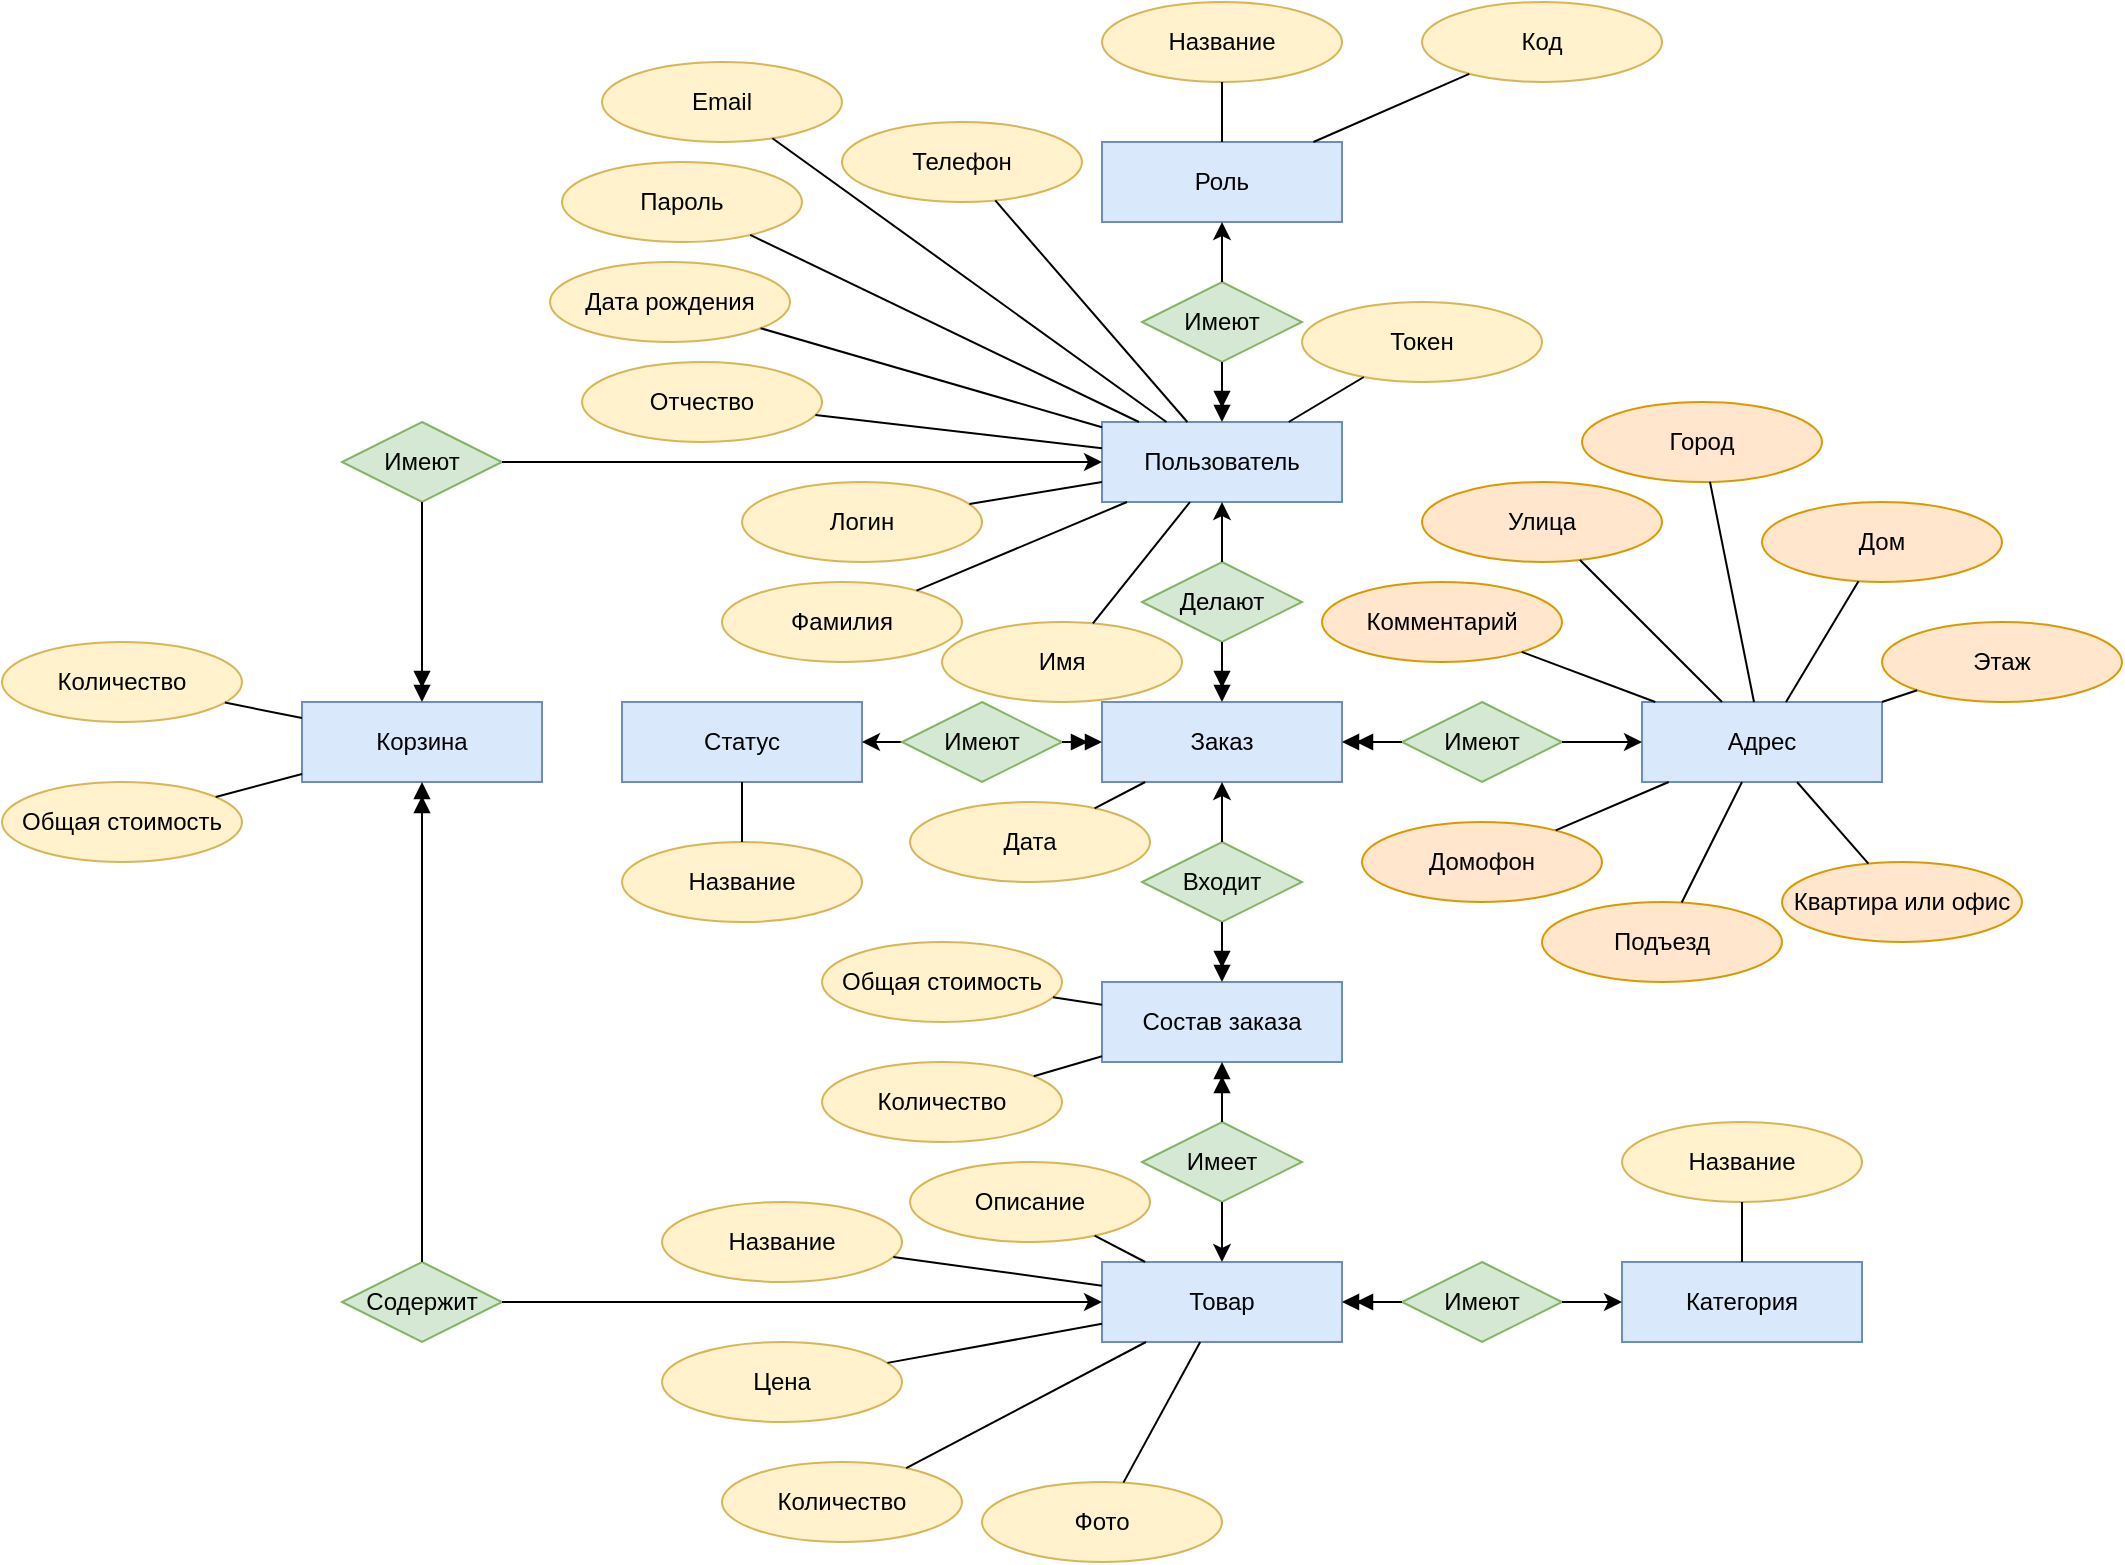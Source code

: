 <mxfile version="24.7.5" pages="3">
  <diagram name="КМ" id="cF0PEg_QKNq68tiQocLQ">
    <mxGraphModel dx="2261" dy="2005" grid="1" gridSize="10" guides="1" tooltips="1" connect="1" arrows="1" fold="1" page="1" pageScale="1" pageWidth="827" pageHeight="1169" math="0" shadow="0">
      <root>
        <mxCell id="0" />
        <mxCell id="1" parent="0" />
        <mxCell id="ZbDbdmYoE4WRggOpz4VI-161" value="Адрес" style="rounded=0;whiteSpace=wrap;html=1;fillColor=#dae8fc;strokeColor=#6c8ebf;" vertex="1" parent="1">
          <mxGeometry x="70" y="190" width="120" height="40" as="geometry" />
        </mxCell>
        <mxCell id="ZbDbdmYoE4WRggOpz4VI-164" value="Город" style="ellipse;whiteSpace=wrap;html=1;fillColor=#ffe6cc;strokeColor=#d79b00;" vertex="1" parent="1">
          <mxGeometry x="40" y="40" width="120" height="40" as="geometry" />
        </mxCell>
        <mxCell id="ZbDbdmYoE4WRggOpz4VI-165" value="Улица" style="ellipse;whiteSpace=wrap;html=1;fillColor=#ffe6cc;strokeColor=#d79b00;" vertex="1" parent="1">
          <mxGeometry x="-40" y="80" width="120" height="40" as="geometry" />
        </mxCell>
        <mxCell id="ZbDbdmYoE4WRggOpz4VI-166" value="Дом" style="ellipse;whiteSpace=wrap;html=1;fillColor=#ffe6cc;strokeColor=#d79b00;" vertex="1" parent="1">
          <mxGeometry x="130" y="90" width="120" height="40" as="geometry" />
        </mxCell>
        <mxCell id="ZbDbdmYoE4WRggOpz4VI-167" value="Квартира или офис" style="ellipse;whiteSpace=wrap;html=1;fillColor=#ffe6cc;strokeColor=#d79b00;" vertex="1" parent="1">
          <mxGeometry x="140" y="270" width="120" height="40" as="geometry" />
        </mxCell>
        <mxCell id="ZbDbdmYoE4WRggOpz4VI-168" value="Подъезд" style="ellipse;whiteSpace=wrap;html=1;fillColor=#ffe6cc;strokeColor=#d79b00;" vertex="1" parent="1">
          <mxGeometry x="20" y="290" width="120" height="40" as="geometry" />
        </mxCell>
        <mxCell id="ZbDbdmYoE4WRggOpz4VI-169" value="Этаж" style="ellipse;whiteSpace=wrap;html=1;fillColor=#ffe6cc;strokeColor=#d79b00;" vertex="1" parent="1">
          <mxGeometry x="190" y="150" width="120" height="40" as="geometry" />
        </mxCell>
        <mxCell id="ZbDbdmYoE4WRggOpz4VI-170" value="Домофон" style="ellipse;whiteSpace=wrap;html=1;fillColor=#ffe6cc;strokeColor=#d79b00;" vertex="1" parent="1">
          <mxGeometry x="-70" y="250" width="120" height="40" as="geometry" />
        </mxCell>
        <mxCell id="ZbDbdmYoE4WRggOpz4VI-171" value="Комментарий" style="ellipse;whiteSpace=wrap;html=1;fillColor=#ffe6cc;strokeColor=#d79b00;" vertex="1" parent="1">
          <mxGeometry x="-90" y="130" width="120" height="40" as="geometry" />
        </mxCell>
        <mxCell id="ZbDbdmYoE4WRggOpz4VI-172" value="" style="endArrow=none;html=1;rounded=0;" edge="1" parent="1" source="ZbDbdmYoE4WRggOpz4VI-161" target="ZbDbdmYoE4WRggOpz4VI-170">
          <mxGeometry width="50" height="50" relative="1" as="geometry">
            <mxPoint x="570" y="360" as="sourcePoint" />
            <mxPoint x="620" y="310" as="targetPoint" />
          </mxGeometry>
        </mxCell>
        <mxCell id="ZbDbdmYoE4WRggOpz4VI-173" value="" style="endArrow=none;html=1;rounded=0;" edge="1" parent="1" source="ZbDbdmYoE4WRggOpz4VI-161" target="ZbDbdmYoE4WRggOpz4VI-169">
          <mxGeometry width="50" height="50" relative="1" as="geometry">
            <mxPoint x="513" y="260" as="sourcePoint" />
            <mxPoint x="457" y="284" as="targetPoint" />
          </mxGeometry>
        </mxCell>
        <mxCell id="ZbDbdmYoE4WRggOpz4VI-174" value="" style="endArrow=none;html=1;rounded=0;" edge="1" parent="1" source="ZbDbdmYoE4WRggOpz4VI-161" target="ZbDbdmYoE4WRggOpz4VI-168">
          <mxGeometry width="50" height="50" relative="1" as="geometry">
            <mxPoint x="500" y="244" as="sourcePoint" />
            <mxPoint x="479" y="246" as="targetPoint" />
          </mxGeometry>
        </mxCell>
        <mxCell id="ZbDbdmYoE4WRggOpz4VI-175" value="" style="endArrow=none;html=1;rounded=0;" edge="1" parent="1" source="ZbDbdmYoE4WRggOpz4VI-161" target="ZbDbdmYoE4WRggOpz4VI-171">
          <mxGeometry width="50" height="50" relative="1" as="geometry">
            <mxPoint x="518" y="220" as="sourcePoint" />
            <mxPoint x="468" y="196" as="targetPoint" />
          </mxGeometry>
        </mxCell>
        <mxCell id="ZbDbdmYoE4WRggOpz4VI-176" value="" style="endArrow=none;html=1;rounded=0;" edge="1" parent="1" source="ZbDbdmYoE4WRggOpz4VI-161" target="ZbDbdmYoE4WRggOpz4VI-164">
          <mxGeometry width="50" height="50" relative="1" as="geometry">
            <mxPoint x="540" y="220" as="sourcePoint" />
            <mxPoint x="449" y="129" as="targetPoint" />
          </mxGeometry>
        </mxCell>
        <mxCell id="ZbDbdmYoE4WRggOpz4VI-177" value="" style="endArrow=none;html=1;rounded=0;" edge="1" parent="1" source="ZbDbdmYoE4WRggOpz4VI-161" target="ZbDbdmYoE4WRggOpz4VI-165">
          <mxGeometry width="50" height="50" relative="1" as="geometry">
            <mxPoint x="560" y="220" as="sourcePoint" />
            <mxPoint x="560" y="180" as="targetPoint" />
          </mxGeometry>
        </mxCell>
        <mxCell id="ZbDbdmYoE4WRggOpz4VI-178" value="" style="endArrow=none;html=1;rounded=0;" edge="1" parent="1" source="ZbDbdmYoE4WRggOpz4VI-161" target="ZbDbdmYoE4WRggOpz4VI-166">
          <mxGeometry width="50" height="50" relative="1" as="geometry">
            <mxPoint x="600" y="220" as="sourcePoint" />
            <mxPoint x="627" y="207" as="targetPoint" />
          </mxGeometry>
        </mxCell>
        <mxCell id="ZbDbdmYoE4WRggOpz4VI-179" value="" style="endArrow=none;html=1;rounded=0;" edge="1" parent="1" source="ZbDbdmYoE4WRggOpz4VI-161" target="ZbDbdmYoE4WRggOpz4VI-167">
          <mxGeometry width="50" height="50" relative="1" as="geometry">
            <mxPoint x="620" y="240" as="sourcePoint" />
            <mxPoint x="640" y="240" as="targetPoint" />
          </mxGeometry>
        </mxCell>
        <mxCell id="ZbDbdmYoE4WRggOpz4VI-180" value="Пользователь" style="rounded=0;whiteSpace=wrap;html=1;fillColor=#dae8fc;strokeColor=#6c8ebf;" vertex="1" parent="1">
          <mxGeometry x="-200" y="50" width="120" height="40" as="geometry" />
        </mxCell>
        <mxCell id="ZbDbdmYoE4WRggOpz4VI-181" value="Товар" style="rounded=0;whiteSpace=wrap;html=1;fillColor=#dae8fc;strokeColor=#6c8ebf;" vertex="1" parent="1">
          <mxGeometry x="-200" y="470" width="120" height="40" as="geometry" />
        </mxCell>
        <mxCell id="ZbDbdmYoE4WRggOpz4VI-182" value="Категория" style="rounded=0;whiteSpace=wrap;html=1;fillColor=#dae8fc;strokeColor=#6c8ebf;" vertex="1" parent="1">
          <mxGeometry x="60" y="470" width="120" height="40" as="geometry" />
        </mxCell>
        <mxCell id="ZbDbdmYoE4WRggOpz4VI-183" value="Заказ" style="rounded=0;whiteSpace=wrap;html=1;fillColor=#dae8fc;strokeColor=#6c8ebf;" vertex="1" parent="1">
          <mxGeometry x="-200" y="190" width="120" height="40" as="geometry" />
        </mxCell>
        <mxCell id="ZbDbdmYoE4WRggOpz4VI-184" value="Состав заказа" style="rounded=0;whiteSpace=wrap;html=1;fillColor=#dae8fc;strokeColor=#6c8ebf;" vertex="1" parent="1">
          <mxGeometry x="-200" y="330" width="120" height="40" as="geometry" />
        </mxCell>
        <mxCell id="ZbDbdmYoE4WRggOpz4VI-186" value="Корзина" style="rounded=0;whiteSpace=wrap;html=1;fillColor=#dae8fc;strokeColor=#6c8ebf;" vertex="1" parent="1">
          <mxGeometry x="-600" y="190" width="120" height="40" as="geometry" />
        </mxCell>
        <mxCell id="ZbDbdmYoE4WRggOpz4VI-187" value="Роль" style="rounded=0;whiteSpace=wrap;html=1;fillColor=#dae8fc;strokeColor=#6c8ebf;" vertex="1" parent="1">
          <mxGeometry x="-200" y="-90" width="120" height="40" as="geometry" />
        </mxCell>
        <mxCell id="ZbDbdmYoE4WRggOpz4VI-188" value="Статус" style="rounded=0;whiteSpace=wrap;html=1;fillColor=#dae8fc;strokeColor=#6c8ebf;" vertex="1" parent="1">
          <mxGeometry x="-440" y="190" width="120" height="40" as="geometry" />
        </mxCell>
        <mxCell id="ZbDbdmYoE4WRggOpz4VI-189" value="Название" style="ellipse;whiteSpace=wrap;html=1;fillColor=#fff2cc;strokeColor=#d6b656;" vertex="1" parent="1">
          <mxGeometry x="-200" y="-160" width="120" height="40" as="geometry" />
        </mxCell>
        <mxCell id="ZbDbdmYoE4WRggOpz4VI-190" value="" style="endArrow=none;html=1;rounded=0;" edge="1" parent="1" source="ZbDbdmYoE4WRggOpz4VI-187" target="ZbDbdmYoE4WRggOpz4VI-189">
          <mxGeometry width="50" height="50" relative="1" as="geometry">
            <mxPoint x="-200" y="270" as="sourcePoint" />
            <mxPoint x="-150" y="220" as="targetPoint" />
          </mxGeometry>
        </mxCell>
        <mxCell id="ZbDbdmYoE4WRggOpz4VI-191" value="Имеют" style="rhombus;whiteSpace=wrap;html=1;fillColor=#d5e8d4;strokeColor=#82b366;" vertex="1" parent="1">
          <mxGeometry x="-180" y="-20" width="80" height="40" as="geometry" />
        </mxCell>
        <mxCell id="ZbDbdmYoE4WRggOpz4VI-192" value="" style="endArrow=classic;html=1;rounded=0;" edge="1" parent="1" source="ZbDbdmYoE4WRggOpz4VI-191" target="ZbDbdmYoE4WRggOpz4VI-187">
          <mxGeometry width="50" height="50" relative="1" as="geometry">
            <mxPoint x="-200" y="270" as="sourcePoint" />
            <mxPoint x="-150" y="220" as="targetPoint" />
          </mxGeometry>
        </mxCell>
        <mxCell id="ZbDbdmYoE4WRggOpz4VI-193" value="" style="endArrow=doubleBlock;html=1;rounded=0;endFill=1;" edge="1" parent="1" source="ZbDbdmYoE4WRggOpz4VI-191" target="ZbDbdmYoE4WRggOpz4VI-180">
          <mxGeometry width="50" height="50" relative="1" as="geometry">
            <mxPoint x="-130" y="-10" as="sourcePoint" />
            <mxPoint x="-130" y="-40" as="targetPoint" />
          </mxGeometry>
        </mxCell>
        <mxCell id="ZbDbdmYoE4WRggOpz4VI-194" value="Имеют" style="rhombus;whiteSpace=wrap;html=1;fillColor=#d5e8d4;strokeColor=#82b366;" vertex="1" parent="1">
          <mxGeometry x="-50" y="470" width="80" height="40" as="geometry" />
        </mxCell>
        <mxCell id="ZbDbdmYoE4WRggOpz4VI-195" value="" style="endArrow=classic;html=1;rounded=0;" edge="1" parent="1" source="ZbDbdmYoE4WRggOpz4VI-194" target="ZbDbdmYoE4WRggOpz4VI-182">
          <mxGeometry width="50" height="50" relative="1" as="geometry">
            <mxPoint x="-530" y="280" as="sourcePoint" />
            <mxPoint x="-530" y="250" as="targetPoint" />
          </mxGeometry>
        </mxCell>
        <mxCell id="ZbDbdmYoE4WRggOpz4VI-196" value="" style="endArrow=doubleBlock;html=1;rounded=0;endFill=1;" edge="1" parent="1" source="ZbDbdmYoE4WRggOpz4VI-194" target="ZbDbdmYoE4WRggOpz4VI-181">
          <mxGeometry width="50" height="50" relative="1" as="geometry">
            <mxPoint x="-530" y="320" as="sourcePoint" />
            <mxPoint x="-530" y="350" as="targetPoint" />
          </mxGeometry>
        </mxCell>
        <mxCell id="ZbDbdmYoE4WRggOpz4VI-200" value="Делают" style="rhombus;whiteSpace=wrap;html=1;fillColor=#d5e8d4;strokeColor=#82b366;" vertex="1" parent="1">
          <mxGeometry x="-180" y="120" width="80" height="40" as="geometry" />
        </mxCell>
        <mxCell id="ZbDbdmYoE4WRggOpz4VI-201" value="" style="endArrow=classic;html=1;rounded=0;" edge="1" parent="1" source="ZbDbdmYoE4WRggOpz4VI-200" target="ZbDbdmYoE4WRggOpz4VI-180">
          <mxGeometry width="50" height="50" relative="1" as="geometry">
            <mxPoint x="-130" y="-10" as="sourcePoint" />
            <mxPoint x="-130" y="-40" as="targetPoint" />
          </mxGeometry>
        </mxCell>
        <mxCell id="ZbDbdmYoE4WRggOpz4VI-202" value="" style="endArrow=doubleBlock;html=1;rounded=0;endFill=1;" edge="1" parent="1" source="ZbDbdmYoE4WRggOpz4VI-200" target="ZbDbdmYoE4WRggOpz4VI-183">
          <mxGeometry width="50" height="50" relative="1" as="geometry">
            <mxPoint x="-130" y="30" as="sourcePoint" />
            <mxPoint x="-130" y="60" as="targetPoint" />
          </mxGeometry>
        </mxCell>
        <mxCell id="ZbDbdmYoE4WRggOpz4VI-203" value="Входит" style="rhombus;whiteSpace=wrap;html=1;fillColor=#d5e8d4;strokeColor=#82b366;" vertex="1" parent="1">
          <mxGeometry x="-180" y="260" width="80" height="40" as="geometry" />
        </mxCell>
        <mxCell id="ZbDbdmYoE4WRggOpz4VI-204" value="" style="endArrow=classic;html=1;rounded=0;" edge="1" parent="1" source="ZbDbdmYoE4WRggOpz4VI-206" target="ZbDbdmYoE4WRggOpz4VI-188">
          <mxGeometry width="50" height="50" relative="1" as="geometry">
            <mxPoint x="-130" y="130" as="sourcePoint" />
            <mxPoint x="-130" y="100" as="targetPoint" />
          </mxGeometry>
        </mxCell>
        <mxCell id="ZbDbdmYoE4WRggOpz4VI-205" value="" style="endArrow=doubleBlock;html=1;rounded=0;endFill=1;" edge="1" parent="1" source="ZbDbdmYoE4WRggOpz4VI-203" target="ZbDbdmYoE4WRggOpz4VI-184">
          <mxGeometry width="50" height="50" relative="1" as="geometry">
            <mxPoint x="-130" y="170" as="sourcePoint" />
            <mxPoint x="-130" y="200" as="targetPoint" />
          </mxGeometry>
        </mxCell>
        <mxCell id="ZbDbdmYoE4WRggOpz4VI-206" value="Имеют" style="rhombus;whiteSpace=wrap;html=1;fillColor=#d5e8d4;strokeColor=#82b366;" vertex="1" parent="1">
          <mxGeometry x="-300" y="190" width="80" height="40" as="geometry" />
        </mxCell>
        <mxCell id="ZbDbdmYoE4WRggOpz4VI-207" value="" style="endArrow=classic;html=1;rounded=0;" edge="1" parent="1" source="ZbDbdmYoE4WRggOpz4VI-203" target="ZbDbdmYoE4WRggOpz4VI-183">
          <mxGeometry width="50" height="50" relative="1" as="geometry">
            <mxPoint x="-290" y="220" as="sourcePoint" />
            <mxPoint x="-310" y="220" as="targetPoint" />
          </mxGeometry>
        </mxCell>
        <mxCell id="ZbDbdmYoE4WRggOpz4VI-208" value="" style="endArrow=doubleBlock;html=1;rounded=0;endFill=1;" edge="1" parent="1" source="ZbDbdmYoE4WRggOpz4VI-206" target="ZbDbdmYoE4WRggOpz4VI-183">
          <mxGeometry width="50" height="50" relative="1" as="geometry">
            <mxPoint x="-130" y="170" as="sourcePoint" />
            <mxPoint x="-130" y="200" as="targetPoint" />
          </mxGeometry>
        </mxCell>
        <mxCell id="ZbDbdmYoE4WRggOpz4VI-209" value="Имеет" style="rhombus;whiteSpace=wrap;html=1;fillColor=#d5e8d4;strokeColor=#82b366;" vertex="1" parent="1">
          <mxGeometry x="-180" y="400" width="80" height="40" as="geometry" />
        </mxCell>
        <mxCell id="ZbDbdmYoE4WRggOpz4VI-210" value="" style="endArrow=doubleBlock;html=1;rounded=0;endFill=1;" edge="1" parent="1" source="ZbDbdmYoE4WRggOpz4VI-209" target="ZbDbdmYoE4WRggOpz4VI-184">
          <mxGeometry width="50" height="50" relative="1" as="geometry">
            <mxPoint x="-130" y="310" as="sourcePoint" />
            <mxPoint x="-130" y="340" as="targetPoint" />
          </mxGeometry>
        </mxCell>
        <mxCell id="ZbDbdmYoE4WRggOpz4VI-211" value="" style="endArrow=classic;html=1;rounded=0;" edge="1" parent="1" source="ZbDbdmYoE4WRggOpz4VI-209" target="ZbDbdmYoE4WRggOpz4VI-181">
          <mxGeometry width="50" height="50" relative="1" as="geometry">
            <mxPoint x="-130" y="270" as="sourcePoint" />
            <mxPoint x="-90" y="440" as="targetPoint" />
          </mxGeometry>
        </mxCell>
        <mxCell id="ZbDbdmYoE4WRggOpz4VI-212" value="Имеют" style="rhombus;whiteSpace=wrap;html=1;fillColor=#d5e8d4;strokeColor=#82b366;" vertex="1" parent="1">
          <mxGeometry x="-580" y="50" width="80" height="40" as="geometry" />
        </mxCell>
        <mxCell id="ZbDbdmYoE4WRggOpz4VI-213" value="Содержит" style="rhombus;whiteSpace=wrap;html=1;fillColor=#d5e8d4;strokeColor=#82b366;" vertex="1" parent="1">
          <mxGeometry x="-580" y="470" width="80" height="40" as="geometry" />
        </mxCell>
        <mxCell id="ZbDbdmYoE4WRggOpz4VI-214" value="" style="endArrow=doubleBlock;html=1;rounded=0;endFill=1;" edge="1" parent="1" source="ZbDbdmYoE4WRggOpz4VI-212" target="ZbDbdmYoE4WRggOpz4VI-186">
          <mxGeometry width="50" height="50" relative="1" as="geometry">
            <mxPoint x="-130" y="310" as="sourcePoint" />
            <mxPoint x="-130" y="340" as="targetPoint" />
          </mxGeometry>
        </mxCell>
        <mxCell id="ZbDbdmYoE4WRggOpz4VI-215" value="" style="endArrow=doubleBlock;html=1;rounded=0;endFill=1;" edge="1" parent="1" source="ZbDbdmYoE4WRggOpz4VI-213" target="ZbDbdmYoE4WRggOpz4VI-186">
          <mxGeometry width="50" height="50" relative="1" as="geometry">
            <mxPoint x="-490" y="80" as="sourcePoint" />
            <mxPoint x="-190" y="80" as="targetPoint" />
          </mxGeometry>
        </mxCell>
        <mxCell id="ZbDbdmYoE4WRggOpz4VI-216" value="" style="endArrow=classic;html=1;rounded=0;" edge="1" parent="1" source="ZbDbdmYoE4WRggOpz4VI-213" target="ZbDbdmYoE4WRggOpz4VI-181">
          <mxGeometry width="50" height="50" relative="1" as="geometry">
            <mxPoint x="-130" y="410" as="sourcePoint" />
            <mxPoint x="-380" y="330" as="targetPoint" />
          </mxGeometry>
        </mxCell>
        <mxCell id="ZbDbdmYoE4WRggOpz4VI-217" value="" style="endArrow=classic;html=1;rounded=0;" edge="1" parent="1" source="ZbDbdmYoE4WRggOpz4VI-212" target="ZbDbdmYoE4WRggOpz4VI-180">
          <mxGeometry width="50" height="50" relative="1" as="geometry">
            <mxPoint x="-530" y="480" as="sourcePoint" />
            <mxPoint x="-450" y="120" as="targetPoint" />
          </mxGeometry>
        </mxCell>
        <mxCell id="ZbDbdmYoE4WRggOpz4VI-221" value="Имя" style="ellipse;whiteSpace=wrap;html=1;fillColor=#fff2cc;strokeColor=#d6b656;" vertex="1" parent="1">
          <mxGeometry x="-280" y="150" width="120" height="40" as="geometry" />
        </mxCell>
        <mxCell id="ZbDbdmYoE4WRggOpz4VI-222" value="Фамилия" style="ellipse;whiteSpace=wrap;html=1;fillColor=#fff2cc;strokeColor=#d6b656;" vertex="1" parent="1">
          <mxGeometry x="-390" y="130" width="120" height="40" as="geometry" />
        </mxCell>
        <mxCell id="ZbDbdmYoE4WRggOpz4VI-223" value="" style="endArrow=none;html=1;rounded=0;" edge="1" parent="1" source="ZbDbdmYoE4WRggOpz4VI-222" target="ZbDbdmYoE4WRggOpz4VI-180">
          <mxGeometry width="50" height="50" relative="1" as="geometry">
            <mxPoint x="-130" y="-80" as="sourcePoint" />
            <mxPoint x="-130" y="-110" as="targetPoint" />
          </mxGeometry>
        </mxCell>
        <mxCell id="ZbDbdmYoE4WRggOpz4VI-224" value="" style="endArrow=none;html=1;rounded=0;" edge="1" parent="1" source="ZbDbdmYoE4WRggOpz4VI-221" target="ZbDbdmYoE4WRggOpz4VI-180">
          <mxGeometry width="50" height="50" relative="1" as="geometry">
            <mxPoint x="-224" y="53" as="sourcePoint" />
            <mxPoint x="-190" y="63" as="targetPoint" />
          </mxGeometry>
        </mxCell>
        <mxCell id="ZbDbdmYoE4WRggOpz4VI-227" value="Название" style="ellipse;whiteSpace=wrap;html=1;fillColor=#fff2cc;strokeColor=#d6b656;" vertex="1" parent="1">
          <mxGeometry x="60" y="400" width="120" height="40" as="geometry" />
        </mxCell>
        <mxCell id="ZbDbdmYoE4WRggOpz4VI-228" value="" style="endArrow=none;html=1;rounded=0;" edge="1" parent="1" source="ZbDbdmYoE4WRggOpz4VI-227" target="ZbDbdmYoE4WRggOpz4VI-182">
          <mxGeometry width="50" height="50" relative="1" as="geometry">
            <mxPoint x="120" y="430" as="sourcePoint" />
            <mxPoint x="130" y="280" as="targetPoint" />
          </mxGeometry>
        </mxCell>
        <mxCell id="ZbDbdmYoE4WRggOpz4VI-229" value="Название" style="ellipse;whiteSpace=wrap;html=1;fillColor=#fff2cc;strokeColor=#d6b656;" vertex="1" parent="1">
          <mxGeometry x="-420" y="440" width="120" height="40" as="geometry" />
        </mxCell>
        <mxCell id="ZbDbdmYoE4WRggOpz4VI-230" value="Цена" style="ellipse;whiteSpace=wrap;html=1;fillColor=#fff2cc;strokeColor=#d6b656;" vertex="1" parent="1">
          <mxGeometry x="-420" y="510" width="120" height="40" as="geometry" />
        </mxCell>
        <mxCell id="ZbDbdmYoE4WRggOpz4VI-231" value="Количество" style="ellipse;whiteSpace=wrap;html=1;fillColor=#fff2cc;strokeColor=#d6b656;" vertex="1" parent="1">
          <mxGeometry x="-390" y="570" width="120" height="40" as="geometry" />
        </mxCell>
        <mxCell id="ZbDbdmYoE4WRggOpz4VI-232" value="Описание" style="ellipse;whiteSpace=wrap;html=1;fillColor=#fff2cc;strokeColor=#d6b656;" vertex="1" parent="1">
          <mxGeometry x="-296" y="420" width="120" height="40" as="geometry" />
        </mxCell>
        <mxCell id="ZbDbdmYoE4WRggOpz4VI-233" value="" style="endArrow=none;html=1;rounded=0;" edge="1" parent="1" source="ZbDbdmYoE4WRggOpz4VI-229" target="ZbDbdmYoE4WRggOpz4VI-181">
          <mxGeometry width="50" height="50" relative="1" as="geometry">
            <mxPoint x="130" y="30" as="sourcePoint" />
            <mxPoint x="130" y="60" as="targetPoint" />
          </mxGeometry>
        </mxCell>
        <mxCell id="ZbDbdmYoE4WRggOpz4VI-234" value="" style="endArrow=none;html=1;rounded=0;" edge="1" parent="1" source="ZbDbdmYoE4WRggOpz4VI-230" target="ZbDbdmYoE4WRggOpz4VI-181">
          <mxGeometry width="50" height="50" relative="1" as="geometry">
            <mxPoint x="-233" y="528" as="sourcePoint" />
            <mxPoint x="-190" y="516" as="targetPoint" />
          </mxGeometry>
        </mxCell>
        <mxCell id="ZbDbdmYoE4WRggOpz4VI-235" value="" style="endArrow=none;html=1;rounded=0;" edge="1" parent="1" source="ZbDbdmYoE4WRggOpz4VI-231" target="ZbDbdmYoE4WRggOpz4VI-181">
          <mxGeometry width="50" height="50" relative="1" as="geometry">
            <mxPoint x="-234" y="572" as="sourcePoint" />
            <mxPoint x="-159" y="520" as="targetPoint" />
          </mxGeometry>
        </mxCell>
        <mxCell id="ZbDbdmYoE4WRggOpz4VI-236" value="" style="endArrow=none;html=1;rounded=0;" edge="1" parent="1" source="ZbDbdmYoE4WRggOpz4VI-232" target="ZbDbdmYoE4WRggOpz4VI-181">
          <mxGeometry width="50" height="50" relative="1" as="geometry">
            <mxPoint x="-161" y="610" as="sourcePoint" />
            <mxPoint x="-136" y="520" as="targetPoint" />
          </mxGeometry>
        </mxCell>
        <mxCell id="ZbDbdmYoE4WRggOpz4VI-237" value="Логин" style="ellipse;whiteSpace=wrap;html=1;fillColor=#fff2cc;strokeColor=#d6b656;" vertex="1" parent="1">
          <mxGeometry x="-380" y="80" width="120" height="40" as="geometry" />
        </mxCell>
        <mxCell id="ZbDbdmYoE4WRggOpz4VI-238" value="Пароль" style="ellipse;whiteSpace=wrap;html=1;fillColor=#fff2cc;strokeColor=#d6b656;" vertex="1" parent="1">
          <mxGeometry x="-470" y="-80" width="120" height="40" as="geometry" />
        </mxCell>
        <mxCell id="ZbDbdmYoE4WRggOpz4VI-239" value="Отчество" style="ellipse;whiteSpace=wrap;html=1;fillColor=#fff2cc;strokeColor=#d6b656;" vertex="1" parent="1">
          <mxGeometry x="-460" y="20" width="120" height="40" as="geometry" />
        </mxCell>
        <mxCell id="ZbDbdmYoE4WRggOpz4VI-240" value="Email" style="ellipse;whiteSpace=wrap;html=1;fillColor=#fff2cc;strokeColor=#d6b656;" vertex="1" parent="1">
          <mxGeometry x="-450" y="-130" width="120" height="40" as="geometry" />
        </mxCell>
        <mxCell id="ZbDbdmYoE4WRggOpz4VI-241" value="Телефон" style="ellipse;whiteSpace=wrap;html=1;fillColor=#fff2cc;strokeColor=#d6b656;" vertex="1" parent="1">
          <mxGeometry x="-330" y="-100" width="120" height="40" as="geometry" />
        </mxCell>
        <mxCell id="ZbDbdmYoE4WRggOpz4VI-242" value="Дата рождения" style="ellipse;whiteSpace=wrap;html=1;fillColor=#fff2cc;strokeColor=#d6b656;" vertex="1" parent="1">
          <mxGeometry x="-476" y="-30" width="120" height="40" as="geometry" />
        </mxCell>
        <mxCell id="ZbDbdmYoE4WRggOpz4VI-243" value="Токен" style="ellipse;whiteSpace=wrap;html=1;fillColor=#fff2cc;strokeColor=#d6b656;" vertex="1" parent="1">
          <mxGeometry x="-100" y="-10" width="120" height="40" as="geometry" />
        </mxCell>
        <mxCell id="ZbDbdmYoE4WRggOpz4VI-244" value="Фото" style="ellipse;whiteSpace=wrap;html=1;fillColor=#fff2cc;strokeColor=#d6b656;" vertex="1" parent="1">
          <mxGeometry x="-260" y="580" width="120" height="40" as="geometry" />
        </mxCell>
        <mxCell id="ZbDbdmYoE4WRggOpz4VI-245" value="Общая стоимость" style="ellipse;whiteSpace=wrap;html=1;fillColor=#fff2cc;strokeColor=#d6b656;" vertex="1" parent="1">
          <mxGeometry x="-750" y="230" width="120" height="40" as="geometry" />
        </mxCell>
        <mxCell id="ZbDbdmYoE4WRggOpz4VI-246" value="Количество" style="ellipse;whiteSpace=wrap;html=1;fillColor=#fff2cc;strokeColor=#d6b656;" vertex="1" parent="1">
          <mxGeometry x="-750" y="160" width="120" height="40" as="geometry" />
        </mxCell>
        <mxCell id="ZbDbdmYoE4WRggOpz4VI-248" value="Название" style="ellipse;whiteSpace=wrap;html=1;fillColor=#fff2cc;strokeColor=#d6b656;" vertex="1" parent="1">
          <mxGeometry x="-440" y="260" width="120" height="40" as="geometry" />
        </mxCell>
        <mxCell id="ZbDbdmYoE4WRggOpz4VI-249" value="" style="endArrow=none;html=1;rounded=0;" edge="1" parent="1" source="ZbDbdmYoE4WRggOpz4VI-248" target="ZbDbdmYoE4WRggOpz4VI-188">
          <mxGeometry width="50" height="50" relative="1" as="geometry">
            <mxPoint x="-229" y="480" as="sourcePoint" />
            <mxPoint x="-190" y="488" as="targetPoint" />
          </mxGeometry>
        </mxCell>
        <mxCell id="ZbDbdmYoE4WRggOpz4VI-250" value="" style="endArrow=none;html=1;rounded=0;" edge="1" parent="1" source="ZbDbdmYoE4WRggOpz4VI-237" target="ZbDbdmYoE4WRggOpz4VI-180">
          <mxGeometry width="50" height="50" relative="1" as="geometry">
            <mxPoint x="-215" y="142" as="sourcePoint" />
            <mxPoint x="-157" y="100" as="targetPoint" />
          </mxGeometry>
        </mxCell>
        <mxCell id="ZbDbdmYoE4WRggOpz4VI-251" value="" style="endArrow=none;html=1;rounded=0;" edge="1" parent="1" source="ZbDbdmYoE4WRggOpz4VI-238" target="ZbDbdmYoE4WRggOpz4VI-180">
          <mxGeometry width="50" height="50" relative="1" as="geometry">
            <mxPoint x="-211" y="61" as="sourcePoint" />
            <mxPoint x="-190" y="66" as="targetPoint" />
          </mxGeometry>
        </mxCell>
        <mxCell id="ZbDbdmYoE4WRggOpz4VI-252" value="" style="endArrow=none;html=1;rounded=0;" edge="1" parent="1" source="ZbDbdmYoE4WRggOpz4VI-240" target="ZbDbdmYoE4WRggOpz4VI-180">
          <mxGeometry width="50" height="50" relative="1" as="geometry">
            <mxPoint x="-215" y="18" as="sourcePoint" />
            <mxPoint x="-157" y="60" as="targetPoint" />
          </mxGeometry>
        </mxCell>
        <mxCell id="ZbDbdmYoE4WRggOpz4VI-253" value="" style="endArrow=none;html=1;rounded=0;" edge="1" parent="1" source="ZbDbdmYoE4WRggOpz4VI-241" target="ZbDbdmYoE4WRggOpz4VI-180">
          <mxGeometry width="50" height="50" relative="1" as="geometry">
            <mxPoint x="-264" y="-31" as="sourcePoint" />
            <mxPoint x="-154" y="60" as="targetPoint" />
          </mxGeometry>
        </mxCell>
        <mxCell id="ZbDbdmYoE4WRggOpz4VI-254" value="" style="endArrow=none;html=1;rounded=0;" edge="1" parent="1" source="ZbDbdmYoE4WRggOpz4VI-239" target="ZbDbdmYoE4WRggOpz4VI-180">
          <mxGeometry width="50" height="50" relative="1" as="geometry">
            <mxPoint x="-246" y="-81" as="sourcePoint" />
            <mxPoint x="-144" y="70" as="targetPoint" />
          </mxGeometry>
        </mxCell>
        <mxCell id="ZbDbdmYoE4WRggOpz4VI-255" value="" style="endArrow=none;html=1;rounded=0;" edge="1" parent="1" source="ZbDbdmYoE4WRggOpz4VI-242" target="ZbDbdmYoE4WRggOpz4VI-180">
          <mxGeometry width="50" height="50" relative="1" as="geometry">
            <mxPoint x="-325" y="23" as="sourcePoint" />
            <mxPoint x="-190" y="63" as="targetPoint" />
          </mxGeometry>
        </mxCell>
        <mxCell id="ZbDbdmYoE4WRggOpz4VI-256" value="" style="endArrow=none;html=1;rounded=0;" edge="1" parent="1" source="ZbDbdmYoE4WRggOpz4VI-243" target="ZbDbdmYoE4WRggOpz4VI-180">
          <mxGeometry width="50" height="50" relative="1" as="geometry">
            <mxPoint x="-419" y="-25" as="sourcePoint" />
            <mxPoint x="-185" y="60" as="targetPoint" />
          </mxGeometry>
        </mxCell>
        <mxCell id="ZbDbdmYoE4WRggOpz4VI-257" value="" style="endArrow=none;html=1;rounded=0;" edge="1" parent="1" source="ZbDbdmYoE4WRggOpz4VI-244" target="ZbDbdmYoE4WRggOpz4VI-181">
          <mxGeometry width="50" height="50" relative="1" as="geometry">
            <mxPoint x="-224" y="611" as="sourcePoint" />
            <mxPoint x="-147" y="520" as="targetPoint" />
          </mxGeometry>
        </mxCell>
        <mxCell id="ZbDbdmYoE4WRggOpz4VI-258" value="" style="endArrow=none;html=1;rounded=0;" edge="1" parent="1" source="ZbDbdmYoE4WRggOpz4VI-245" target="ZbDbdmYoE4WRggOpz4VI-186">
          <mxGeometry width="50" height="50" relative="1" as="geometry">
            <mxPoint x="-179" y="590" as="sourcePoint" />
            <mxPoint x="-141" y="520" as="targetPoint" />
          </mxGeometry>
        </mxCell>
        <mxCell id="ZbDbdmYoE4WRggOpz4VI-259" value="" style="endArrow=none;html=1;rounded=0;" edge="1" parent="1" source="ZbDbdmYoE4WRggOpz4VI-246" target="ZbDbdmYoE4WRggOpz4VI-186">
          <mxGeometry width="50" height="50" relative="1" as="geometry">
            <mxPoint x="-633" y="248" as="sourcePoint" />
            <mxPoint x="-590" y="236" as="targetPoint" />
          </mxGeometry>
        </mxCell>
        <mxCell id="ZbDbdmYoE4WRggOpz4VI-267" value="Дата" style="ellipse;whiteSpace=wrap;html=1;fillColor=#fff2cc;strokeColor=#d6b656;" vertex="1" parent="1">
          <mxGeometry x="-296" y="240" width="120" height="40" as="geometry" />
        </mxCell>
        <mxCell id="ZbDbdmYoE4WRggOpz4VI-268" value="" style="endArrow=none;html=1;rounded=0;" edge="1" parent="1" source="ZbDbdmYoE4WRggOpz4VI-267" target="ZbDbdmYoE4WRggOpz4VI-183">
          <mxGeometry width="50" height="50" relative="1" as="geometry">
            <mxPoint x="-190" y="270" as="sourcePoint" />
            <mxPoint x="-140" y="220" as="targetPoint" />
          </mxGeometry>
        </mxCell>
        <mxCell id="ZbDbdmYoE4WRggOpz4VI-271" value="Общая стоимость" style="ellipse;whiteSpace=wrap;html=1;fillColor=#fff2cc;strokeColor=#d6b656;" vertex="1" parent="1">
          <mxGeometry x="-340" y="310" width="120" height="40" as="geometry" />
        </mxCell>
        <mxCell id="ZbDbdmYoE4WRggOpz4VI-272" value="Количество" style="ellipse;whiteSpace=wrap;html=1;fillColor=#fff2cc;strokeColor=#d6b656;" vertex="1" parent="1">
          <mxGeometry x="-340" y="370" width="120" height="40" as="geometry" />
        </mxCell>
        <mxCell id="ZbDbdmYoE4WRggOpz4VI-273" value="" style="endArrow=none;html=1;rounded=0;" edge="1" parent="1" source="ZbDbdmYoE4WRggOpz4VI-271" target="ZbDbdmYoE4WRggOpz4VI-184">
          <mxGeometry width="50" height="50" relative="1" as="geometry">
            <mxPoint x="-280" y="270" as="sourcePoint" />
            <mxPoint x="-230" y="220" as="targetPoint" />
          </mxGeometry>
        </mxCell>
        <mxCell id="ZbDbdmYoE4WRggOpz4VI-274" value="" style="endArrow=none;html=1;rounded=0;" edge="1" parent="1" source="ZbDbdmYoE4WRggOpz4VI-272" target="ZbDbdmYoE4WRggOpz4VI-184">
          <mxGeometry width="50" height="50" relative="1" as="geometry">
            <mxPoint x="-280" y="270" as="sourcePoint" />
            <mxPoint x="-230" y="220" as="targetPoint" />
          </mxGeometry>
        </mxCell>
        <mxCell id="ZbDbdmYoE4WRggOpz4VI-275" value="Имеют" style="rhombus;whiteSpace=wrap;html=1;fillColor=#d5e8d4;strokeColor=#82b366;" vertex="1" parent="1">
          <mxGeometry x="-50" y="190" width="80" height="40" as="geometry" />
        </mxCell>
        <mxCell id="ZbDbdmYoE4WRggOpz4VI-276" value="" style="endArrow=doubleBlock;html=1;rounded=0;endFill=1;" edge="1" parent="1" source="ZbDbdmYoE4WRggOpz4VI-275" target="ZbDbdmYoE4WRggOpz4VI-183">
          <mxGeometry width="50" height="50" relative="1" as="geometry">
            <mxPoint x="10" y="230" as="sourcePoint" />
            <mxPoint x="60" y="180" as="targetPoint" />
          </mxGeometry>
        </mxCell>
        <mxCell id="ZbDbdmYoE4WRggOpz4VI-277" value="" style="endArrow=classic;html=1;rounded=0;" edge="1" parent="1" source="ZbDbdmYoE4WRggOpz4VI-275" target="ZbDbdmYoE4WRggOpz4VI-161">
          <mxGeometry width="50" height="50" relative="1" as="geometry">
            <mxPoint x="10" y="230" as="sourcePoint" />
            <mxPoint x="60" y="180" as="targetPoint" />
          </mxGeometry>
        </mxCell>
        <mxCell id="mnb8juedISO-_FUae_8B-1" value="Код" style="ellipse;whiteSpace=wrap;html=1;fillColor=#fff2cc;strokeColor=#d6b656;" vertex="1" parent="1">
          <mxGeometry x="-40" y="-160" width="120" height="40" as="geometry" />
        </mxCell>
        <mxCell id="RgdJJaHLtIsJAEPKr1ae-1" value="" style="endArrow=none;html=1;rounded=0;" edge="1" parent="1" source="ZbDbdmYoE4WRggOpz4VI-187" target="mnb8juedISO-_FUae_8B-1">
          <mxGeometry width="50" height="50" relative="1" as="geometry">
            <mxPoint x="-130" y="-80" as="sourcePoint" />
            <mxPoint x="-130" y="-110" as="targetPoint" />
          </mxGeometry>
        </mxCell>
      </root>
    </mxGraphModel>
  </diagram>
  <diagram id="weBOnlxHOdptGAHfha4p" name="ЛМ">
    <mxGraphModel dx="2261" dy="836" grid="1" gridSize="10" guides="1" tooltips="1" connect="1" arrows="1" fold="1" page="1" pageScale="1" pageWidth="827" pageHeight="1169" math="0" shadow="0">
      <root>
        <mxCell id="0" />
        <mxCell id="1" parent="0" />
        <mxCell id="TSEtR2c_btUPaU0DrcGU-1" value="roles" style="shape=table;startSize=30;container=1;collapsible=1;childLayout=tableLayout;fixedRows=1;rowLines=0;fontStyle=1;align=center;resizeLast=1;html=1;fillColor=#dae8fc;strokeColor=#6c8ebf;" vertex="1" parent="1">
          <mxGeometry x="70" y="585" width="180" height="120" as="geometry" />
        </mxCell>
        <mxCell id="TSEtR2c_btUPaU0DrcGU-2" value="" style="shape=tableRow;horizontal=0;startSize=0;swimlaneHead=0;swimlaneBody=0;fillColor=none;collapsible=0;dropTarget=0;points=[[0,0.5],[1,0.5]];portConstraint=eastwest;top=0;left=0;right=0;bottom=1;" vertex="1" parent="TSEtR2c_btUPaU0DrcGU-1">
          <mxGeometry y="30" width="180" height="30" as="geometry" />
        </mxCell>
        <mxCell id="TSEtR2c_btUPaU0DrcGU-3" value="PK" style="shape=partialRectangle;connectable=0;fillColor=none;top=0;left=0;bottom=0;right=0;fontStyle=1;overflow=hidden;whiteSpace=wrap;html=1;" vertex="1" parent="TSEtR2c_btUPaU0DrcGU-2">
          <mxGeometry width="30" height="30" as="geometry">
            <mxRectangle width="30" height="30" as="alternateBounds" />
          </mxGeometry>
        </mxCell>
        <mxCell id="TSEtR2c_btUPaU0DrcGU-4" value="id" style="shape=partialRectangle;connectable=0;fillColor=none;top=0;left=0;bottom=0;right=0;align=left;spacingLeft=6;fontStyle=5;overflow=hidden;whiteSpace=wrap;html=1;" vertex="1" parent="TSEtR2c_btUPaU0DrcGU-2">
          <mxGeometry x="30" width="150" height="30" as="geometry">
            <mxRectangle width="150" height="30" as="alternateBounds" />
          </mxGeometry>
        </mxCell>
        <mxCell id="TSEtR2c_btUPaU0DrcGU-5" value="" style="shape=tableRow;horizontal=0;startSize=0;swimlaneHead=0;swimlaneBody=0;fillColor=none;collapsible=0;dropTarget=0;points=[[0,0.5],[1,0.5]];portConstraint=eastwest;top=0;left=0;right=0;bottom=0;" vertex="1" parent="TSEtR2c_btUPaU0DrcGU-1">
          <mxGeometry y="60" width="180" height="30" as="geometry" />
        </mxCell>
        <mxCell id="TSEtR2c_btUPaU0DrcGU-6" value="" style="shape=partialRectangle;connectable=0;fillColor=none;top=0;left=0;bottom=0;right=0;editable=1;overflow=hidden;whiteSpace=wrap;html=1;" vertex="1" parent="TSEtR2c_btUPaU0DrcGU-5">
          <mxGeometry width="30" height="30" as="geometry">
            <mxRectangle width="30" height="30" as="alternateBounds" />
          </mxGeometry>
        </mxCell>
        <mxCell id="TSEtR2c_btUPaU0DrcGU-7" value="name" style="shape=partialRectangle;connectable=0;fillColor=none;top=0;left=0;bottom=0;right=0;align=left;spacingLeft=6;overflow=hidden;whiteSpace=wrap;html=1;" vertex="1" parent="TSEtR2c_btUPaU0DrcGU-5">
          <mxGeometry x="30" width="150" height="30" as="geometry">
            <mxRectangle width="150" height="30" as="alternateBounds" />
          </mxGeometry>
        </mxCell>
        <mxCell id="vSolfupIsHFfZlTRBA7z-1" style="shape=tableRow;horizontal=0;startSize=0;swimlaneHead=0;swimlaneBody=0;fillColor=none;collapsible=0;dropTarget=0;points=[[0,0.5],[1,0.5]];portConstraint=eastwest;top=0;left=0;right=0;bottom=0;" vertex="1" parent="TSEtR2c_btUPaU0DrcGU-1">
          <mxGeometry y="90" width="180" height="30" as="geometry" />
        </mxCell>
        <mxCell id="vSolfupIsHFfZlTRBA7z-2" style="shape=partialRectangle;connectable=0;fillColor=none;top=0;left=0;bottom=0;right=0;editable=1;overflow=hidden;whiteSpace=wrap;html=1;" vertex="1" parent="vSolfupIsHFfZlTRBA7z-1">
          <mxGeometry width="30" height="30" as="geometry">
            <mxRectangle width="30" height="30" as="alternateBounds" />
          </mxGeometry>
        </mxCell>
        <mxCell id="vSolfupIsHFfZlTRBA7z-3" value="code" style="shape=partialRectangle;connectable=0;fillColor=none;top=0;left=0;bottom=0;right=0;align=left;spacingLeft=6;overflow=hidden;whiteSpace=wrap;html=1;" vertex="1" parent="vSolfupIsHFfZlTRBA7z-1">
          <mxGeometry x="30" width="150" height="30" as="geometry">
            <mxRectangle width="150" height="30" as="alternateBounds" />
          </mxGeometry>
        </mxCell>
        <mxCell id="TSEtR2c_btUPaU0DrcGU-8" value="users" style="shape=table;startSize=30;container=1;collapsible=1;childLayout=tableLayout;fixedRows=1;rowLines=0;fontStyle=1;align=center;resizeLast=1;html=1;fillColor=#dae8fc;strokeColor=#6c8ebf;" vertex="1" parent="1">
          <mxGeometry x="70" y="210" width="180" height="360" as="geometry" />
        </mxCell>
        <mxCell id="TSEtR2c_btUPaU0DrcGU-9" value="" style="shape=tableRow;horizontal=0;startSize=0;swimlaneHead=0;swimlaneBody=0;fillColor=none;collapsible=0;dropTarget=0;points=[[0,0.5],[1,0.5]];portConstraint=eastwest;top=0;left=0;right=0;bottom=1;" vertex="1" parent="TSEtR2c_btUPaU0DrcGU-8">
          <mxGeometry y="30" width="180" height="30" as="geometry" />
        </mxCell>
        <mxCell id="TSEtR2c_btUPaU0DrcGU-10" value="PK" style="shape=partialRectangle;connectable=0;fillColor=none;top=0;left=0;bottom=0;right=0;fontStyle=1;overflow=hidden;whiteSpace=wrap;html=1;" vertex="1" parent="TSEtR2c_btUPaU0DrcGU-9">
          <mxGeometry width="30" height="30" as="geometry">
            <mxRectangle width="30" height="30" as="alternateBounds" />
          </mxGeometry>
        </mxCell>
        <mxCell id="TSEtR2c_btUPaU0DrcGU-11" value="id" style="shape=partialRectangle;connectable=0;fillColor=none;top=0;left=0;bottom=0;right=0;align=left;spacingLeft=6;fontStyle=5;overflow=hidden;whiteSpace=wrap;html=1;" vertex="1" parent="TSEtR2c_btUPaU0DrcGU-9">
          <mxGeometry x="30" width="150" height="30" as="geometry">
            <mxRectangle width="150" height="30" as="alternateBounds" />
          </mxGeometry>
        </mxCell>
        <mxCell id="TSEtR2c_btUPaU0DrcGU-12" value="" style="shape=tableRow;horizontal=0;startSize=0;swimlaneHead=0;swimlaneBody=0;fillColor=none;collapsible=0;dropTarget=0;points=[[0,0.5],[1,0.5]];portConstraint=eastwest;top=0;left=0;right=0;bottom=0;" vertex="1" parent="TSEtR2c_btUPaU0DrcGU-8">
          <mxGeometry y="60" width="180" height="30" as="geometry" />
        </mxCell>
        <mxCell id="TSEtR2c_btUPaU0DrcGU-13" value="" style="shape=partialRectangle;connectable=0;fillColor=none;top=0;left=0;bottom=0;right=0;editable=1;overflow=hidden;whiteSpace=wrap;html=1;" vertex="1" parent="TSEtR2c_btUPaU0DrcGU-12">
          <mxGeometry width="30" height="30" as="geometry">
            <mxRectangle width="30" height="30" as="alternateBounds" />
          </mxGeometry>
        </mxCell>
        <mxCell id="TSEtR2c_btUPaU0DrcGU-14" value="name" style="shape=partialRectangle;connectable=0;fillColor=none;top=0;left=0;bottom=0;right=0;align=left;spacingLeft=6;overflow=hidden;whiteSpace=wrap;html=1;" vertex="1" parent="TSEtR2c_btUPaU0DrcGU-12">
          <mxGeometry x="30" width="150" height="30" as="geometry">
            <mxRectangle width="150" height="30" as="alternateBounds" />
          </mxGeometry>
        </mxCell>
        <mxCell id="TSEtR2c_btUPaU0DrcGU-15" style="shape=tableRow;horizontal=0;startSize=0;swimlaneHead=0;swimlaneBody=0;fillColor=none;collapsible=0;dropTarget=0;points=[[0,0.5],[1,0.5]];portConstraint=eastwest;top=0;left=0;right=0;bottom=0;" vertex="1" parent="TSEtR2c_btUPaU0DrcGU-8">
          <mxGeometry y="90" width="180" height="30" as="geometry" />
        </mxCell>
        <mxCell id="TSEtR2c_btUPaU0DrcGU-16" style="shape=partialRectangle;connectable=0;fillColor=none;top=0;left=0;bottom=0;right=0;editable=1;overflow=hidden;whiteSpace=wrap;html=1;" vertex="1" parent="TSEtR2c_btUPaU0DrcGU-15">
          <mxGeometry width="30" height="30" as="geometry">
            <mxRectangle width="30" height="30" as="alternateBounds" />
          </mxGeometry>
        </mxCell>
        <mxCell id="TSEtR2c_btUPaU0DrcGU-17" value="surname" style="shape=partialRectangle;connectable=0;fillColor=none;top=0;left=0;bottom=0;right=0;align=left;spacingLeft=6;overflow=hidden;whiteSpace=wrap;html=1;" vertex="1" parent="TSEtR2c_btUPaU0DrcGU-15">
          <mxGeometry x="30" width="150" height="30" as="geometry">
            <mxRectangle width="150" height="30" as="alternateBounds" />
          </mxGeometry>
        </mxCell>
        <mxCell id="TSEtR2c_btUPaU0DrcGU-18" style="shape=tableRow;horizontal=0;startSize=0;swimlaneHead=0;swimlaneBody=0;fillColor=none;collapsible=0;dropTarget=0;points=[[0,0.5],[1,0.5]];portConstraint=eastwest;top=0;left=0;right=0;bottom=0;" vertex="1" parent="TSEtR2c_btUPaU0DrcGU-8">
          <mxGeometry y="120" width="180" height="30" as="geometry" />
        </mxCell>
        <mxCell id="TSEtR2c_btUPaU0DrcGU-19" style="shape=partialRectangle;connectable=0;fillColor=none;top=0;left=0;bottom=0;right=0;editable=1;overflow=hidden;whiteSpace=wrap;html=1;" vertex="1" parent="TSEtR2c_btUPaU0DrcGU-18">
          <mxGeometry width="30" height="30" as="geometry">
            <mxRectangle width="30" height="30" as="alternateBounds" />
          </mxGeometry>
        </mxCell>
        <mxCell id="TSEtR2c_btUPaU0DrcGU-20" value="patronymic" style="shape=partialRectangle;connectable=0;fillColor=none;top=0;left=0;bottom=0;right=0;align=left;spacingLeft=6;overflow=hidden;whiteSpace=wrap;html=1;" vertex="1" parent="TSEtR2c_btUPaU0DrcGU-18">
          <mxGeometry x="30" width="150" height="30" as="geometry">
            <mxRectangle width="150" height="30" as="alternateBounds" />
          </mxGeometry>
        </mxCell>
        <mxCell id="TSEtR2c_btUPaU0DrcGU-21" style="shape=tableRow;horizontal=0;startSize=0;swimlaneHead=0;swimlaneBody=0;fillColor=none;collapsible=0;dropTarget=0;points=[[0,0.5],[1,0.5]];portConstraint=eastwest;top=0;left=0;right=0;bottom=0;" vertex="1" parent="TSEtR2c_btUPaU0DrcGU-8">
          <mxGeometry y="150" width="180" height="30" as="geometry" />
        </mxCell>
        <mxCell id="TSEtR2c_btUPaU0DrcGU-22" style="shape=partialRectangle;connectable=0;fillColor=none;top=0;left=0;bottom=0;right=0;editable=1;overflow=hidden;whiteSpace=wrap;html=1;" vertex="1" parent="TSEtR2c_btUPaU0DrcGU-21">
          <mxGeometry width="30" height="30" as="geometry">
            <mxRectangle width="30" height="30" as="alternateBounds" />
          </mxGeometry>
        </mxCell>
        <mxCell id="TSEtR2c_btUPaU0DrcGU-23" value="login" style="shape=partialRectangle;connectable=0;fillColor=none;top=0;left=0;bottom=0;right=0;align=left;spacingLeft=6;overflow=hidden;whiteSpace=wrap;html=1;" vertex="1" parent="TSEtR2c_btUPaU0DrcGU-21">
          <mxGeometry x="30" width="150" height="30" as="geometry">
            <mxRectangle width="150" height="30" as="alternateBounds" />
          </mxGeometry>
        </mxCell>
        <mxCell id="TSEtR2c_btUPaU0DrcGU-24" style="shape=tableRow;horizontal=0;startSize=0;swimlaneHead=0;swimlaneBody=0;fillColor=none;collapsible=0;dropTarget=0;points=[[0,0.5],[1,0.5]];portConstraint=eastwest;top=0;left=0;right=0;bottom=0;" vertex="1" parent="TSEtR2c_btUPaU0DrcGU-8">
          <mxGeometry y="180" width="180" height="30" as="geometry" />
        </mxCell>
        <mxCell id="TSEtR2c_btUPaU0DrcGU-25" style="shape=partialRectangle;connectable=0;fillColor=none;top=0;left=0;bottom=0;right=0;editable=1;overflow=hidden;whiteSpace=wrap;html=1;" vertex="1" parent="TSEtR2c_btUPaU0DrcGU-24">
          <mxGeometry width="30" height="30" as="geometry">
            <mxRectangle width="30" height="30" as="alternateBounds" />
          </mxGeometry>
        </mxCell>
        <mxCell id="TSEtR2c_btUPaU0DrcGU-26" value="password" style="shape=partialRectangle;connectable=0;fillColor=none;top=0;left=0;bottom=0;right=0;align=left;spacingLeft=6;overflow=hidden;whiteSpace=wrap;html=1;" vertex="1" parent="TSEtR2c_btUPaU0DrcGU-24">
          <mxGeometry x="30" width="150" height="30" as="geometry">
            <mxRectangle width="150" height="30" as="alternateBounds" />
          </mxGeometry>
        </mxCell>
        <mxCell id="TSEtR2c_btUPaU0DrcGU-27" style="shape=tableRow;horizontal=0;startSize=0;swimlaneHead=0;swimlaneBody=0;fillColor=none;collapsible=0;dropTarget=0;points=[[0,0.5],[1,0.5]];portConstraint=eastwest;top=0;left=0;right=0;bottom=0;" vertex="1" parent="TSEtR2c_btUPaU0DrcGU-8">
          <mxGeometry y="210" width="180" height="30" as="geometry" />
        </mxCell>
        <mxCell id="TSEtR2c_btUPaU0DrcGU-28" style="shape=partialRectangle;connectable=0;fillColor=none;top=0;left=0;bottom=0;right=0;editable=1;overflow=hidden;whiteSpace=wrap;html=1;" vertex="1" parent="TSEtR2c_btUPaU0DrcGU-27">
          <mxGeometry width="30" height="30" as="geometry">
            <mxRectangle width="30" height="30" as="alternateBounds" />
          </mxGeometry>
        </mxCell>
        <mxCell id="TSEtR2c_btUPaU0DrcGU-29" value="birth" style="shape=partialRectangle;connectable=0;fillColor=none;top=0;left=0;bottom=0;right=0;align=left;spacingLeft=6;overflow=hidden;whiteSpace=wrap;html=1;" vertex="1" parent="TSEtR2c_btUPaU0DrcGU-27">
          <mxGeometry x="30" width="150" height="30" as="geometry">
            <mxRectangle width="150" height="30" as="alternateBounds" />
          </mxGeometry>
        </mxCell>
        <mxCell id="TSEtR2c_btUPaU0DrcGU-30" style="shape=tableRow;horizontal=0;startSize=0;swimlaneHead=0;swimlaneBody=0;fillColor=none;collapsible=0;dropTarget=0;points=[[0,0.5],[1,0.5]];portConstraint=eastwest;top=0;left=0;right=0;bottom=0;" vertex="1" parent="TSEtR2c_btUPaU0DrcGU-8">
          <mxGeometry y="240" width="180" height="30" as="geometry" />
        </mxCell>
        <mxCell id="TSEtR2c_btUPaU0DrcGU-31" style="shape=partialRectangle;connectable=0;fillColor=none;top=0;left=0;bottom=0;right=0;editable=1;overflow=hidden;whiteSpace=wrap;html=1;" vertex="1" parent="TSEtR2c_btUPaU0DrcGU-30">
          <mxGeometry width="30" height="30" as="geometry">
            <mxRectangle width="30" height="30" as="alternateBounds" />
          </mxGeometry>
        </mxCell>
        <mxCell id="TSEtR2c_btUPaU0DrcGU-32" value="email" style="shape=partialRectangle;connectable=0;fillColor=none;top=0;left=0;bottom=0;right=0;align=left;spacingLeft=6;overflow=hidden;whiteSpace=wrap;html=1;" vertex="1" parent="TSEtR2c_btUPaU0DrcGU-30">
          <mxGeometry x="30" width="150" height="30" as="geometry">
            <mxRectangle width="150" height="30" as="alternateBounds" />
          </mxGeometry>
        </mxCell>
        <mxCell id="TSEtR2c_btUPaU0DrcGU-33" style="shape=tableRow;horizontal=0;startSize=0;swimlaneHead=0;swimlaneBody=0;fillColor=none;collapsible=0;dropTarget=0;points=[[0,0.5],[1,0.5]];portConstraint=eastwest;top=0;left=0;right=0;bottom=0;" vertex="1" parent="TSEtR2c_btUPaU0DrcGU-8">
          <mxGeometry y="270" width="180" height="30" as="geometry" />
        </mxCell>
        <mxCell id="TSEtR2c_btUPaU0DrcGU-34" style="shape=partialRectangle;connectable=0;fillColor=none;top=0;left=0;bottom=0;right=0;editable=1;overflow=hidden;whiteSpace=wrap;html=1;" vertex="1" parent="TSEtR2c_btUPaU0DrcGU-33">
          <mxGeometry width="30" height="30" as="geometry">
            <mxRectangle width="30" height="30" as="alternateBounds" />
          </mxGeometry>
        </mxCell>
        <mxCell id="TSEtR2c_btUPaU0DrcGU-35" value="telephone" style="shape=partialRectangle;connectable=0;fillColor=none;top=0;left=0;bottom=0;right=0;align=left;spacingLeft=6;overflow=hidden;whiteSpace=wrap;html=1;" vertex="1" parent="TSEtR2c_btUPaU0DrcGU-33">
          <mxGeometry x="30" width="150" height="30" as="geometry">
            <mxRectangle width="150" height="30" as="alternateBounds" />
          </mxGeometry>
        </mxCell>
        <mxCell id="TSEtR2c_btUPaU0DrcGU-36" style="shape=tableRow;horizontal=0;startSize=0;swimlaneHead=0;swimlaneBody=0;fillColor=none;collapsible=0;dropTarget=0;points=[[0,0.5],[1,0.5]];portConstraint=eastwest;top=0;left=0;right=0;bottom=0;" vertex="1" parent="TSEtR2c_btUPaU0DrcGU-8">
          <mxGeometry y="300" width="180" height="30" as="geometry" />
        </mxCell>
        <mxCell id="TSEtR2c_btUPaU0DrcGU-37" style="shape=partialRectangle;connectable=0;fillColor=none;top=0;left=0;bottom=0;right=0;editable=1;overflow=hidden;whiteSpace=wrap;html=1;" vertex="1" parent="TSEtR2c_btUPaU0DrcGU-36">
          <mxGeometry width="30" height="30" as="geometry">
            <mxRectangle width="30" height="30" as="alternateBounds" />
          </mxGeometry>
        </mxCell>
        <mxCell id="TSEtR2c_btUPaU0DrcGU-38" value="api_token" style="shape=partialRectangle;connectable=0;fillColor=none;top=0;left=0;bottom=0;right=0;align=left;spacingLeft=6;overflow=hidden;whiteSpace=wrap;html=1;" vertex="1" parent="TSEtR2c_btUPaU0DrcGU-36">
          <mxGeometry x="30" width="150" height="30" as="geometry">
            <mxRectangle width="150" height="30" as="alternateBounds" />
          </mxGeometry>
        </mxCell>
        <mxCell id="TSEtR2c_btUPaU0DrcGU-39" style="shape=tableRow;horizontal=0;startSize=0;swimlaneHead=0;swimlaneBody=0;fillColor=none;collapsible=0;dropTarget=0;points=[[0,0.5],[1,0.5]];portConstraint=eastwest;top=0;left=0;right=0;bottom=0;" vertex="1" parent="TSEtR2c_btUPaU0DrcGU-8">
          <mxGeometry y="330" width="180" height="30" as="geometry" />
        </mxCell>
        <mxCell id="TSEtR2c_btUPaU0DrcGU-40" value="FK" style="shape=partialRectangle;connectable=0;fillColor=none;top=0;left=0;bottom=0;right=0;editable=1;overflow=hidden;whiteSpace=wrap;html=1;" vertex="1" parent="TSEtR2c_btUPaU0DrcGU-39">
          <mxGeometry width="30" height="30" as="geometry">
            <mxRectangle width="30" height="30" as="alternateBounds" />
          </mxGeometry>
        </mxCell>
        <mxCell id="TSEtR2c_btUPaU0DrcGU-41" value="role_id" style="shape=partialRectangle;connectable=0;fillColor=none;top=0;left=0;bottom=0;right=0;align=left;spacingLeft=6;overflow=hidden;whiteSpace=wrap;html=1;" vertex="1" parent="TSEtR2c_btUPaU0DrcGU-39">
          <mxGeometry x="30" width="150" height="30" as="geometry">
            <mxRectangle width="150" height="30" as="alternateBounds" />
          </mxGeometry>
        </mxCell>
        <mxCell id="TSEtR2c_btUPaU0DrcGU-42" value="carts" style="shape=table;startSize=30;container=1;collapsible=1;childLayout=tableLayout;fixedRows=1;rowLines=0;fontStyle=1;align=center;resizeLast=1;html=1;fillColor=#dae8fc;strokeColor=#6c8ebf;" vertex="1" parent="1">
          <mxGeometry x="-220" y="420" width="180" height="180" as="geometry" />
        </mxCell>
        <mxCell id="TSEtR2c_btUPaU0DrcGU-43" value="" style="shape=tableRow;horizontal=0;startSize=0;swimlaneHead=0;swimlaneBody=0;fillColor=none;collapsible=0;dropTarget=0;points=[[0,0.5],[1,0.5]];portConstraint=eastwest;top=0;left=0;right=0;bottom=1;" vertex="1" parent="TSEtR2c_btUPaU0DrcGU-42">
          <mxGeometry y="30" width="180" height="30" as="geometry" />
        </mxCell>
        <mxCell id="TSEtR2c_btUPaU0DrcGU-44" value="PK" style="shape=partialRectangle;connectable=0;fillColor=none;top=0;left=0;bottom=0;right=0;fontStyle=1;overflow=hidden;whiteSpace=wrap;html=1;" vertex="1" parent="TSEtR2c_btUPaU0DrcGU-43">
          <mxGeometry width="30" height="30" as="geometry">
            <mxRectangle width="30" height="30" as="alternateBounds" />
          </mxGeometry>
        </mxCell>
        <mxCell id="TSEtR2c_btUPaU0DrcGU-45" value="id" style="shape=partialRectangle;connectable=0;fillColor=none;top=0;left=0;bottom=0;right=0;align=left;spacingLeft=6;fontStyle=5;overflow=hidden;whiteSpace=wrap;html=1;" vertex="1" parent="TSEtR2c_btUPaU0DrcGU-43">
          <mxGeometry x="30" width="150" height="30" as="geometry">
            <mxRectangle width="150" height="30" as="alternateBounds" />
          </mxGeometry>
        </mxCell>
        <mxCell id="TSEtR2c_btUPaU0DrcGU-46" value="" style="shape=tableRow;horizontal=0;startSize=0;swimlaneHead=0;swimlaneBody=0;fillColor=none;collapsible=0;dropTarget=0;points=[[0,0.5],[1,0.5]];portConstraint=eastwest;top=0;left=0;right=0;bottom=0;" vertex="1" parent="TSEtR2c_btUPaU0DrcGU-42">
          <mxGeometry y="60" width="180" height="30" as="geometry" />
        </mxCell>
        <mxCell id="TSEtR2c_btUPaU0DrcGU-47" value="" style="shape=partialRectangle;connectable=0;fillColor=none;top=0;left=0;bottom=0;right=0;editable=1;overflow=hidden;whiteSpace=wrap;html=1;" vertex="1" parent="TSEtR2c_btUPaU0DrcGU-46">
          <mxGeometry width="30" height="30" as="geometry">
            <mxRectangle width="30" height="30" as="alternateBounds" />
          </mxGeometry>
        </mxCell>
        <mxCell id="TSEtR2c_btUPaU0DrcGU-48" value="quantity" style="shape=partialRectangle;connectable=0;fillColor=none;top=0;left=0;bottom=0;right=0;align=left;spacingLeft=6;overflow=hidden;whiteSpace=wrap;html=1;" vertex="1" parent="TSEtR2c_btUPaU0DrcGU-46">
          <mxGeometry x="30" width="150" height="30" as="geometry">
            <mxRectangle width="150" height="30" as="alternateBounds" />
          </mxGeometry>
        </mxCell>
        <mxCell id="TSEtR2c_btUPaU0DrcGU-49" style="shape=tableRow;horizontal=0;startSize=0;swimlaneHead=0;swimlaneBody=0;fillColor=none;collapsible=0;dropTarget=0;points=[[0,0.5],[1,0.5]];portConstraint=eastwest;top=0;left=0;right=0;bottom=0;" vertex="1" parent="TSEtR2c_btUPaU0DrcGU-42">
          <mxGeometry y="90" width="180" height="30" as="geometry" />
        </mxCell>
        <mxCell id="TSEtR2c_btUPaU0DrcGU-50" style="shape=partialRectangle;connectable=0;fillColor=none;top=0;left=0;bottom=0;right=0;editable=1;overflow=hidden;whiteSpace=wrap;html=1;" vertex="1" parent="TSEtR2c_btUPaU0DrcGU-49">
          <mxGeometry width="30" height="30" as="geometry">
            <mxRectangle width="30" height="30" as="alternateBounds" />
          </mxGeometry>
        </mxCell>
        <mxCell id="TSEtR2c_btUPaU0DrcGU-51" value="price" style="shape=partialRectangle;connectable=0;fillColor=none;top=0;left=0;bottom=0;right=0;align=left;spacingLeft=6;overflow=hidden;whiteSpace=wrap;html=1;" vertex="1" parent="TSEtR2c_btUPaU0DrcGU-49">
          <mxGeometry x="30" width="150" height="30" as="geometry">
            <mxRectangle width="150" height="30" as="alternateBounds" />
          </mxGeometry>
        </mxCell>
        <mxCell id="TSEtR2c_btUPaU0DrcGU-52" style="shape=tableRow;horizontal=0;startSize=0;swimlaneHead=0;swimlaneBody=0;fillColor=none;collapsible=0;dropTarget=0;points=[[0,0.5],[1,0.5]];portConstraint=eastwest;top=0;left=0;right=0;bottom=0;" vertex="1" parent="TSEtR2c_btUPaU0DrcGU-42">
          <mxGeometry y="120" width="180" height="30" as="geometry" />
        </mxCell>
        <mxCell id="TSEtR2c_btUPaU0DrcGU-53" value="FK" style="shape=partialRectangle;connectable=0;fillColor=none;top=0;left=0;bottom=0;right=0;editable=1;overflow=hidden;whiteSpace=wrap;html=1;" vertex="1" parent="TSEtR2c_btUPaU0DrcGU-52">
          <mxGeometry width="30" height="30" as="geometry">
            <mxRectangle width="30" height="30" as="alternateBounds" />
          </mxGeometry>
        </mxCell>
        <mxCell id="TSEtR2c_btUPaU0DrcGU-54" value="user_id" style="shape=partialRectangle;connectable=0;fillColor=none;top=0;left=0;bottom=0;right=0;align=left;spacingLeft=6;overflow=hidden;whiteSpace=wrap;html=1;" vertex="1" parent="TSEtR2c_btUPaU0DrcGU-52">
          <mxGeometry x="30" width="150" height="30" as="geometry">
            <mxRectangle width="150" height="30" as="alternateBounds" />
          </mxGeometry>
        </mxCell>
        <mxCell id="TSEtR2c_btUPaU0DrcGU-55" style="shape=tableRow;horizontal=0;startSize=0;swimlaneHead=0;swimlaneBody=0;fillColor=none;collapsible=0;dropTarget=0;points=[[0,0.5],[1,0.5]];portConstraint=eastwest;top=0;left=0;right=0;bottom=0;" vertex="1" parent="TSEtR2c_btUPaU0DrcGU-42">
          <mxGeometry y="150" width="180" height="30" as="geometry" />
        </mxCell>
        <mxCell id="TSEtR2c_btUPaU0DrcGU-56" value="FK" style="shape=partialRectangle;connectable=0;fillColor=none;top=0;left=0;bottom=0;right=0;editable=1;overflow=hidden;whiteSpace=wrap;html=1;" vertex="1" parent="TSEtR2c_btUPaU0DrcGU-55">
          <mxGeometry width="30" height="30" as="geometry">
            <mxRectangle width="30" height="30" as="alternateBounds" />
          </mxGeometry>
        </mxCell>
        <mxCell id="TSEtR2c_btUPaU0DrcGU-57" value="product_id" style="shape=partialRectangle;connectable=0;fillColor=none;top=0;left=0;bottom=0;right=0;align=left;spacingLeft=6;overflow=hidden;whiteSpace=wrap;html=1;" vertex="1" parent="TSEtR2c_btUPaU0DrcGU-55">
          <mxGeometry x="30" width="150" height="30" as="geometry">
            <mxRectangle width="150" height="30" as="alternateBounds" />
          </mxGeometry>
        </mxCell>
        <mxCell id="TSEtR2c_btUPaU0DrcGU-74" value="orders" style="shape=table;startSize=30;container=1;collapsible=1;childLayout=tableLayout;fixedRows=1;rowLines=0;fontStyle=1;align=center;resizeLast=1;html=1;fillColor=#dae8fc;strokeColor=#6c8ebf;" vertex="1" parent="1">
          <mxGeometry x="360" y="260" width="180" height="180" as="geometry" />
        </mxCell>
        <mxCell id="TSEtR2c_btUPaU0DrcGU-75" value="" style="shape=tableRow;horizontal=0;startSize=0;swimlaneHead=0;swimlaneBody=0;fillColor=none;collapsible=0;dropTarget=0;points=[[0,0.5],[1,0.5]];portConstraint=eastwest;top=0;left=0;right=0;bottom=1;" vertex="1" parent="TSEtR2c_btUPaU0DrcGU-74">
          <mxGeometry y="30" width="180" height="30" as="geometry" />
        </mxCell>
        <mxCell id="TSEtR2c_btUPaU0DrcGU-76" value="PK" style="shape=partialRectangle;connectable=0;fillColor=none;top=0;left=0;bottom=0;right=0;fontStyle=1;overflow=hidden;whiteSpace=wrap;html=1;" vertex="1" parent="TSEtR2c_btUPaU0DrcGU-75">
          <mxGeometry width="30" height="30" as="geometry">
            <mxRectangle width="30" height="30" as="alternateBounds" />
          </mxGeometry>
        </mxCell>
        <mxCell id="TSEtR2c_btUPaU0DrcGU-77" value="id" style="shape=partialRectangle;connectable=0;fillColor=none;top=0;left=0;bottom=0;right=0;align=left;spacingLeft=6;fontStyle=5;overflow=hidden;whiteSpace=wrap;html=1;" vertex="1" parent="TSEtR2c_btUPaU0DrcGU-75">
          <mxGeometry x="30" width="150" height="30" as="geometry">
            <mxRectangle width="150" height="30" as="alternateBounds" />
          </mxGeometry>
        </mxCell>
        <mxCell id="TSEtR2c_btUPaU0DrcGU-81" style="shape=tableRow;horizontal=0;startSize=0;swimlaneHead=0;swimlaneBody=0;fillColor=none;collapsible=0;dropTarget=0;points=[[0,0.5],[1,0.5]];portConstraint=eastwest;top=0;left=0;right=0;bottom=0;" vertex="1" parent="TSEtR2c_btUPaU0DrcGU-74">
          <mxGeometry y="60" width="180" height="30" as="geometry" />
        </mxCell>
        <mxCell id="TSEtR2c_btUPaU0DrcGU-82" style="shape=partialRectangle;connectable=0;fillColor=none;top=0;left=0;bottom=0;right=0;editable=1;overflow=hidden;whiteSpace=wrap;html=1;" vertex="1" parent="TSEtR2c_btUPaU0DrcGU-81">
          <mxGeometry width="30" height="30" as="geometry">
            <mxRectangle width="30" height="30" as="alternateBounds" />
          </mxGeometry>
        </mxCell>
        <mxCell id="TSEtR2c_btUPaU0DrcGU-83" value="dateOrder" style="shape=partialRectangle;connectable=0;fillColor=none;top=0;left=0;bottom=0;right=0;align=left;spacingLeft=6;overflow=hidden;whiteSpace=wrap;html=1;" vertex="1" parent="TSEtR2c_btUPaU0DrcGU-81">
          <mxGeometry x="30" width="150" height="30" as="geometry">
            <mxRectangle width="150" height="30" as="alternateBounds" />
          </mxGeometry>
        </mxCell>
        <mxCell id="TSEtR2c_btUPaU0DrcGU-87" style="shape=tableRow;horizontal=0;startSize=0;swimlaneHead=0;swimlaneBody=0;fillColor=none;collapsible=0;dropTarget=0;points=[[0,0.5],[1,0.5]];portConstraint=eastwest;top=0;left=0;right=0;bottom=0;" vertex="1" parent="TSEtR2c_btUPaU0DrcGU-74">
          <mxGeometry y="90" width="180" height="30" as="geometry" />
        </mxCell>
        <mxCell id="TSEtR2c_btUPaU0DrcGU-88" value="FK" style="shape=partialRectangle;connectable=0;fillColor=none;top=0;left=0;bottom=0;right=0;editable=1;overflow=hidden;whiteSpace=wrap;html=1;" vertex="1" parent="TSEtR2c_btUPaU0DrcGU-87">
          <mxGeometry width="30" height="30" as="geometry">
            <mxRectangle width="30" height="30" as="alternateBounds" />
          </mxGeometry>
        </mxCell>
        <mxCell id="TSEtR2c_btUPaU0DrcGU-89" value="user_id" style="shape=partialRectangle;connectable=0;fillColor=none;top=0;left=0;bottom=0;right=0;align=left;spacingLeft=6;overflow=hidden;whiteSpace=wrap;html=1;" vertex="1" parent="TSEtR2c_btUPaU0DrcGU-87">
          <mxGeometry x="30" width="150" height="30" as="geometry">
            <mxRectangle width="150" height="30" as="alternateBounds" />
          </mxGeometry>
        </mxCell>
        <mxCell id="TSEtR2c_btUPaU0DrcGU-90" style="shape=tableRow;horizontal=0;startSize=0;swimlaneHead=0;swimlaneBody=0;fillColor=none;collapsible=0;dropTarget=0;points=[[0,0.5],[1,0.5]];portConstraint=eastwest;top=0;left=0;right=0;bottom=0;" vertex="1" parent="TSEtR2c_btUPaU0DrcGU-74">
          <mxGeometry y="120" width="180" height="30" as="geometry" />
        </mxCell>
        <mxCell id="TSEtR2c_btUPaU0DrcGU-91" value="FK" style="shape=partialRectangle;connectable=0;fillColor=none;top=0;left=0;bottom=0;right=0;editable=1;overflow=hidden;whiteSpace=wrap;html=1;" vertex="1" parent="TSEtR2c_btUPaU0DrcGU-90">
          <mxGeometry width="30" height="30" as="geometry">
            <mxRectangle width="30" height="30" as="alternateBounds" />
          </mxGeometry>
        </mxCell>
        <mxCell id="TSEtR2c_btUPaU0DrcGU-92" value="status_id" style="shape=partialRectangle;connectable=0;fillColor=none;top=0;left=0;bottom=0;right=0;align=left;spacingLeft=6;overflow=hidden;whiteSpace=wrap;html=1;" vertex="1" parent="TSEtR2c_btUPaU0DrcGU-90">
          <mxGeometry x="30" width="150" height="30" as="geometry">
            <mxRectangle width="150" height="30" as="alternateBounds" />
          </mxGeometry>
        </mxCell>
        <mxCell id="elBd8UHtS6Z2887W324B-1" style="shape=tableRow;horizontal=0;startSize=0;swimlaneHead=0;swimlaneBody=0;fillColor=none;collapsible=0;dropTarget=0;points=[[0,0.5],[1,0.5]];portConstraint=eastwest;top=0;left=0;right=0;bottom=0;" vertex="1" parent="TSEtR2c_btUPaU0DrcGU-74">
          <mxGeometry y="150" width="180" height="30" as="geometry" />
        </mxCell>
        <mxCell id="elBd8UHtS6Z2887W324B-2" value="FK" style="shape=partialRectangle;connectable=0;fillColor=none;top=0;left=0;bottom=0;right=0;editable=1;overflow=hidden;whiteSpace=wrap;html=1;" vertex="1" parent="elBd8UHtS6Z2887W324B-1">
          <mxGeometry width="30" height="30" as="geometry">
            <mxRectangle width="30" height="30" as="alternateBounds" />
          </mxGeometry>
        </mxCell>
        <mxCell id="elBd8UHtS6Z2887W324B-3" value="address_id" style="shape=partialRectangle;connectable=0;fillColor=none;top=0;left=0;bottom=0;right=0;align=left;spacingLeft=6;overflow=hidden;whiteSpace=wrap;html=1;" vertex="1" parent="elBd8UHtS6Z2887W324B-1">
          <mxGeometry x="30" width="150" height="30" as="geometry">
            <mxRectangle width="150" height="30" as="alternateBounds" />
          </mxGeometry>
        </mxCell>
        <mxCell id="TSEtR2c_btUPaU0DrcGU-93" value="statuses" style="shape=table;startSize=30;container=1;collapsible=1;childLayout=tableLayout;fixedRows=1;rowLines=0;fontStyle=1;align=center;resizeLast=1;html=1;fillColor=#dae8fc;strokeColor=#6c8ebf;" vertex="1" parent="1">
          <mxGeometry x="620" y="320" width="180" height="90" as="geometry" />
        </mxCell>
        <mxCell id="TSEtR2c_btUPaU0DrcGU-94" value="" style="shape=tableRow;horizontal=0;startSize=0;swimlaneHead=0;swimlaneBody=0;fillColor=none;collapsible=0;dropTarget=0;points=[[0,0.5],[1,0.5]];portConstraint=eastwest;top=0;left=0;right=0;bottom=1;" vertex="1" parent="TSEtR2c_btUPaU0DrcGU-93">
          <mxGeometry y="30" width="180" height="30" as="geometry" />
        </mxCell>
        <mxCell id="TSEtR2c_btUPaU0DrcGU-95" value="PK" style="shape=partialRectangle;connectable=0;fillColor=none;top=0;left=0;bottom=0;right=0;fontStyle=1;overflow=hidden;whiteSpace=wrap;html=1;" vertex="1" parent="TSEtR2c_btUPaU0DrcGU-94">
          <mxGeometry width="30" height="30" as="geometry">
            <mxRectangle width="30" height="30" as="alternateBounds" />
          </mxGeometry>
        </mxCell>
        <mxCell id="TSEtR2c_btUPaU0DrcGU-96" value="id" style="shape=partialRectangle;connectable=0;fillColor=none;top=0;left=0;bottom=0;right=0;align=left;spacingLeft=6;fontStyle=5;overflow=hidden;whiteSpace=wrap;html=1;" vertex="1" parent="TSEtR2c_btUPaU0DrcGU-94">
          <mxGeometry x="30" width="150" height="30" as="geometry">
            <mxRectangle width="150" height="30" as="alternateBounds" />
          </mxGeometry>
        </mxCell>
        <mxCell id="TSEtR2c_btUPaU0DrcGU-97" value="" style="shape=tableRow;horizontal=0;startSize=0;swimlaneHead=0;swimlaneBody=0;fillColor=none;collapsible=0;dropTarget=0;points=[[0,0.5],[1,0.5]];portConstraint=eastwest;top=0;left=0;right=0;bottom=0;" vertex="1" parent="TSEtR2c_btUPaU0DrcGU-93">
          <mxGeometry y="60" width="180" height="30" as="geometry" />
        </mxCell>
        <mxCell id="TSEtR2c_btUPaU0DrcGU-98" value="" style="shape=partialRectangle;connectable=0;fillColor=none;top=0;left=0;bottom=0;right=0;editable=1;overflow=hidden;whiteSpace=wrap;html=1;" vertex="1" parent="TSEtR2c_btUPaU0DrcGU-97">
          <mxGeometry width="30" height="30" as="geometry">
            <mxRectangle width="30" height="30" as="alternateBounds" />
          </mxGeometry>
        </mxCell>
        <mxCell id="TSEtR2c_btUPaU0DrcGU-99" value="name" style="shape=partialRectangle;connectable=0;fillColor=none;top=0;left=0;bottom=0;right=0;align=left;spacingLeft=6;overflow=hidden;whiteSpace=wrap;html=1;" vertex="1" parent="TSEtR2c_btUPaU0DrcGU-97">
          <mxGeometry x="30" width="150" height="30" as="geometry">
            <mxRectangle width="150" height="30" as="alternateBounds" />
          </mxGeometry>
        </mxCell>
        <mxCell id="TSEtR2c_btUPaU0DrcGU-107" value="products" style="shape=table;startSize=30;container=1;collapsible=1;childLayout=tableLayout;fixedRows=1;rowLines=0;fontStyle=1;align=center;resizeLast=1;html=1;fillColor=#dae8fc;strokeColor=#6c8ebf;" vertex="1" parent="1">
          <mxGeometry x="20" y="720" width="180" height="240" as="geometry" />
        </mxCell>
        <mxCell id="TSEtR2c_btUPaU0DrcGU-108" value="" style="shape=tableRow;horizontal=0;startSize=0;swimlaneHead=0;swimlaneBody=0;fillColor=none;collapsible=0;dropTarget=0;points=[[0,0.5],[1,0.5]];portConstraint=eastwest;top=0;left=0;right=0;bottom=1;" vertex="1" parent="TSEtR2c_btUPaU0DrcGU-107">
          <mxGeometry y="30" width="180" height="30" as="geometry" />
        </mxCell>
        <mxCell id="TSEtR2c_btUPaU0DrcGU-109" value="PK" style="shape=partialRectangle;connectable=0;fillColor=none;top=0;left=0;bottom=0;right=0;fontStyle=1;overflow=hidden;whiteSpace=wrap;html=1;" vertex="1" parent="TSEtR2c_btUPaU0DrcGU-108">
          <mxGeometry width="30" height="30" as="geometry">
            <mxRectangle width="30" height="30" as="alternateBounds" />
          </mxGeometry>
        </mxCell>
        <mxCell id="TSEtR2c_btUPaU0DrcGU-110" value="id" style="shape=partialRectangle;connectable=0;fillColor=none;top=0;left=0;bottom=0;right=0;align=left;spacingLeft=6;fontStyle=5;overflow=hidden;whiteSpace=wrap;html=1;" vertex="1" parent="TSEtR2c_btUPaU0DrcGU-108">
          <mxGeometry x="30" width="150" height="30" as="geometry">
            <mxRectangle width="150" height="30" as="alternateBounds" />
          </mxGeometry>
        </mxCell>
        <mxCell id="TSEtR2c_btUPaU0DrcGU-111" value="" style="shape=tableRow;horizontal=0;startSize=0;swimlaneHead=0;swimlaneBody=0;fillColor=none;collapsible=0;dropTarget=0;points=[[0,0.5],[1,0.5]];portConstraint=eastwest;top=0;left=0;right=0;bottom=0;" vertex="1" parent="TSEtR2c_btUPaU0DrcGU-107">
          <mxGeometry y="60" width="180" height="30" as="geometry" />
        </mxCell>
        <mxCell id="TSEtR2c_btUPaU0DrcGU-112" value="" style="shape=partialRectangle;connectable=0;fillColor=none;top=0;left=0;bottom=0;right=0;editable=1;overflow=hidden;whiteSpace=wrap;html=1;" vertex="1" parent="TSEtR2c_btUPaU0DrcGU-111">
          <mxGeometry width="30" height="30" as="geometry">
            <mxRectangle width="30" height="30" as="alternateBounds" />
          </mxGeometry>
        </mxCell>
        <mxCell id="TSEtR2c_btUPaU0DrcGU-113" value="name" style="shape=partialRectangle;connectable=0;fillColor=none;top=0;left=0;bottom=0;right=0;align=left;spacingLeft=6;overflow=hidden;whiteSpace=wrap;html=1;" vertex="1" parent="TSEtR2c_btUPaU0DrcGU-111">
          <mxGeometry x="30" width="150" height="30" as="geometry">
            <mxRectangle width="150" height="30" as="alternateBounds" />
          </mxGeometry>
        </mxCell>
        <mxCell id="TSEtR2c_btUPaU0DrcGU-114" style="shape=tableRow;horizontal=0;startSize=0;swimlaneHead=0;swimlaneBody=0;fillColor=none;collapsible=0;dropTarget=0;points=[[0,0.5],[1,0.5]];portConstraint=eastwest;top=0;left=0;right=0;bottom=0;" vertex="1" parent="TSEtR2c_btUPaU0DrcGU-107">
          <mxGeometry y="90" width="180" height="30" as="geometry" />
        </mxCell>
        <mxCell id="TSEtR2c_btUPaU0DrcGU-115" value="" style="shape=partialRectangle;connectable=0;fillColor=none;top=0;left=0;bottom=0;right=0;editable=1;overflow=hidden;whiteSpace=wrap;html=1;" vertex="1" parent="TSEtR2c_btUPaU0DrcGU-114">
          <mxGeometry width="30" height="30" as="geometry">
            <mxRectangle width="30" height="30" as="alternateBounds" />
          </mxGeometry>
        </mxCell>
        <mxCell id="TSEtR2c_btUPaU0DrcGU-116" value="description" style="shape=partialRectangle;connectable=0;fillColor=none;top=0;left=0;bottom=0;right=0;align=left;spacingLeft=6;overflow=hidden;whiteSpace=wrap;html=1;" vertex="1" parent="TSEtR2c_btUPaU0DrcGU-114">
          <mxGeometry x="30" width="150" height="30" as="geometry">
            <mxRectangle width="150" height="30" as="alternateBounds" />
          </mxGeometry>
        </mxCell>
        <mxCell id="TSEtR2c_btUPaU0DrcGU-117" style="shape=tableRow;horizontal=0;startSize=0;swimlaneHead=0;swimlaneBody=0;fillColor=none;collapsible=0;dropTarget=0;points=[[0,0.5],[1,0.5]];portConstraint=eastwest;top=0;left=0;right=0;bottom=0;" vertex="1" parent="TSEtR2c_btUPaU0DrcGU-107">
          <mxGeometry y="120" width="180" height="30" as="geometry" />
        </mxCell>
        <mxCell id="TSEtR2c_btUPaU0DrcGU-118" value="" style="shape=partialRectangle;connectable=0;fillColor=none;top=0;left=0;bottom=0;right=0;editable=1;overflow=hidden;whiteSpace=wrap;html=1;" vertex="1" parent="TSEtR2c_btUPaU0DrcGU-117">
          <mxGeometry width="30" height="30" as="geometry">
            <mxRectangle width="30" height="30" as="alternateBounds" />
          </mxGeometry>
        </mxCell>
        <mxCell id="TSEtR2c_btUPaU0DrcGU-119" value="price" style="shape=partialRectangle;connectable=0;fillColor=none;top=0;left=0;bottom=0;right=0;align=left;spacingLeft=6;overflow=hidden;whiteSpace=wrap;html=1;" vertex="1" parent="TSEtR2c_btUPaU0DrcGU-117">
          <mxGeometry x="30" width="150" height="30" as="geometry">
            <mxRectangle width="150" height="30" as="alternateBounds" />
          </mxGeometry>
        </mxCell>
        <mxCell id="TSEtR2c_btUPaU0DrcGU-120" style="shape=tableRow;horizontal=0;startSize=0;swimlaneHead=0;swimlaneBody=0;fillColor=none;collapsible=0;dropTarget=0;points=[[0,0.5],[1,0.5]];portConstraint=eastwest;top=0;left=0;right=0;bottom=0;" vertex="1" parent="TSEtR2c_btUPaU0DrcGU-107">
          <mxGeometry y="150" width="180" height="30" as="geometry" />
        </mxCell>
        <mxCell id="TSEtR2c_btUPaU0DrcGU-121" value="" style="shape=partialRectangle;connectable=0;fillColor=none;top=0;left=0;bottom=0;right=0;editable=1;overflow=hidden;whiteSpace=wrap;html=1;" vertex="1" parent="TSEtR2c_btUPaU0DrcGU-120">
          <mxGeometry width="30" height="30" as="geometry">
            <mxRectangle width="30" height="30" as="alternateBounds" />
          </mxGeometry>
        </mxCell>
        <mxCell id="TSEtR2c_btUPaU0DrcGU-122" value="quantity" style="shape=partialRectangle;connectable=0;fillColor=none;top=0;left=0;bottom=0;right=0;align=left;spacingLeft=6;overflow=hidden;whiteSpace=wrap;html=1;" vertex="1" parent="TSEtR2c_btUPaU0DrcGU-120">
          <mxGeometry x="30" width="150" height="30" as="geometry">
            <mxRectangle width="150" height="30" as="alternateBounds" />
          </mxGeometry>
        </mxCell>
        <mxCell id="TSEtR2c_btUPaU0DrcGU-123" style="shape=tableRow;horizontal=0;startSize=0;swimlaneHead=0;swimlaneBody=0;fillColor=none;collapsible=0;dropTarget=0;points=[[0,0.5],[1,0.5]];portConstraint=eastwest;top=0;left=0;right=0;bottom=0;" vertex="1" parent="TSEtR2c_btUPaU0DrcGU-107">
          <mxGeometry y="180" width="180" height="30" as="geometry" />
        </mxCell>
        <mxCell id="TSEtR2c_btUPaU0DrcGU-124" value="" style="shape=partialRectangle;connectable=0;fillColor=none;top=0;left=0;bottom=0;right=0;editable=1;overflow=hidden;whiteSpace=wrap;html=1;" vertex="1" parent="TSEtR2c_btUPaU0DrcGU-123">
          <mxGeometry width="30" height="30" as="geometry">
            <mxRectangle width="30" height="30" as="alternateBounds" />
          </mxGeometry>
        </mxCell>
        <mxCell id="TSEtR2c_btUPaU0DrcGU-125" value="photo" style="shape=partialRectangle;connectable=0;fillColor=none;top=0;left=0;bottom=0;right=0;align=left;spacingLeft=6;overflow=hidden;whiteSpace=wrap;html=1;" vertex="1" parent="TSEtR2c_btUPaU0DrcGU-123">
          <mxGeometry x="30" width="150" height="30" as="geometry">
            <mxRectangle width="150" height="30" as="alternateBounds" />
          </mxGeometry>
        </mxCell>
        <mxCell id="TSEtR2c_btUPaU0DrcGU-126" style="shape=tableRow;horizontal=0;startSize=0;swimlaneHead=0;swimlaneBody=0;fillColor=none;collapsible=0;dropTarget=0;points=[[0,0.5],[1,0.5]];portConstraint=eastwest;top=0;left=0;right=0;bottom=0;" vertex="1" parent="TSEtR2c_btUPaU0DrcGU-107">
          <mxGeometry y="210" width="180" height="30" as="geometry" />
        </mxCell>
        <mxCell id="TSEtR2c_btUPaU0DrcGU-127" value="FK" style="shape=partialRectangle;connectable=0;fillColor=none;top=0;left=0;bottom=0;right=0;editable=1;overflow=hidden;whiteSpace=wrap;html=1;" vertex="1" parent="TSEtR2c_btUPaU0DrcGU-126">
          <mxGeometry width="30" height="30" as="geometry">
            <mxRectangle width="30" height="30" as="alternateBounds" />
          </mxGeometry>
        </mxCell>
        <mxCell id="TSEtR2c_btUPaU0DrcGU-128" value="category_id" style="shape=partialRectangle;connectable=0;fillColor=none;top=0;left=0;bottom=0;right=0;align=left;spacingLeft=6;overflow=hidden;whiteSpace=wrap;html=1;" vertex="1" parent="TSEtR2c_btUPaU0DrcGU-126">
          <mxGeometry x="30" width="150" height="30" as="geometry">
            <mxRectangle width="150" height="30" as="alternateBounds" />
          </mxGeometry>
        </mxCell>
        <mxCell id="TSEtR2c_btUPaU0DrcGU-129" value="categories" style="shape=table;startSize=30;container=1;collapsible=1;childLayout=tableLayout;fixedRows=1;rowLines=0;fontStyle=1;align=center;resizeLast=1;html=1;fillColor=#dae8fc;strokeColor=#6c8ebf;" vertex="1" parent="1">
          <mxGeometry x="-220" y="750" width="180" height="90" as="geometry" />
        </mxCell>
        <mxCell id="TSEtR2c_btUPaU0DrcGU-130" value="" style="shape=tableRow;horizontal=0;startSize=0;swimlaneHead=0;swimlaneBody=0;fillColor=none;collapsible=0;dropTarget=0;points=[[0,0.5],[1,0.5]];portConstraint=eastwest;top=0;left=0;right=0;bottom=1;" vertex="1" parent="TSEtR2c_btUPaU0DrcGU-129">
          <mxGeometry y="30" width="180" height="30" as="geometry" />
        </mxCell>
        <mxCell id="TSEtR2c_btUPaU0DrcGU-131" value="PK" style="shape=partialRectangle;connectable=0;fillColor=none;top=0;left=0;bottom=0;right=0;fontStyle=1;overflow=hidden;whiteSpace=wrap;html=1;" vertex="1" parent="TSEtR2c_btUPaU0DrcGU-130">
          <mxGeometry width="30" height="30" as="geometry">
            <mxRectangle width="30" height="30" as="alternateBounds" />
          </mxGeometry>
        </mxCell>
        <mxCell id="TSEtR2c_btUPaU0DrcGU-132" value="id" style="shape=partialRectangle;connectable=0;fillColor=none;top=0;left=0;bottom=0;right=0;align=left;spacingLeft=6;fontStyle=5;overflow=hidden;whiteSpace=wrap;html=1;" vertex="1" parent="TSEtR2c_btUPaU0DrcGU-130">
          <mxGeometry x="30" width="150" height="30" as="geometry">
            <mxRectangle width="150" height="30" as="alternateBounds" />
          </mxGeometry>
        </mxCell>
        <mxCell id="TSEtR2c_btUPaU0DrcGU-133" value="" style="shape=tableRow;horizontal=0;startSize=0;swimlaneHead=0;swimlaneBody=0;fillColor=none;collapsible=0;dropTarget=0;points=[[0,0.5],[1,0.5]];portConstraint=eastwest;top=0;left=0;right=0;bottom=0;" vertex="1" parent="TSEtR2c_btUPaU0DrcGU-129">
          <mxGeometry y="60" width="180" height="30" as="geometry" />
        </mxCell>
        <mxCell id="TSEtR2c_btUPaU0DrcGU-134" value="" style="shape=partialRectangle;connectable=0;fillColor=none;top=0;left=0;bottom=0;right=0;editable=1;overflow=hidden;whiteSpace=wrap;html=1;" vertex="1" parent="TSEtR2c_btUPaU0DrcGU-133">
          <mxGeometry width="30" height="30" as="geometry">
            <mxRectangle width="30" height="30" as="alternateBounds" />
          </mxGeometry>
        </mxCell>
        <mxCell id="TSEtR2c_btUPaU0DrcGU-135" value="name" style="shape=partialRectangle;connectable=0;fillColor=none;top=0;left=0;bottom=0;right=0;align=left;spacingLeft=6;overflow=hidden;whiteSpace=wrap;html=1;" vertex="1" parent="TSEtR2c_btUPaU0DrcGU-133">
          <mxGeometry x="30" width="150" height="30" as="geometry">
            <mxRectangle width="150" height="30" as="alternateBounds" />
          </mxGeometry>
        </mxCell>
        <mxCell id="TSEtR2c_btUPaU0DrcGU-136" value="compounds" style="shape=table;startSize=30;container=1;collapsible=1;childLayout=tableLayout;fixedRows=1;rowLines=0;fontStyle=1;align=center;resizeLast=1;html=1;fillColor=#dae8fc;strokeColor=#6c8ebf;" vertex="1" parent="1">
          <mxGeometry x="330" y="800" width="180" height="180" as="geometry" />
        </mxCell>
        <mxCell id="TSEtR2c_btUPaU0DrcGU-137" value="" style="shape=tableRow;horizontal=0;startSize=0;swimlaneHead=0;swimlaneBody=0;fillColor=none;collapsible=0;dropTarget=0;points=[[0,0.5],[1,0.5]];portConstraint=eastwest;top=0;left=0;right=0;bottom=1;" vertex="1" parent="TSEtR2c_btUPaU0DrcGU-136">
          <mxGeometry y="30" width="180" height="30" as="geometry" />
        </mxCell>
        <mxCell id="TSEtR2c_btUPaU0DrcGU-138" value="PK" style="shape=partialRectangle;connectable=0;fillColor=none;top=0;left=0;bottom=0;right=0;fontStyle=1;overflow=hidden;whiteSpace=wrap;html=1;" vertex="1" parent="TSEtR2c_btUPaU0DrcGU-137">
          <mxGeometry width="30" height="30" as="geometry">
            <mxRectangle width="30" height="30" as="alternateBounds" />
          </mxGeometry>
        </mxCell>
        <mxCell id="TSEtR2c_btUPaU0DrcGU-139" value="id" style="shape=partialRectangle;connectable=0;fillColor=none;top=0;left=0;bottom=0;right=0;align=left;spacingLeft=6;fontStyle=5;overflow=hidden;whiteSpace=wrap;html=1;" vertex="1" parent="TSEtR2c_btUPaU0DrcGU-137">
          <mxGeometry x="30" width="150" height="30" as="geometry">
            <mxRectangle width="150" height="30" as="alternateBounds" />
          </mxGeometry>
        </mxCell>
        <mxCell id="TSEtR2c_btUPaU0DrcGU-140" style="shape=tableRow;horizontal=0;startSize=0;swimlaneHead=0;swimlaneBody=0;fillColor=none;collapsible=0;dropTarget=0;points=[[0,0.5],[1,0.5]];portConstraint=eastwest;top=0;left=0;right=0;bottom=0;" vertex="1" parent="TSEtR2c_btUPaU0DrcGU-136">
          <mxGeometry y="60" width="180" height="30" as="geometry" />
        </mxCell>
        <mxCell id="TSEtR2c_btUPaU0DrcGU-141" style="shape=partialRectangle;connectable=0;fillColor=none;top=0;left=0;bottom=0;right=0;editable=1;overflow=hidden;whiteSpace=wrap;html=1;" vertex="1" parent="TSEtR2c_btUPaU0DrcGU-140">
          <mxGeometry width="30" height="30" as="geometry">
            <mxRectangle width="30" height="30" as="alternateBounds" />
          </mxGeometry>
        </mxCell>
        <mxCell id="TSEtR2c_btUPaU0DrcGU-142" value="quantity" style="shape=partialRectangle;connectable=0;fillColor=none;top=0;left=0;bottom=0;right=0;align=left;spacingLeft=6;overflow=hidden;whiteSpace=wrap;html=1;" vertex="1" parent="TSEtR2c_btUPaU0DrcGU-140">
          <mxGeometry x="30" width="150" height="30" as="geometry">
            <mxRectangle width="150" height="30" as="alternateBounds" />
          </mxGeometry>
        </mxCell>
        <mxCell id="TSEtR2c_btUPaU0DrcGU-143" style="shape=tableRow;horizontal=0;startSize=0;swimlaneHead=0;swimlaneBody=0;fillColor=none;collapsible=0;dropTarget=0;points=[[0,0.5],[1,0.5]];portConstraint=eastwest;top=0;left=0;right=0;bottom=0;" vertex="1" parent="TSEtR2c_btUPaU0DrcGU-136">
          <mxGeometry y="90" width="180" height="30" as="geometry" />
        </mxCell>
        <mxCell id="TSEtR2c_btUPaU0DrcGU-144" style="shape=partialRectangle;connectable=0;fillColor=none;top=0;left=0;bottom=0;right=0;editable=1;overflow=hidden;whiteSpace=wrap;html=1;" vertex="1" parent="TSEtR2c_btUPaU0DrcGU-143">
          <mxGeometry width="30" height="30" as="geometry">
            <mxRectangle width="30" height="30" as="alternateBounds" />
          </mxGeometry>
        </mxCell>
        <mxCell id="TSEtR2c_btUPaU0DrcGU-145" value="price" style="shape=partialRectangle;connectable=0;fillColor=none;top=0;left=0;bottom=0;right=0;align=left;spacingLeft=6;overflow=hidden;whiteSpace=wrap;html=1;" vertex="1" parent="TSEtR2c_btUPaU0DrcGU-143">
          <mxGeometry x="30" width="150" height="30" as="geometry">
            <mxRectangle width="150" height="30" as="alternateBounds" />
          </mxGeometry>
        </mxCell>
        <mxCell id="TSEtR2c_btUPaU0DrcGU-146" value="" style="shape=tableRow;horizontal=0;startSize=0;swimlaneHead=0;swimlaneBody=0;fillColor=none;collapsible=0;dropTarget=0;points=[[0,0.5],[1,0.5]];portConstraint=eastwest;top=0;left=0;right=0;bottom=0;" vertex="1" parent="TSEtR2c_btUPaU0DrcGU-136">
          <mxGeometry y="120" width="180" height="30" as="geometry" />
        </mxCell>
        <mxCell id="TSEtR2c_btUPaU0DrcGU-147" value="FK" style="shape=partialRectangle;connectable=0;fillColor=none;top=0;left=0;bottom=0;right=0;editable=1;overflow=hidden;whiteSpace=wrap;html=1;" vertex="1" parent="TSEtR2c_btUPaU0DrcGU-146">
          <mxGeometry width="30" height="30" as="geometry">
            <mxRectangle width="30" height="30" as="alternateBounds" />
          </mxGeometry>
        </mxCell>
        <mxCell id="TSEtR2c_btUPaU0DrcGU-148" value="order_id" style="shape=partialRectangle;connectable=0;fillColor=none;top=0;left=0;bottom=0;right=0;align=left;spacingLeft=6;overflow=hidden;whiteSpace=wrap;html=1;" vertex="1" parent="TSEtR2c_btUPaU0DrcGU-146">
          <mxGeometry x="30" width="150" height="30" as="geometry">
            <mxRectangle width="150" height="30" as="alternateBounds" />
          </mxGeometry>
        </mxCell>
        <mxCell id="TSEtR2c_btUPaU0DrcGU-149" style="shape=tableRow;horizontal=0;startSize=0;swimlaneHead=0;swimlaneBody=0;fillColor=none;collapsible=0;dropTarget=0;points=[[0,0.5],[1,0.5]];portConstraint=eastwest;top=0;left=0;right=0;bottom=0;" vertex="1" parent="TSEtR2c_btUPaU0DrcGU-136">
          <mxGeometry y="150" width="180" height="30" as="geometry" />
        </mxCell>
        <mxCell id="TSEtR2c_btUPaU0DrcGU-150" value="FK" style="shape=partialRectangle;connectable=0;fillColor=none;top=0;left=0;bottom=0;right=0;editable=1;overflow=hidden;whiteSpace=wrap;html=1;" vertex="1" parent="TSEtR2c_btUPaU0DrcGU-149">
          <mxGeometry width="30" height="30" as="geometry">
            <mxRectangle width="30" height="30" as="alternateBounds" />
          </mxGeometry>
        </mxCell>
        <mxCell id="TSEtR2c_btUPaU0DrcGU-151" value="product_id" style="shape=partialRectangle;connectable=0;fillColor=none;top=0;left=0;bottom=0;right=0;align=left;spacingLeft=6;overflow=hidden;whiteSpace=wrap;html=1;" vertex="1" parent="TSEtR2c_btUPaU0DrcGU-149">
          <mxGeometry x="30" width="150" height="30" as="geometry">
            <mxRectangle width="150" height="30" as="alternateBounds" />
          </mxGeometry>
        </mxCell>
        <mxCell id="TSEtR2c_btUPaU0DrcGU-152" value="" style="edgeStyle=orthogonalEdgeStyle;fontSize=12;html=1;endArrow=ERoneToMany;rounded=0;entryX=0;entryY=0.5;entryDx=0;entryDy=0;" edge="1" parent="1" source="TSEtR2c_btUPaU0DrcGU-2" target="TSEtR2c_btUPaU0DrcGU-39">
          <mxGeometry width="100" height="100" relative="1" as="geometry">
            <mxPoint x="460" y="480" as="sourcePoint" />
            <mxPoint x="50" y="580" as="targetPoint" />
          </mxGeometry>
        </mxCell>
        <mxCell id="TSEtR2c_btUPaU0DrcGU-155" value="" style="edgeStyle=orthogonalEdgeStyle;fontSize=12;html=1;endArrow=ERoneToMany;rounded=0;exitX=1.006;exitY=0.167;exitDx=0;exitDy=0;exitPerimeter=0;" edge="1" parent="1" source="TSEtR2c_btUPaU0DrcGU-9" target="TSEtR2c_btUPaU0DrcGU-87">
          <mxGeometry width="100" height="100" relative="1" as="geometry">
            <mxPoint x="600" y="845" as="sourcePoint" />
            <mxPoint x="490" y="745" as="targetPoint" />
          </mxGeometry>
        </mxCell>
        <mxCell id="TSEtR2c_btUPaU0DrcGU-156" value="" style="edgeStyle=entityRelationEdgeStyle;fontSize=12;html=1;endArrow=ERoneToMany;rounded=0;" edge="1" parent="1" source="TSEtR2c_btUPaU0DrcGU-94" target="TSEtR2c_btUPaU0DrcGU-90">
          <mxGeometry width="100" height="100" relative="1" as="geometry">
            <mxPoint x="460" y="680" as="sourcePoint" />
            <mxPoint x="560" y="580" as="targetPoint" />
          </mxGeometry>
        </mxCell>
        <mxCell id="TSEtR2c_btUPaU0DrcGU-157" value="" style="edgeStyle=entityRelationEdgeStyle;fontSize=12;html=1;endArrow=ERoneToMany;rounded=0;" edge="1" parent="1" source="TSEtR2c_btUPaU0DrcGU-75" target="TSEtR2c_btUPaU0DrcGU-146">
          <mxGeometry width="100" height="100" relative="1" as="geometry">
            <mxPoint x="460" y="780" as="sourcePoint" />
            <mxPoint x="560" y="680" as="targetPoint" />
          </mxGeometry>
        </mxCell>
        <mxCell id="TSEtR2c_btUPaU0DrcGU-158" value="" style="edgeStyle=entityRelationEdgeStyle;fontSize=12;html=1;endArrow=ERoneToMany;rounded=0;" edge="1" parent="1" source="TSEtR2c_btUPaU0DrcGU-130" target="TSEtR2c_btUPaU0DrcGU-126">
          <mxGeometry width="100" height="100" relative="1" as="geometry">
            <mxPoint x="460" y="850" as="sourcePoint" />
            <mxPoint x="560" y="750" as="targetPoint" />
          </mxGeometry>
        </mxCell>
        <mxCell id="TSEtR2c_btUPaU0DrcGU-159" value="" style="edgeStyle=orthogonalEdgeStyle;fontSize=12;html=1;endArrow=ERoneToMany;rounded=0;" edge="1" parent="1" source="TSEtR2c_btUPaU0DrcGU-9" target="TSEtR2c_btUPaU0DrcGU-52">
          <mxGeometry width="100" height="100" relative="1" as="geometry">
            <mxPoint x="30" y="710" as="sourcePoint" />
            <mxPoint x="130" y="610" as="targetPoint" />
          </mxGeometry>
        </mxCell>
        <mxCell id="TSEtR2c_btUPaU0DrcGU-160" value="" style="edgeStyle=entityRelationEdgeStyle;fontSize=12;html=1;endArrow=ERoneToMany;rounded=0;" edge="1" parent="1" source="TSEtR2c_btUPaU0DrcGU-108" target="TSEtR2c_btUPaU0DrcGU-55">
          <mxGeometry width="100" height="100" relative="1" as="geometry">
            <mxPoint x="370" y="255" as="sourcePoint" />
            <mxPoint x="230" y="635" as="targetPoint" />
          </mxGeometry>
        </mxCell>
        <mxCell id="TSEtR2c_btUPaU0DrcGU-162" value="" style="edgeStyle=orthogonalEdgeStyle;fontSize=12;html=1;endArrow=ERoneToMany;rounded=0;" edge="1" parent="1" source="TSEtR2c_btUPaU0DrcGU-108" target="TSEtR2c_btUPaU0DrcGU-149">
          <mxGeometry width="100" height="100" relative="1" as="geometry">
            <mxPoint x="290" y="940" as="sourcePoint" />
            <mxPoint x="390" y="840" as="targetPoint" />
          </mxGeometry>
        </mxCell>
        <mxCell id="TSEtR2c_btUPaU0DrcGU-163" value="addresses" style="shape=table;startSize=30;container=1;collapsible=1;childLayout=tableLayout;fixedRows=1;rowLines=0;fontStyle=1;align=center;resizeLast=1;html=1;fillColor=#dae8fc;strokeColor=#6c8ebf;" vertex="1" parent="1">
          <mxGeometry x="290" y="460" width="180" height="300" as="geometry" />
        </mxCell>
        <mxCell id="TSEtR2c_btUPaU0DrcGU-164" value="" style="shape=tableRow;horizontal=0;startSize=0;swimlaneHead=0;swimlaneBody=0;fillColor=none;collapsible=0;dropTarget=0;points=[[0,0.5],[1,0.5]];portConstraint=eastwest;top=0;left=0;right=0;bottom=1;" vertex="1" parent="TSEtR2c_btUPaU0DrcGU-163">
          <mxGeometry y="30" width="180" height="30" as="geometry" />
        </mxCell>
        <mxCell id="TSEtR2c_btUPaU0DrcGU-165" value="PK" style="shape=partialRectangle;connectable=0;fillColor=none;top=0;left=0;bottom=0;right=0;fontStyle=1;overflow=hidden;whiteSpace=wrap;html=1;" vertex="1" parent="TSEtR2c_btUPaU0DrcGU-164">
          <mxGeometry width="30" height="30" as="geometry">
            <mxRectangle width="30" height="30" as="alternateBounds" />
          </mxGeometry>
        </mxCell>
        <mxCell id="TSEtR2c_btUPaU0DrcGU-166" value="id" style="shape=partialRectangle;connectable=0;fillColor=none;top=0;left=0;bottom=0;right=0;align=left;spacingLeft=6;fontStyle=5;overflow=hidden;whiteSpace=wrap;html=1;" vertex="1" parent="TSEtR2c_btUPaU0DrcGU-164">
          <mxGeometry x="30" width="150" height="30" as="geometry">
            <mxRectangle width="150" height="30" as="alternateBounds" />
          </mxGeometry>
        </mxCell>
        <mxCell id="TSEtR2c_btUPaU0DrcGU-167" value="" style="shape=tableRow;horizontal=0;startSize=0;swimlaneHead=0;swimlaneBody=0;fillColor=none;collapsible=0;dropTarget=0;points=[[0,0.5],[1,0.5]];portConstraint=eastwest;top=0;left=0;right=0;bottom=0;" vertex="1" parent="TSEtR2c_btUPaU0DrcGU-163">
          <mxGeometry y="60" width="180" height="30" as="geometry" />
        </mxCell>
        <mxCell id="TSEtR2c_btUPaU0DrcGU-168" value="" style="shape=partialRectangle;connectable=0;fillColor=none;top=0;left=0;bottom=0;right=0;editable=1;overflow=hidden;whiteSpace=wrap;html=1;" vertex="1" parent="TSEtR2c_btUPaU0DrcGU-167">
          <mxGeometry width="30" height="30" as="geometry">
            <mxRectangle width="30" height="30" as="alternateBounds" />
          </mxGeometry>
        </mxCell>
        <mxCell id="TSEtR2c_btUPaU0DrcGU-169" value="city" style="shape=partialRectangle;connectable=0;fillColor=none;top=0;left=0;bottom=0;right=0;align=left;spacingLeft=6;overflow=hidden;whiteSpace=wrap;html=1;" vertex="1" parent="TSEtR2c_btUPaU0DrcGU-167">
          <mxGeometry x="30" width="150" height="30" as="geometry">
            <mxRectangle width="150" height="30" as="alternateBounds" />
          </mxGeometry>
        </mxCell>
        <mxCell id="TSEtR2c_btUPaU0DrcGU-170" style="shape=tableRow;horizontal=0;startSize=0;swimlaneHead=0;swimlaneBody=0;fillColor=none;collapsible=0;dropTarget=0;points=[[0,0.5],[1,0.5]];portConstraint=eastwest;top=0;left=0;right=0;bottom=0;" vertex="1" parent="TSEtR2c_btUPaU0DrcGU-163">
          <mxGeometry y="90" width="180" height="30" as="geometry" />
        </mxCell>
        <mxCell id="TSEtR2c_btUPaU0DrcGU-171" style="shape=partialRectangle;connectable=0;fillColor=none;top=0;left=0;bottom=0;right=0;editable=1;overflow=hidden;whiteSpace=wrap;html=1;" vertex="1" parent="TSEtR2c_btUPaU0DrcGU-170">
          <mxGeometry width="30" height="30" as="geometry">
            <mxRectangle width="30" height="30" as="alternateBounds" />
          </mxGeometry>
        </mxCell>
        <mxCell id="TSEtR2c_btUPaU0DrcGU-172" value="street" style="shape=partialRectangle;connectable=0;fillColor=none;top=0;left=0;bottom=0;right=0;align=left;spacingLeft=6;overflow=hidden;whiteSpace=wrap;html=1;" vertex="1" parent="TSEtR2c_btUPaU0DrcGU-170">
          <mxGeometry x="30" width="150" height="30" as="geometry">
            <mxRectangle width="150" height="30" as="alternateBounds" />
          </mxGeometry>
        </mxCell>
        <mxCell id="TSEtR2c_btUPaU0DrcGU-173" style="shape=tableRow;horizontal=0;startSize=0;swimlaneHead=0;swimlaneBody=0;fillColor=none;collapsible=0;dropTarget=0;points=[[0,0.5],[1,0.5]];portConstraint=eastwest;top=0;left=0;right=0;bottom=0;" vertex="1" parent="TSEtR2c_btUPaU0DrcGU-163">
          <mxGeometry y="120" width="180" height="30" as="geometry" />
        </mxCell>
        <mxCell id="TSEtR2c_btUPaU0DrcGU-174" style="shape=partialRectangle;connectable=0;fillColor=none;top=0;left=0;bottom=0;right=0;editable=1;overflow=hidden;whiteSpace=wrap;html=1;" vertex="1" parent="TSEtR2c_btUPaU0DrcGU-173">
          <mxGeometry width="30" height="30" as="geometry">
            <mxRectangle width="30" height="30" as="alternateBounds" />
          </mxGeometry>
        </mxCell>
        <mxCell id="TSEtR2c_btUPaU0DrcGU-175" value="house" style="shape=partialRectangle;connectable=0;fillColor=none;top=0;left=0;bottom=0;right=0;align=left;spacingLeft=6;overflow=hidden;whiteSpace=wrap;html=1;" vertex="1" parent="TSEtR2c_btUPaU0DrcGU-173">
          <mxGeometry x="30" width="150" height="30" as="geometry">
            <mxRectangle width="150" height="30" as="alternateBounds" />
          </mxGeometry>
        </mxCell>
        <mxCell id="TSEtR2c_btUPaU0DrcGU-176" style="shape=tableRow;horizontal=0;startSize=0;swimlaneHead=0;swimlaneBody=0;fillColor=none;collapsible=0;dropTarget=0;points=[[0,0.5],[1,0.5]];portConstraint=eastwest;top=0;left=0;right=0;bottom=0;" vertex="1" parent="TSEtR2c_btUPaU0DrcGU-163">
          <mxGeometry y="150" width="180" height="30" as="geometry" />
        </mxCell>
        <mxCell id="TSEtR2c_btUPaU0DrcGU-177" style="shape=partialRectangle;connectable=0;fillColor=none;top=0;left=0;bottom=0;right=0;editable=1;overflow=hidden;whiteSpace=wrap;html=1;" vertex="1" parent="TSEtR2c_btUPaU0DrcGU-176">
          <mxGeometry width="30" height="30" as="geometry">
            <mxRectangle width="30" height="30" as="alternateBounds" />
          </mxGeometry>
        </mxCell>
        <mxCell id="TSEtR2c_btUPaU0DrcGU-178" value="floor" style="shape=partialRectangle;connectable=0;fillColor=none;top=0;left=0;bottom=0;right=0;align=left;spacingLeft=6;overflow=hidden;whiteSpace=wrap;html=1;" vertex="1" parent="TSEtR2c_btUPaU0DrcGU-176">
          <mxGeometry x="30" width="150" height="30" as="geometry">
            <mxRectangle width="150" height="30" as="alternateBounds" />
          </mxGeometry>
        </mxCell>
        <mxCell id="TSEtR2c_btUPaU0DrcGU-179" style="shape=tableRow;horizontal=0;startSize=0;swimlaneHead=0;swimlaneBody=0;fillColor=none;collapsible=0;dropTarget=0;points=[[0,0.5],[1,0.5]];portConstraint=eastwest;top=0;left=0;right=0;bottom=0;" vertex="1" parent="TSEtR2c_btUPaU0DrcGU-163">
          <mxGeometry y="180" width="180" height="30" as="geometry" />
        </mxCell>
        <mxCell id="TSEtR2c_btUPaU0DrcGU-180" style="shape=partialRectangle;connectable=0;fillColor=none;top=0;left=0;bottom=0;right=0;editable=1;overflow=hidden;whiteSpace=wrap;html=1;" vertex="1" parent="TSEtR2c_btUPaU0DrcGU-179">
          <mxGeometry width="30" height="30" as="geometry">
            <mxRectangle width="30" height="30" as="alternateBounds" />
          </mxGeometry>
        </mxCell>
        <mxCell id="TSEtR2c_btUPaU0DrcGU-181" value="apartment" style="shape=partialRectangle;connectable=0;fillColor=none;top=0;left=0;bottom=0;right=0;align=left;spacingLeft=6;overflow=hidden;whiteSpace=wrap;html=1;" vertex="1" parent="TSEtR2c_btUPaU0DrcGU-179">
          <mxGeometry x="30" width="150" height="30" as="geometry">
            <mxRectangle width="150" height="30" as="alternateBounds" />
          </mxGeometry>
        </mxCell>
        <mxCell id="TSEtR2c_btUPaU0DrcGU-182" style="shape=tableRow;horizontal=0;startSize=0;swimlaneHead=0;swimlaneBody=0;fillColor=none;collapsible=0;dropTarget=0;points=[[0,0.5],[1,0.5]];portConstraint=eastwest;top=0;left=0;right=0;bottom=0;" vertex="1" parent="TSEtR2c_btUPaU0DrcGU-163">
          <mxGeometry y="210" width="180" height="30" as="geometry" />
        </mxCell>
        <mxCell id="TSEtR2c_btUPaU0DrcGU-183" style="shape=partialRectangle;connectable=0;fillColor=none;top=0;left=0;bottom=0;right=0;editable=1;overflow=hidden;whiteSpace=wrap;html=1;" vertex="1" parent="TSEtR2c_btUPaU0DrcGU-182">
          <mxGeometry width="30" height="30" as="geometry">
            <mxRectangle width="30" height="30" as="alternateBounds" />
          </mxGeometry>
        </mxCell>
        <mxCell id="TSEtR2c_btUPaU0DrcGU-184" value="entrance" style="shape=partialRectangle;connectable=0;fillColor=none;top=0;left=0;bottom=0;right=0;align=left;spacingLeft=6;overflow=hidden;whiteSpace=wrap;html=1;" vertex="1" parent="TSEtR2c_btUPaU0DrcGU-182">
          <mxGeometry x="30" width="150" height="30" as="geometry">
            <mxRectangle width="150" height="30" as="alternateBounds" />
          </mxGeometry>
        </mxCell>
        <mxCell id="TSEtR2c_btUPaU0DrcGU-185" style="shape=tableRow;horizontal=0;startSize=0;swimlaneHead=0;swimlaneBody=0;fillColor=none;collapsible=0;dropTarget=0;points=[[0,0.5],[1,0.5]];portConstraint=eastwest;top=0;left=0;right=0;bottom=0;" vertex="1" parent="TSEtR2c_btUPaU0DrcGU-163">
          <mxGeometry y="240" width="180" height="30" as="geometry" />
        </mxCell>
        <mxCell id="TSEtR2c_btUPaU0DrcGU-186" style="shape=partialRectangle;connectable=0;fillColor=none;top=0;left=0;bottom=0;right=0;editable=1;overflow=hidden;whiteSpace=wrap;html=1;" vertex="1" parent="TSEtR2c_btUPaU0DrcGU-185">
          <mxGeometry width="30" height="30" as="geometry">
            <mxRectangle width="30" height="30" as="alternateBounds" />
          </mxGeometry>
        </mxCell>
        <mxCell id="TSEtR2c_btUPaU0DrcGU-187" value="intercom" style="shape=partialRectangle;connectable=0;fillColor=none;top=0;left=0;bottom=0;right=0;align=left;spacingLeft=6;overflow=hidden;whiteSpace=wrap;html=1;" vertex="1" parent="TSEtR2c_btUPaU0DrcGU-185">
          <mxGeometry x="30" width="150" height="30" as="geometry">
            <mxRectangle width="150" height="30" as="alternateBounds" />
          </mxGeometry>
        </mxCell>
        <mxCell id="TSEtR2c_btUPaU0DrcGU-188" style="shape=tableRow;horizontal=0;startSize=0;swimlaneHead=0;swimlaneBody=0;fillColor=none;collapsible=0;dropTarget=0;points=[[0,0.5],[1,0.5]];portConstraint=eastwest;top=0;left=0;right=0;bottom=0;" vertex="1" parent="TSEtR2c_btUPaU0DrcGU-163">
          <mxGeometry y="270" width="180" height="30" as="geometry" />
        </mxCell>
        <mxCell id="TSEtR2c_btUPaU0DrcGU-189" style="shape=partialRectangle;connectable=0;fillColor=none;top=0;left=0;bottom=0;right=0;editable=1;overflow=hidden;whiteSpace=wrap;html=1;" vertex="1" parent="TSEtR2c_btUPaU0DrcGU-188">
          <mxGeometry width="30" height="30" as="geometry">
            <mxRectangle width="30" height="30" as="alternateBounds" />
          </mxGeometry>
        </mxCell>
        <mxCell id="TSEtR2c_btUPaU0DrcGU-190" value="comment" style="shape=partialRectangle;connectable=0;fillColor=none;top=0;left=0;bottom=0;right=0;align=left;spacingLeft=6;overflow=hidden;whiteSpace=wrap;html=1;" vertex="1" parent="TSEtR2c_btUPaU0DrcGU-188">
          <mxGeometry x="30" width="150" height="30" as="geometry">
            <mxRectangle width="150" height="30" as="alternateBounds" />
          </mxGeometry>
        </mxCell>
        <mxCell id="elBd8UHtS6Z2887W324B-4" value="" style="edgeStyle=entityRelationEdgeStyle;fontSize=12;html=1;endArrow=ERoneToMany;rounded=0;" edge="1" parent="1" source="TSEtR2c_btUPaU0DrcGU-164" target="elBd8UHtS6Z2887W324B-1">
          <mxGeometry width="100" height="100" relative="1" as="geometry">
            <mxPoint x="360" y="680" as="sourcePoint" />
            <mxPoint x="460" y="580" as="targetPoint" />
          </mxGeometry>
        </mxCell>
      </root>
    </mxGraphModel>
  </diagram>
  <diagram id="Pz6VpsR1B_Nha0vu9XSo" name="ФМ">
    <mxGraphModel dx="2261" dy="836" grid="1" gridSize="10" guides="1" tooltips="1" connect="1" arrows="1" fold="1" page="1" pageScale="1" pageWidth="827" pageHeight="1169" math="0" shadow="0">
      <root>
        <mxCell id="0" />
        <mxCell id="1" parent="0" />
        <mxCell id="gJxjPg8ZCbp_cJQVs4ii-1" value="roles" style="shape=table;startSize=30;container=1;collapsible=1;childLayout=tableLayout;fixedRows=1;rowLines=0;fontStyle=1;align=center;resizeLast=1;html=1;fillColor=#dae8fc;strokeColor=#6c8ebf;" parent="1" vertex="1">
          <mxGeometry x="250" y="460" width="450" height="120" as="geometry" />
        </mxCell>
        <mxCell id="gJxjPg8ZCbp_cJQVs4ii-2" value="" style="shape=tableRow;horizontal=0;startSize=0;swimlaneHead=0;swimlaneBody=0;fillColor=none;collapsible=0;dropTarget=0;points=[[0,0.5],[1,0.5]];portConstraint=eastwest;top=0;left=0;right=0;bottom=1;" parent="gJxjPg8ZCbp_cJQVs4ii-1" vertex="1">
          <mxGeometry y="30" width="450" height="30" as="geometry" />
        </mxCell>
        <mxCell id="gJxjPg8ZCbp_cJQVs4ii-3" value="PK" style="shape=partialRectangle;connectable=0;fillColor=none;top=0;left=0;bottom=0;right=0;fontStyle=1;overflow=hidden;whiteSpace=wrap;html=1;" parent="gJxjPg8ZCbp_cJQVs4ii-2" vertex="1">
          <mxGeometry width="30" height="30" as="geometry">
            <mxRectangle width="30" height="30" as="alternateBounds" />
          </mxGeometry>
        </mxCell>
        <mxCell id="gJxjPg8ZCbp_cJQVs4ii-4" value="id" style="shape=partialRectangle;connectable=0;fillColor=none;top=0;left=0;bottom=0;right=0;align=left;spacingLeft=6;fontStyle=5;overflow=hidden;whiteSpace=wrap;html=1;" parent="gJxjPg8ZCbp_cJQVs4ii-2" vertex="1">
          <mxGeometry x="30" width="150" height="30" as="geometry">
            <mxRectangle width="150" height="30" as="alternateBounds" />
          </mxGeometry>
        </mxCell>
        <mxCell id="gJxjPg8ZCbp_cJQVs4ii-5" value="int" style="shape=partialRectangle;connectable=0;fillColor=none;top=0;left=0;bottom=0;right=0;align=left;spacingLeft=6;fontStyle=5;overflow=hidden;whiteSpace=wrap;html=1;" parent="gJxjPg8ZCbp_cJQVs4ii-2" vertex="1">
          <mxGeometry x="180" width="70" height="30" as="geometry">
            <mxRectangle width="70" height="30" as="alternateBounds" />
          </mxGeometry>
        </mxCell>
        <mxCell id="gJxjPg8ZCbp_cJQVs4ii-6" value="AUTO_INCREMENT" style="shape=partialRectangle;connectable=0;fillColor=none;top=0;left=0;bottom=0;right=0;align=left;spacingLeft=6;fontStyle=5;overflow=hidden;whiteSpace=wrap;html=1;" parent="gJxjPg8ZCbp_cJQVs4ii-2" vertex="1">
          <mxGeometry x="250" width="130" height="30" as="geometry">
            <mxRectangle width="130" height="30" as="alternateBounds" />
          </mxGeometry>
        </mxCell>
        <mxCell id="gJxjPg8ZCbp_cJQVs4ii-7" value="Код роли" style="shape=partialRectangle;connectable=0;fillColor=none;top=0;left=0;bottom=0;right=0;align=left;spacingLeft=6;fontStyle=5;overflow=hidden;whiteSpace=wrap;html=1;" parent="gJxjPg8ZCbp_cJQVs4ii-2" vertex="1">
          <mxGeometry x="380" width="70" height="30" as="geometry">
            <mxRectangle width="70" height="30" as="alternateBounds" />
          </mxGeometry>
        </mxCell>
        <mxCell id="gJxjPg8ZCbp_cJQVs4ii-8" value="" style="shape=tableRow;horizontal=0;startSize=0;swimlaneHead=0;swimlaneBody=0;fillColor=none;collapsible=0;dropTarget=0;points=[[0,0.5],[1,0.5]];portConstraint=eastwest;top=0;left=0;right=0;bottom=0;" parent="gJxjPg8ZCbp_cJQVs4ii-1" vertex="1">
          <mxGeometry y="60" width="450" height="30" as="geometry" />
        </mxCell>
        <mxCell id="gJxjPg8ZCbp_cJQVs4ii-9" value="" style="shape=partialRectangle;connectable=0;fillColor=none;top=0;left=0;bottom=0;right=0;editable=1;overflow=hidden;whiteSpace=wrap;html=1;" parent="gJxjPg8ZCbp_cJQVs4ii-8" vertex="1">
          <mxGeometry width="30" height="30" as="geometry">
            <mxRectangle width="30" height="30" as="alternateBounds" />
          </mxGeometry>
        </mxCell>
        <mxCell id="gJxjPg8ZCbp_cJQVs4ii-10" value="name" style="shape=partialRectangle;connectable=0;fillColor=none;top=0;left=0;bottom=0;right=0;align=left;spacingLeft=6;overflow=hidden;whiteSpace=wrap;html=1;" parent="gJxjPg8ZCbp_cJQVs4ii-8" vertex="1">
          <mxGeometry x="30" width="150" height="30" as="geometry">
            <mxRectangle width="150" height="30" as="alternateBounds" />
          </mxGeometry>
        </mxCell>
        <mxCell id="gJxjPg8ZCbp_cJQVs4ii-11" value="varchar(64)" style="shape=partialRectangle;connectable=0;fillColor=none;top=0;left=0;bottom=0;right=0;align=left;spacingLeft=6;overflow=hidden;whiteSpace=wrap;html=1;" parent="gJxjPg8ZCbp_cJQVs4ii-8" vertex="1">
          <mxGeometry x="180" width="70" height="30" as="geometry">
            <mxRectangle width="70" height="30" as="alternateBounds" />
          </mxGeometry>
        </mxCell>
        <mxCell id="gJxjPg8ZCbp_cJQVs4ii-12" value="NOT NULL" style="shape=partialRectangle;connectable=0;fillColor=none;top=0;left=0;bottom=0;right=0;align=left;spacingLeft=6;overflow=hidden;whiteSpace=wrap;html=1;" parent="gJxjPg8ZCbp_cJQVs4ii-8" vertex="1">
          <mxGeometry x="250" width="130" height="30" as="geometry">
            <mxRectangle width="130" height="30" as="alternateBounds" />
          </mxGeometry>
        </mxCell>
        <mxCell id="gJxjPg8ZCbp_cJQVs4ii-13" value="Название" style="shape=partialRectangle;connectable=0;fillColor=none;top=0;left=0;bottom=0;right=0;align=left;spacingLeft=6;overflow=hidden;whiteSpace=wrap;html=1;" parent="gJxjPg8ZCbp_cJQVs4ii-8" vertex="1">
          <mxGeometry x="380" width="70" height="30" as="geometry">
            <mxRectangle width="70" height="30" as="alternateBounds" />
          </mxGeometry>
        </mxCell>
        <mxCell id="imUUYNJKSa9WpLFw0C82-8" style="shape=tableRow;horizontal=0;startSize=0;swimlaneHead=0;swimlaneBody=0;fillColor=none;collapsible=0;dropTarget=0;points=[[0,0.5],[1,0.5]];portConstraint=eastwest;top=0;left=0;right=0;bottom=0;" parent="gJxjPg8ZCbp_cJQVs4ii-1" vertex="1">
          <mxGeometry y="90" width="450" height="30" as="geometry" />
        </mxCell>
        <mxCell id="imUUYNJKSa9WpLFw0C82-9" style="shape=partialRectangle;connectable=0;fillColor=none;top=0;left=0;bottom=0;right=0;editable=1;overflow=hidden;whiteSpace=wrap;html=1;" parent="imUUYNJKSa9WpLFw0C82-8" vertex="1">
          <mxGeometry width="30" height="30" as="geometry">
            <mxRectangle width="30" height="30" as="alternateBounds" />
          </mxGeometry>
        </mxCell>
        <mxCell id="imUUYNJKSa9WpLFw0C82-10" value="code" style="shape=partialRectangle;connectable=0;fillColor=none;top=0;left=0;bottom=0;right=0;align=left;spacingLeft=6;overflow=hidden;whiteSpace=wrap;html=1;" parent="imUUYNJKSa9WpLFw0C82-8" vertex="1">
          <mxGeometry x="30" width="150" height="30" as="geometry">
            <mxRectangle width="150" height="30" as="alternateBounds" />
          </mxGeometry>
        </mxCell>
        <mxCell id="imUUYNJKSa9WpLFw0C82-11" value="varchar(24)" style="shape=partialRectangle;connectable=0;fillColor=none;top=0;left=0;bottom=0;right=0;align=left;spacingLeft=6;overflow=hidden;whiteSpace=wrap;html=1;" parent="imUUYNJKSa9WpLFw0C82-8" vertex="1">
          <mxGeometry x="180" width="70" height="30" as="geometry">
            <mxRectangle width="70" height="30" as="alternateBounds" />
          </mxGeometry>
        </mxCell>
        <mxCell id="imUUYNJKSa9WpLFw0C82-12" value="NOT NULL" style="shape=partialRectangle;connectable=0;fillColor=none;top=0;left=0;bottom=0;right=0;align=left;spacingLeft=6;overflow=hidden;whiteSpace=wrap;html=1;" parent="imUUYNJKSa9WpLFw0C82-8" vertex="1">
          <mxGeometry x="250" width="130" height="30" as="geometry">
            <mxRectangle width="130" height="30" as="alternateBounds" />
          </mxGeometry>
        </mxCell>
        <mxCell id="imUUYNJKSa9WpLFw0C82-13" value="Код" style="shape=partialRectangle;connectable=0;fillColor=none;top=0;left=0;bottom=0;right=0;align=left;spacingLeft=6;overflow=hidden;whiteSpace=wrap;html=1;" parent="imUUYNJKSa9WpLFw0C82-8" vertex="1">
          <mxGeometry x="380" width="70" height="30" as="geometry">
            <mxRectangle width="70" height="30" as="alternateBounds" />
          </mxGeometry>
        </mxCell>
        <mxCell id="gJxjPg8ZCbp_cJQVs4ii-14" value="users" style="shape=table;startSize=30;container=1;collapsible=1;childLayout=tableLayout;fixedRows=1;rowLines=0;fontStyle=1;align=center;resizeLast=1;html=1;fillColor=#dae8fc;strokeColor=#6c8ebf;" parent="1" vertex="1">
          <mxGeometry x="250" y="80" width="420" height="360" as="geometry" />
        </mxCell>
        <mxCell id="gJxjPg8ZCbp_cJQVs4ii-15" value="" style="shape=tableRow;horizontal=0;startSize=0;swimlaneHead=0;swimlaneBody=0;fillColor=none;collapsible=0;dropTarget=0;points=[[0,0.5],[1,0.5]];portConstraint=eastwest;top=0;left=0;right=0;bottom=1;" parent="gJxjPg8ZCbp_cJQVs4ii-14" vertex="1">
          <mxGeometry y="30" width="420" height="30" as="geometry" />
        </mxCell>
        <mxCell id="gJxjPg8ZCbp_cJQVs4ii-16" value="PK" style="shape=partialRectangle;connectable=0;fillColor=none;top=0;left=0;bottom=0;right=0;fontStyle=1;overflow=hidden;whiteSpace=wrap;html=1;" parent="gJxjPg8ZCbp_cJQVs4ii-15" vertex="1">
          <mxGeometry width="30" height="30" as="geometry">
            <mxRectangle width="30" height="30" as="alternateBounds" />
          </mxGeometry>
        </mxCell>
        <mxCell id="gJxjPg8ZCbp_cJQVs4ii-17" value="id" style="shape=partialRectangle;connectable=0;fillColor=none;top=0;left=0;bottom=0;right=0;align=left;spacingLeft=6;fontStyle=5;overflow=hidden;whiteSpace=wrap;html=1;" parent="gJxjPg8ZCbp_cJQVs4ii-15" vertex="1">
          <mxGeometry x="30" width="70" height="30" as="geometry">
            <mxRectangle width="70" height="30" as="alternateBounds" />
          </mxGeometry>
        </mxCell>
        <mxCell id="gJxjPg8ZCbp_cJQVs4ii-18" value="int" style="shape=partialRectangle;connectable=0;fillColor=none;top=0;left=0;bottom=0;right=0;align=left;spacingLeft=6;fontStyle=5;overflow=hidden;whiteSpace=wrap;html=1;" parent="gJxjPg8ZCbp_cJQVs4ii-15" vertex="1">
          <mxGeometry x="100" width="80" height="30" as="geometry">
            <mxRectangle width="80" height="30" as="alternateBounds" />
          </mxGeometry>
        </mxCell>
        <mxCell id="gJxjPg8ZCbp_cJQVs4ii-19" value="AUTO_INCREMENT" style="shape=partialRectangle;connectable=0;fillColor=none;top=0;left=0;bottom=0;right=0;align=left;spacingLeft=6;fontStyle=5;overflow=hidden;whiteSpace=wrap;html=1;" parent="gJxjPg8ZCbp_cJQVs4ii-15" vertex="1">
          <mxGeometry x="180" width="120" height="30" as="geometry">
            <mxRectangle width="120" height="30" as="alternateBounds" />
          </mxGeometry>
        </mxCell>
        <mxCell id="gJxjPg8ZCbp_cJQVs4ii-20" value="Код пользователя" style="shape=partialRectangle;connectable=0;fillColor=none;top=0;left=0;bottom=0;right=0;align=left;spacingLeft=6;fontStyle=5;overflow=hidden;whiteSpace=wrap;html=1;" parent="gJxjPg8ZCbp_cJQVs4ii-15" vertex="1">
          <mxGeometry x="300" width="120" height="30" as="geometry">
            <mxRectangle width="120" height="30" as="alternateBounds" />
          </mxGeometry>
        </mxCell>
        <mxCell id="gJxjPg8ZCbp_cJQVs4ii-21" value="" style="shape=tableRow;horizontal=0;startSize=0;swimlaneHead=0;swimlaneBody=0;fillColor=none;collapsible=0;dropTarget=0;points=[[0,0.5],[1,0.5]];portConstraint=eastwest;top=0;left=0;right=0;bottom=0;" parent="gJxjPg8ZCbp_cJQVs4ii-14" vertex="1">
          <mxGeometry y="60" width="420" height="30" as="geometry" />
        </mxCell>
        <mxCell id="gJxjPg8ZCbp_cJQVs4ii-22" value="" style="shape=partialRectangle;connectable=0;fillColor=none;top=0;left=0;bottom=0;right=0;editable=1;overflow=hidden;whiteSpace=wrap;html=1;" parent="gJxjPg8ZCbp_cJQVs4ii-21" vertex="1">
          <mxGeometry width="30" height="30" as="geometry">
            <mxRectangle width="30" height="30" as="alternateBounds" />
          </mxGeometry>
        </mxCell>
        <mxCell id="gJxjPg8ZCbp_cJQVs4ii-23" value="name" style="shape=partialRectangle;connectable=0;fillColor=none;top=0;left=0;bottom=0;right=0;align=left;spacingLeft=6;overflow=hidden;whiteSpace=wrap;html=1;" parent="gJxjPg8ZCbp_cJQVs4ii-21" vertex="1">
          <mxGeometry x="30" width="70" height="30" as="geometry">
            <mxRectangle width="70" height="30" as="alternateBounds" />
          </mxGeometry>
        </mxCell>
        <mxCell id="gJxjPg8ZCbp_cJQVs4ii-24" value="varchar(64)" style="shape=partialRectangle;connectable=0;fillColor=none;top=0;left=0;bottom=0;right=0;align=left;spacingLeft=6;overflow=hidden;whiteSpace=wrap;html=1;" parent="gJxjPg8ZCbp_cJQVs4ii-21" vertex="1">
          <mxGeometry x="100" width="80" height="30" as="geometry">
            <mxRectangle width="80" height="30" as="alternateBounds" />
          </mxGeometry>
        </mxCell>
        <mxCell id="gJxjPg8ZCbp_cJQVs4ii-25" value="NOT NULL" style="shape=partialRectangle;connectable=0;fillColor=none;top=0;left=0;bottom=0;right=0;align=left;spacingLeft=6;overflow=hidden;whiteSpace=wrap;html=1;" parent="gJxjPg8ZCbp_cJQVs4ii-21" vertex="1">
          <mxGeometry x="180" width="120" height="30" as="geometry">
            <mxRectangle width="120" height="30" as="alternateBounds" />
          </mxGeometry>
        </mxCell>
        <mxCell id="gJxjPg8ZCbp_cJQVs4ii-26" value="Имя" style="shape=partialRectangle;connectable=0;fillColor=none;top=0;left=0;bottom=0;right=0;align=left;spacingLeft=6;overflow=hidden;whiteSpace=wrap;html=1;" parent="gJxjPg8ZCbp_cJQVs4ii-21" vertex="1">
          <mxGeometry x="300" width="120" height="30" as="geometry">
            <mxRectangle width="120" height="30" as="alternateBounds" />
          </mxGeometry>
        </mxCell>
        <mxCell id="gJxjPg8ZCbp_cJQVs4ii-27" style="shape=tableRow;horizontal=0;startSize=0;swimlaneHead=0;swimlaneBody=0;fillColor=none;collapsible=0;dropTarget=0;points=[[0,0.5],[1,0.5]];portConstraint=eastwest;top=0;left=0;right=0;bottom=0;" parent="gJxjPg8ZCbp_cJQVs4ii-14" vertex="1">
          <mxGeometry y="90" width="420" height="30" as="geometry" />
        </mxCell>
        <mxCell id="gJxjPg8ZCbp_cJQVs4ii-28" style="shape=partialRectangle;connectable=0;fillColor=none;top=0;left=0;bottom=0;right=0;editable=1;overflow=hidden;whiteSpace=wrap;html=1;" parent="gJxjPg8ZCbp_cJQVs4ii-27" vertex="1">
          <mxGeometry width="30" height="30" as="geometry">
            <mxRectangle width="30" height="30" as="alternateBounds" />
          </mxGeometry>
        </mxCell>
        <mxCell id="gJxjPg8ZCbp_cJQVs4ii-29" value="surname" style="shape=partialRectangle;connectable=0;fillColor=none;top=0;left=0;bottom=0;right=0;align=left;spacingLeft=6;overflow=hidden;whiteSpace=wrap;html=1;" parent="gJxjPg8ZCbp_cJQVs4ii-27" vertex="1">
          <mxGeometry x="30" width="70" height="30" as="geometry">
            <mxRectangle width="70" height="30" as="alternateBounds" />
          </mxGeometry>
        </mxCell>
        <mxCell id="gJxjPg8ZCbp_cJQVs4ii-30" value="varchar(64)" style="shape=partialRectangle;connectable=0;fillColor=none;top=0;left=0;bottom=0;right=0;align=left;spacingLeft=6;overflow=hidden;whiteSpace=wrap;html=1;" parent="gJxjPg8ZCbp_cJQVs4ii-27" vertex="1">
          <mxGeometry x="100" width="80" height="30" as="geometry">
            <mxRectangle width="80" height="30" as="alternateBounds" />
          </mxGeometry>
        </mxCell>
        <mxCell id="gJxjPg8ZCbp_cJQVs4ii-31" value="NOT NULL" style="shape=partialRectangle;connectable=0;fillColor=none;top=0;left=0;bottom=0;right=0;align=left;spacingLeft=6;overflow=hidden;whiteSpace=wrap;html=1;" parent="gJxjPg8ZCbp_cJQVs4ii-27" vertex="1">
          <mxGeometry x="180" width="120" height="30" as="geometry">
            <mxRectangle width="120" height="30" as="alternateBounds" />
          </mxGeometry>
        </mxCell>
        <mxCell id="gJxjPg8ZCbp_cJQVs4ii-32" value="Фамилия" style="shape=partialRectangle;connectable=0;fillColor=none;top=0;left=0;bottom=0;right=0;align=left;spacingLeft=6;overflow=hidden;whiteSpace=wrap;html=1;" parent="gJxjPg8ZCbp_cJQVs4ii-27" vertex="1">
          <mxGeometry x="300" width="120" height="30" as="geometry">
            <mxRectangle width="120" height="30" as="alternateBounds" />
          </mxGeometry>
        </mxCell>
        <mxCell id="gJxjPg8ZCbp_cJQVs4ii-33" style="shape=tableRow;horizontal=0;startSize=0;swimlaneHead=0;swimlaneBody=0;fillColor=none;collapsible=0;dropTarget=0;points=[[0,0.5],[1,0.5]];portConstraint=eastwest;top=0;left=0;right=0;bottom=0;" parent="gJxjPg8ZCbp_cJQVs4ii-14" vertex="1">
          <mxGeometry y="120" width="420" height="30" as="geometry" />
        </mxCell>
        <mxCell id="gJxjPg8ZCbp_cJQVs4ii-34" style="shape=partialRectangle;connectable=0;fillColor=none;top=0;left=0;bottom=0;right=0;editable=1;overflow=hidden;whiteSpace=wrap;html=1;" parent="gJxjPg8ZCbp_cJQVs4ii-33" vertex="1">
          <mxGeometry width="30" height="30" as="geometry">
            <mxRectangle width="30" height="30" as="alternateBounds" />
          </mxGeometry>
        </mxCell>
        <mxCell id="gJxjPg8ZCbp_cJQVs4ii-35" value="patronymic" style="shape=partialRectangle;connectable=0;fillColor=none;top=0;left=0;bottom=0;right=0;align=left;spacingLeft=6;overflow=hidden;whiteSpace=wrap;html=1;" parent="gJxjPg8ZCbp_cJQVs4ii-33" vertex="1">
          <mxGeometry x="30" width="70" height="30" as="geometry">
            <mxRectangle width="70" height="30" as="alternateBounds" />
          </mxGeometry>
        </mxCell>
        <mxCell id="gJxjPg8ZCbp_cJQVs4ii-36" value="varchar(64)" style="shape=partialRectangle;connectable=0;fillColor=none;top=0;left=0;bottom=0;right=0;align=left;spacingLeft=6;overflow=hidden;whiteSpace=wrap;html=1;" parent="gJxjPg8ZCbp_cJQVs4ii-33" vertex="1">
          <mxGeometry x="100" width="80" height="30" as="geometry">
            <mxRectangle width="80" height="30" as="alternateBounds" />
          </mxGeometry>
        </mxCell>
        <mxCell id="gJxjPg8ZCbp_cJQVs4ii-37" value="NULL" style="shape=partialRectangle;connectable=0;fillColor=none;top=0;left=0;bottom=0;right=0;align=left;spacingLeft=6;overflow=hidden;whiteSpace=wrap;html=1;" parent="gJxjPg8ZCbp_cJQVs4ii-33" vertex="1">
          <mxGeometry x="180" width="120" height="30" as="geometry">
            <mxRectangle width="120" height="30" as="alternateBounds" />
          </mxGeometry>
        </mxCell>
        <mxCell id="gJxjPg8ZCbp_cJQVs4ii-38" value="Отчество" style="shape=partialRectangle;connectable=0;fillColor=none;top=0;left=0;bottom=0;right=0;align=left;spacingLeft=6;overflow=hidden;whiteSpace=wrap;html=1;" parent="gJxjPg8ZCbp_cJQVs4ii-33" vertex="1">
          <mxGeometry x="300" width="120" height="30" as="geometry">
            <mxRectangle width="120" height="30" as="alternateBounds" />
          </mxGeometry>
        </mxCell>
        <mxCell id="gJxjPg8ZCbp_cJQVs4ii-39" style="shape=tableRow;horizontal=0;startSize=0;swimlaneHead=0;swimlaneBody=0;fillColor=none;collapsible=0;dropTarget=0;points=[[0,0.5],[1,0.5]];portConstraint=eastwest;top=0;left=0;right=0;bottom=0;" parent="gJxjPg8ZCbp_cJQVs4ii-14" vertex="1">
          <mxGeometry y="150" width="420" height="30" as="geometry" />
        </mxCell>
        <mxCell id="gJxjPg8ZCbp_cJQVs4ii-40" style="shape=partialRectangle;connectable=0;fillColor=none;top=0;left=0;bottom=0;right=0;editable=1;overflow=hidden;whiteSpace=wrap;html=1;" parent="gJxjPg8ZCbp_cJQVs4ii-39" vertex="1">
          <mxGeometry width="30" height="30" as="geometry">
            <mxRectangle width="30" height="30" as="alternateBounds" />
          </mxGeometry>
        </mxCell>
        <mxCell id="gJxjPg8ZCbp_cJQVs4ii-41" value="login" style="shape=partialRectangle;connectable=0;fillColor=none;top=0;left=0;bottom=0;right=0;align=left;spacingLeft=6;overflow=hidden;whiteSpace=wrap;html=1;" parent="gJxjPg8ZCbp_cJQVs4ii-39" vertex="1">
          <mxGeometry x="30" width="70" height="30" as="geometry">
            <mxRectangle width="70" height="30" as="alternateBounds" />
          </mxGeometry>
        </mxCell>
        <mxCell id="gJxjPg8ZCbp_cJQVs4ii-42" value="varchar(64)" style="shape=partialRectangle;connectable=0;fillColor=none;top=0;left=0;bottom=0;right=0;align=left;spacingLeft=6;overflow=hidden;whiteSpace=wrap;html=1;" parent="gJxjPg8ZCbp_cJQVs4ii-39" vertex="1">
          <mxGeometry x="100" width="80" height="30" as="geometry">
            <mxRectangle width="80" height="30" as="alternateBounds" />
          </mxGeometry>
        </mxCell>
        <mxCell id="gJxjPg8ZCbp_cJQVs4ii-43" value="NOT NULL" style="shape=partialRectangle;connectable=0;fillColor=none;top=0;left=0;bottom=0;right=0;align=left;spacingLeft=6;overflow=hidden;whiteSpace=wrap;html=1;" parent="gJxjPg8ZCbp_cJQVs4ii-39" vertex="1">
          <mxGeometry x="180" width="120" height="30" as="geometry">
            <mxRectangle width="120" height="30" as="alternateBounds" />
          </mxGeometry>
        </mxCell>
        <mxCell id="gJxjPg8ZCbp_cJQVs4ii-44" value="Логин" style="shape=partialRectangle;connectable=0;fillColor=none;top=0;left=0;bottom=0;right=0;align=left;spacingLeft=6;overflow=hidden;whiteSpace=wrap;html=1;" parent="gJxjPg8ZCbp_cJQVs4ii-39" vertex="1">
          <mxGeometry x="300" width="120" height="30" as="geometry">
            <mxRectangle width="120" height="30" as="alternateBounds" />
          </mxGeometry>
        </mxCell>
        <mxCell id="gJxjPg8ZCbp_cJQVs4ii-45" style="shape=tableRow;horizontal=0;startSize=0;swimlaneHead=0;swimlaneBody=0;fillColor=none;collapsible=0;dropTarget=0;points=[[0,0.5],[1,0.5]];portConstraint=eastwest;top=0;left=0;right=0;bottom=0;" parent="gJxjPg8ZCbp_cJQVs4ii-14" vertex="1">
          <mxGeometry y="180" width="420" height="30" as="geometry" />
        </mxCell>
        <mxCell id="gJxjPg8ZCbp_cJQVs4ii-46" style="shape=partialRectangle;connectable=0;fillColor=none;top=0;left=0;bottom=0;right=0;editable=1;overflow=hidden;whiteSpace=wrap;html=1;" parent="gJxjPg8ZCbp_cJQVs4ii-45" vertex="1">
          <mxGeometry width="30" height="30" as="geometry">
            <mxRectangle width="30" height="30" as="alternateBounds" />
          </mxGeometry>
        </mxCell>
        <mxCell id="gJxjPg8ZCbp_cJQVs4ii-47" value="password" style="shape=partialRectangle;connectable=0;fillColor=none;top=0;left=0;bottom=0;right=0;align=left;spacingLeft=6;overflow=hidden;whiteSpace=wrap;html=1;" parent="gJxjPg8ZCbp_cJQVs4ii-45" vertex="1">
          <mxGeometry x="30" width="70" height="30" as="geometry">
            <mxRectangle width="70" height="30" as="alternateBounds" />
          </mxGeometry>
        </mxCell>
        <mxCell id="gJxjPg8ZCbp_cJQVs4ii-48" value="varchar(64)" style="shape=partialRectangle;connectable=0;fillColor=none;top=0;left=0;bottom=0;right=0;align=left;spacingLeft=6;overflow=hidden;whiteSpace=wrap;html=1;" parent="gJxjPg8ZCbp_cJQVs4ii-45" vertex="1">
          <mxGeometry x="100" width="80" height="30" as="geometry">
            <mxRectangle width="80" height="30" as="alternateBounds" />
          </mxGeometry>
        </mxCell>
        <mxCell id="gJxjPg8ZCbp_cJQVs4ii-49" value="NOT NULL" style="shape=partialRectangle;connectable=0;fillColor=none;top=0;left=0;bottom=0;right=0;align=left;spacingLeft=6;overflow=hidden;whiteSpace=wrap;html=1;" parent="gJxjPg8ZCbp_cJQVs4ii-45" vertex="1">
          <mxGeometry x="180" width="120" height="30" as="geometry">
            <mxRectangle width="120" height="30" as="alternateBounds" />
          </mxGeometry>
        </mxCell>
        <mxCell id="gJxjPg8ZCbp_cJQVs4ii-50" value="Пароль" style="shape=partialRectangle;connectable=0;fillColor=none;top=0;left=0;bottom=0;right=0;align=left;spacingLeft=6;overflow=hidden;whiteSpace=wrap;html=1;" parent="gJxjPg8ZCbp_cJQVs4ii-45" vertex="1">
          <mxGeometry x="300" width="120" height="30" as="geometry">
            <mxRectangle width="120" height="30" as="alternateBounds" />
          </mxGeometry>
        </mxCell>
        <mxCell id="gJxjPg8ZCbp_cJQVs4ii-51" style="shape=tableRow;horizontal=0;startSize=0;swimlaneHead=0;swimlaneBody=0;fillColor=none;collapsible=0;dropTarget=0;points=[[0,0.5],[1,0.5]];portConstraint=eastwest;top=0;left=0;right=0;bottom=0;" parent="gJxjPg8ZCbp_cJQVs4ii-14" vertex="1">
          <mxGeometry y="210" width="420" height="30" as="geometry" />
        </mxCell>
        <mxCell id="gJxjPg8ZCbp_cJQVs4ii-52" style="shape=partialRectangle;connectable=0;fillColor=none;top=0;left=0;bottom=0;right=0;editable=1;overflow=hidden;whiteSpace=wrap;html=1;" parent="gJxjPg8ZCbp_cJQVs4ii-51" vertex="1">
          <mxGeometry width="30" height="30" as="geometry">
            <mxRectangle width="30" height="30" as="alternateBounds" />
          </mxGeometry>
        </mxCell>
        <mxCell id="gJxjPg8ZCbp_cJQVs4ii-53" value="birth" style="shape=partialRectangle;connectable=0;fillColor=none;top=0;left=0;bottom=0;right=0;align=left;spacingLeft=6;overflow=hidden;whiteSpace=wrap;html=1;" parent="gJxjPg8ZCbp_cJQVs4ii-51" vertex="1">
          <mxGeometry x="30" width="70" height="30" as="geometry">
            <mxRectangle width="70" height="30" as="alternateBounds" />
          </mxGeometry>
        </mxCell>
        <mxCell id="gJxjPg8ZCbp_cJQVs4ii-54" value="date" style="shape=partialRectangle;connectable=0;fillColor=none;top=0;left=0;bottom=0;right=0;align=left;spacingLeft=6;overflow=hidden;whiteSpace=wrap;html=1;" parent="gJxjPg8ZCbp_cJQVs4ii-51" vertex="1">
          <mxGeometry x="100" width="80" height="30" as="geometry">
            <mxRectangle width="80" height="30" as="alternateBounds" />
          </mxGeometry>
        </mxCell>
        <mxCell id="gJxjPg8ZCbp_cJQVs4ii-55" value="NOT NULL" style="shape=partialRectangle;connectable=0;fillColor=none;top=0;left=0;bottom=0;right=0;align=left;spacingLeft=6;overflow=hidden;whiteSpace=wrap;html=1;" parent="gJxjPg8ZCbp_cJQVs4ii-51" vertex="1">
          <mxGeometry x="180" width="120" height="30" as="geometry">
            <mxRectangle width="120" height="30" as="alternateBounds" />
          </mxGeometry>
        </mxCell>
        <mxCell id="gJxjPg8ZCbp_cJQVs4ii-56" value="Дата рождения" style="shape=partialRectangle;connectable=0;fillColor=none;top=0;left=0;bottom=0;right=0;align=left;spacingLeft=6;overflow=hidden;whiteSpace=wrap;html=1;" parent="gJxjPg8ZCbp_cJQVs4ii-51" vertex="1">
          <mxGeometry x="300" width="120" height="30" as="geometry">
            <mxRectangle width="120" height="30" as="alternateBounds" />
          </mxGeometry>
        </mxCell>
        <mxCell id="gJxjPg8ZCbp_cJQVs4ii-57" style="shape=tableRow;horizontal=0;startSize=0;swimlaneHead=0;swimlaneBody=0;fillColor=none;collapsible=0;dropTarget=0;points=[[0,0.5],[1,0.5]];portConstraint=eastwest;top=0;left=0;right=0;bottom=0;" parent="gJxjPg8ZCbp_cJQVs4ii-14" vertex="1">
          <mxGeometry y="240" width="420" height="30" as="geometry" />
        </mxCell>
        <mxCell id="gJxjPg8ZCbp_cJQVs4ii-58" style="shape=partialRectangle;connectable=0;fillColor=none;top=0;left=0;bottom=0;right=0;editable=1;overflow=hidden;whiteSpace=wrap;html=1;" parent="gJxjPg8ZCbp_cJQVs4ii-57" vertex="1">
          <mxGeometry width="30" height="30" as="geometry">
            <mxRectangle width="30" height="30" as="alternateBounds" />
          </mxGeometry>
        </mxCell>
        <mxCell id="gJxjPg8ZCbp_cJQVs4ii-59" value="email" style="shape=partialRectangle;connectable=0;fillColor=none;top=0;left=0;bottom=0;right=0;align=left;spacingLeft=6;overflow=hidden;whiteSpace=wrap;html=1;" parent="gJxjPg8ZCbp_cJQVs4ii-57" vertex="1">
          <mxGeometry x="30" width="70" height="30" as="geometry">
            <mxRectangle width="70" height="30" as="alternateBounds" />
          </mxGeometry>
        </mxCell>
        <mxCell id="gJxjPg8ZCbp_cJQVs4ii-60" value="varchar(64)" style="shape=partialRectangle;connectable=0;fillColor=none;top=0;left=0;bottom=0;right=0;align=left;spacingLeft=6;overflow=hidden;whiteSpace=wrap;html=1;" parent="gJxjPg8ZCbp_cJQVs4ii-57" vertex="1">
          <mxGeometry x="100" width="80" height="30" as="geometry">
            <mxRectangle width="80" height="30" as="alternateBounds" />
          </mxGeometry>
        </mxCell>
        <mxCell id="gJxjPg8ZCbp_cJQVs4ii-61" value="NOT NULL" style="shape=partialRectangle;connectable=0;fillColor=none;top=0;left=0;bottom=0;right=0;align=left;spacingLeft=6;overflow=hidden;whiteSpace=wrap;html=1;" parent="gJxjPg8ZCbp_cJQVs4ii-57" vertex="1">
          <mxGeometry x="180" width="120" height="30" as="geometry">
            <mxRectangle width="120" height="30" as="alternateBounds" />
          </mxGeometry>
        </mxCell>
        <mxCell id="gJxjPg8ZCbp_cJQVs4ii-62" value="Email" style="shape=partialRectangle;connectable=0;fillColor=none;top=0;left=0;bottom=0;right=0;align=left;spacingLeft=6;overflow=hidden;whiteSpace=wrap;html=1;" parent="gJxjPg8ZCbp_cJQVs4ii-57" vertex="1">
          <mxGeometry x="300" width="120" height="30" as="geometry">
            <mxRectangle width="120" height="30" as="alternateBounds" />
          </mxGeometry>
        </mxCell>
        <mxCell id="gJxjPg8ZCbp_cJQVs4ii-63" style="shape=tableRow;horizontal=0;startSize=0;swimlaneHead=0;swimlaneBody=0;fillColor=none;collapsible=0;dropTarget=0;points=[[0,0.5],[1,0.5]];portConstraint=eastwest;top=0;left=0;right=0;bottom=0;" parent="gJxjPg8ZCbp_cJQVs4ii-14" vertex="1">
          <mxGeometry y="270" width="420" height="30" as="geometry" />
        </mxCell>
        <mxCell id="gJxjPg8ZCbp_cJQVs4ii-64" style="shape=partialRectangle;connectable=0;fillColor=none;top=0;left=0;bottom=0;right=0;editable=1;overflow=hidden;whiteSpace=wrap;html=1;" parent="gJxjPg8ZCbp_cJQVs4ii-63" vertex="1">
          <mxGeometry width="30" height="30" as="geometry">
            <mxRectangle width="30" height="30" as="alternateBounds" />
          </mxGeometry>
        </mxCell>
        <mxCell id="gJxjPg8ZCbp_cJQVs4ii-65" value="telephone" style="shape=partialRectangle;connectable=0;fillColor=none;top=0;left=0;bottom=0;right=0;align=left;spacingLeft=6;overflow=hidden;whiteSpace=wrap;html=1;" parent="gJxjPg8ZCbp_cJQVs4ii-63" vertex="1">
          <mxGeometry x="30" width="70" height="30" as="geometry">
            <mxRectangle width="70" height="30" as="alternateBounds" />
          </mxGeometry>
        </mxCell>
        <mxCell id="gJxjPg8ZCbp_cJQVs4ii-66" value="bigint" style="shape=partialRectangle;connectable=0;fillColor=none;top=0;left=0;bottom=0;right=0;align=left;spacingLeft=6;overflow=hidden;whiteSpace=wrap;html=1;" parent="gJxjPg8ZCbp_cJQVs4ii-63" vertex="1">
          <mxGeometry x="100" width="80" height="30" as="geometry">
            <mxRectangle width="80" height="30" as="alternateBounds" />
          </mxGeometry>
        </mxCell>
        <mxCell id="gJxjPg8ZCbp_cJQVs4ii-67" value="NOT NULL, &amp;gt;0" style="shape=partialRectangle;connectable=0;fillColor=none;top=0;left=0;bottom=0;right=0;align=left;spacingLeft=6;overflow=hidden;whiteSpace=wrap;html=1;" parent="gJxjPg8ZCbp_cJQVs4ii-63" vertex="1">
          <mxGeometry x="180" width="120" height="30" as="geometry">
            <mxRectangle width="120" height="30" as="alternateBounds" />
          </mxGeometry>
        </mxCell>
        <mxCell id="gJxjPg8ZCbp_cJQVs4ii-68" value="Телефон" style="shape=partialRectangle;connectable=0;fillColor=none;top=0;left=0;bottom=0;right=0;align=left;spacingLeft=6;overflow=hidden;whiteSpace=wrap;html=1;" parent="gJxjPg8ZCbp_cJQVs4ii-63" vertex="1">
          <mxGeometry x="300" width="120" height="30" as="geometry">
            <mxRectangle width="120" height="30" as="alternateBounds" />
          </mxGeometry>
        </mxCell>
        <mxCell id="gJxjPg8ZCbp_cJQVs4ii-69" style="shape=tableRow;horizontal=0;startSize=0;swimlaneHead=0;swimlaneBody=0;fillColor=none;collapsible=0;dropTarget=0;points=[[0,0.5],[1,0.5]];portConstraint=eastwest;top=0;left=0;right=0;bottom=0;" parent="gJxjPg8ZCbp_cJQVs4ii-14" vertex="1">
          <mxGeometry y="300" width="420" height="30" as="geometry" />
        </mxCell>
        <mxCell id="gJxjPg8ZCbp_cJQVs4ii-70" style="shape=partialRectangle;connectable=0;fillColor=none;top=0;left=0;bottom=0;right=0;editable=1;overflow=hidden;whiteSpace=wrap;html=1;" parent="gJxjPg8ZCbp_cJQVs4ii-69" vertex="1">
          <mxGeometry width="30" height="30" as="geometry">
            <mxRectangle width="30" height="30" as="alternateBounds" />
          </mxGeometry>
        </mxCell>
        <mxCell id="gJxjPg8ZCbp_cJQVs4ii-71" value="api_token" style="shape=partialRectangle;connectable=0;fillColor=none;top=0;left=0;bottom=0;right=0;align=left;spacingLeft=6;overflow=hidden;whiteSpace=wrap;html=1;" parent="gJxjPg8ZCbp_cJQVs4ii-69" vertex="1">
          <mxGeometry x="30" width="70" height="30" as="geometry">
            <mxRectangle width="70" height="30" as="alternateBounds" />
          </mxGeometry>
        </mxCell>
        <mxCell id="gJxjPg8ZCbp_cJQVs4ii-72" value="varchar(128)" style="shape=partialRectangle;connectable=0;fillColor=none;top=0;left=0;bottom=0;right=0;align=left;spacingLeft=6;overflow=hidden;whiteSpace=wrap;html=1;" parent="gJxjPg8ZCbp_cJQVs4ii-69" vertex="1">
          <mxGeometry x="100" width="80" height="30" as="geometry">
            <mxRectangle width="80" height="30" as="alternateBounds" />
          </mxGeometry>
        </mxCell>
        <mxCell id="gJxjPg8ZCbp_cJQVs4ii-73" value="NULL" style="shape=partialRectangle;connectable=0;fillColor=none;top=0;left=0;bottom=0;right=0;align=left;spacingLeft=6;overflow=hidden;whiteSpace=wrap;html=1;" parent="gJxjPg8ZCbp_cJQVs4ii-69" vertex="1">
          <mxGeometry x="180" width="120" height="30" as="geometry">
            <mxRectangle width="120" height="30" as="alternateBounds" />
          </mxGeometry>
        </mxCell>
        <mxCell id="gJxjPg8ZCbp_cJQVs4ii-74" value="Токен" style="shape=partialRectangle;connectable=0;fillColor=none;top=0;left=0;bottom=0;right=0;align=left;spacingLeft=6;overflow=hidden;whiteSpace=wrap;html=1;" parent="gJxjPg8ZCbp_cJQVs4ii-69" vertex="1">
          <mxGeometry x="300" width="120" height="30" as="geometry">
            <mxRectangle width="120" height="30" as="alternateBounds" />
          </mxGeometry>
        </mxCell>
        <mxCell id="gJxjPg8ZCbp_cJQVs4ii-75" style="shape=tableRow;horizontal=0;startSize=0;swimlaneHead=0;swimlaneBody=0;fillColor=none;collapsible=0;dropTarget=0;points=[[0,0.5],[1,0.5]];portConstraint=eastwest;top=0;left=0;right=0;bottom=0;" parent="gJxjPg8ZCbp_cJQVs4ii-14" vertex="1">
          <mxGeometry y="330" width="420" height="30" as="geometry" />
        </mxCell>
        <mxCell id="gJxjPg8ZCbp_cJQVs4ii-76" value="FK" style="shape=partialRectangle;connectable=0;fillColor=none;top=0;left=0;bottom=0;right=0;editable=1;overflow=hidden;whiteSpace=wrap;html=1;" parent="gJxjPg8ZCbp_cJQVs4ii-75" vertex="1">
          <mxGeometry width="30" height="30" as="geometry">
            <mxRectangle width="30" height="30" as="alternateBounds" />
          </mxGeometry>
        </mxCell>
        <mxCell id="gJxjPg8ZCbp_cJQVs4ii-77" value="role_id" style="shape=partialRectangle;connectable=0;fillColor=none;top=0;left=0;bottom=0;right=0;align=left;spacingLeft=6;overflow=hidden;whiteSpace=wrap;html=1;" parent="gJxjPg8ZCbp_cJQVs4ii-75" vertex="1">
          <mxGeometry x="30" width="70" height="30" as="geometry">
            <mxRectangle width="70" height="30" as="alternateBounds" />
          </mxGeometry>
        </mxCell>
        <mxCell id="gJxjPg8ZCbp_cJQVs4ii-78" value="int" style="shape=partialRectangle;connectable=0;fillColor=none;top=0;left=0;bottom=0;right=0;align=left;spacingLeft=6;overflow=hidden;whiteSpace=wrap;html=1;" parent="gJxjPg8ZCbp_cJQVs4ii-75" vertex="1">
          <mxGeometry x="100" width="80" height="30" as="geometry">
            <mxRectangle width="80" height="30" as="alternateBounds" />
          </mxGeometry>
        </mxCell>
        <mxCell id="gJxjPg8ZCbp_cJQVs4ii-79" value="NOT NULL" style="shape=partialRectangle;connectable=0;fillColor=none;top=0;left=0;bottom=0;right=0;align=left;spacingLeft=6;overflow=hidden;whiteSpace=wrap;html=1;" parent="gJxjPg8ZCbp_cJQVs4ii-75" vertex="1">
          <mxGeometry x="180" width="120" height="30" as="geometry">
            <mxRectangle width="120" height="30" as="alternateBounds" />
          </mxGeometry>
        </mxCell>
        <mxCell id="gJxjPg8ZCbp_cJQVs4ii-80" value="Код роли" style="shape=partialRectangle;connectable=0;fillColor=none;top=0;left=0;bottom=0;right=0;align=left;spacingLeft=6;overflow=hidden;whiteSpace=wrap;html=1;" parent="gJxjPg8ZCbp_cJQVs4ii-75" vertex="1">
          <mxGeometry x="300" width="120" height="30" as="geometry">
            <mxRectangle width="120" height="30" as="alternateBounds" />
          </mxGeometry>
        </mxCell>
        <mxCell id="gJxjPg8ZCbp_cJQVs4ii-81" value="carts" style="shape=table;startSize=30;container=1;collapsible=1;childLayout=tableLayout;fixedRows=1;rowLines=0;fontStyle=1;align=center;resizeLast=1;html=1;fillColor=#dae8fc;strokeColor=#6c8ebf;" parent="1" vertex="1">
          <mxGeometry x="-200" y="390" width="420" height="180" as="geometry">
            <mxRectangle x="-120" y="495" width="60" height="30" as="alternateBounds" />
          </mxGeometry>
        </mxCell>
        <mxCell id="gJxjPg8ZCbp_cJQVs4ii-82" value="" style="shape=tableRow;horizontal=0;startSize=0;swimlaneHead=0;swimlaneBody=0;fillColor=none;collapsible=0;dropTarget=0;points=[[0,0.5],[1,0.5]];portConstraint=eastwest;top=0;left=0;right=0;bottom=1;" parent="gJxjPg8ZCbp_cJQVs4ii-81" vertex="1">
          <mxGeometry y="30" width="420" height="30" as="geometry" />
        </mxCell>
        <mxCell id="gJxjPg8ZCbp_cJQVs4ii-83" value="PK" style="shape=partialRectangle;connectable=0;fillColor=none;top=0;left=0;bottom=0;right=0;fontStyle=1;overflow=hidden;whiteSpace=wrap;html=1;" parent="gJxjPg8ZCbp_cJQVs4ii-82" vertex="1">
          <mxGeometry width="30" height="30" as="geometry">
            <mxRectangle width="30" height="30" as="alternateBounds" />
          </mxGeometry>
        </mxCell>
        <mxCell id="gJxjPg8ZCbp_cJQVs4ii-84" value="id" style="shape=partialRectangle;connectable=0;fillColor=none;top=0;left=0;bottom=0;right=0;align=left;spacingLeft=6;fontStyle=5;overflow=hidden;whiteSpace=wrap;html=1;" parent="gJxjPg8ZCbp_cJQVs4ii-82" vertex="1">
          <mxGeometry x="30" width="70" height="30" as="geometry">
            <mxRectangle width="70" height="30" as="alternateBounds" />
          </mxGeometry>
        </mxCell>
        <mxCell id="gJxjPg8ZCbp_cJQVs4ii-85" value="int" style="shape=partialRectangle;connectable=0;fillColor=none;top=0;left=0;bottom=0;right=0;align=left;spacingLeft=6;fontStyle=5;overflow=hidden;whiteSpace=wrap;html=1;" parent="gJxjPg8ZCbp_cJQVs4ii-82" vertex="1">
          <mxGeometry x="100" width="80" height="30" as="geometry">
            <mxRectangle width="80" height="30" as="alternateBounds" />
          </mxGeometry>
        </mxCell>
        <mxCell id="gJxjPg8ZCbp_cJQVs4ii-86" value="AUTO_INCREMENT" style="shape=partialRectangle;connectable=0;fillColor=none;top=0;left=0;bottom=0;right=0;align=left;spacingLeft=6;fontStyle=5;overflow=hidden;whiteSpace=wrap;html=1;" parent="gJxjPg8ZCbp_cJQVs4ii-82" vertex="1">
          <mxGeometry x="180" width="130" height="30" as="geometry">
            <mxRectangle width="130" height="30" as="alternateBounds" />
          </mxGeometry>
        </mxCell>
        <mxCell id="gJxjPg8ZCbp_cJQVs4ii-87" value="Код корзины" style="shape=partialRectangle;connectable=0;fillColor=none;top=0;left=0;bottom=0;right=0;align=left;spacingLeft=6;fontStyle=5;overflow=hidden;whiteSpace=wrap;html=1;" parent="gJxjPg8ZCbp_cJQVs4ii-82" vertex="1">
          <mxGeometry x="310" width="110" height="30" as="geometry">
            <mxRectangle width="110" height="30" as="alternateBounds" />
          </mxGeometry>
        </mxCell>
        <mxCell id="gJxjPg8ZCbp_cJQVs4ii-88" value="" style="shape=tableRow;horizontal=0;startSize=0;swimlaneHead=0;swimlaneBody=0;fillColor=none;collapsible=0;dropTarget=0;points=[[0,0.5],[1,0.5]];portConstraint=eastwest;top=0;left=0;right=0;bottom=0;" parent="gJxjPg8ZCbp_cJQVs4ii-81" vertex="1">
          <mxGeometry y="60" width="420" height="30" as="geometry" />
        </mxCell>
        <mxCell id="gJxjPg8ZCbp_cJQVs4ii-89" value="" style="shape=partialRectangle;connectable=0;fillColor=none;top=0;left=0;bottom=0;right=0;editable=1;overflow=hidden;whiteSpace=wrap;html=1;" parent="gJxjPg8ZCbp_cJQVs4ii-88" vertex="1">
          <mxGeometry width="30" height="30" as="geometry">
            <mxRectangle width="30" height="30" as="alternateBounds" />
          </mxGeometry>
        </mxCell>
        <mxCell id="gJxjPg8ZCbp_cJQVs4ii-90" value="quantity" style="shape=partialRectangle;connectable=0;fillColor=none;top=0;left=0;bottom=0;right=0;align=left;spacingLeft=6;overflow=hidden;whiteSpace=wrap;html=1;" parent="gJxjPg8ZCbp_cJQVs4ii-88" vertex="1">
          <mxGeometry x="30" width="70" height="30" as="geometry">
            <mxRectangle width="70" height="30" as="alternateBounds" />
          </mxGeometry>
        </mxCell>
        <mxCell id="gJxjPg8ZCbp_cJQVs4ii-91" value="int" style="shape=partialRectangle;connectable=0;fillColor=none;top=0;left=0;bottom=0;right=0;align=left;spacingLeft=6;overflow=hidden;whiteSpace=wrap;html=1;" parent="gJxjPg8ZCbp_cJQVs4ii-88" vertex="1">
          <mxGeometry x="100" width="80" height="30" as="geometry">
            <mxRectangle width="80" height="30" as="alternateBounds" />
          </mxGeometry>
        </mxCell>
        <mxCell id="gJxjPg8ZCbp_cJQVs4ii-92" value="NOT NULL, &amp;gt;0" style="shape=partialRectangle;connectable=0;fillColor=none;top=0;left=0;bottom=0;right=0;align=left;spacingLeft=6;overflow=hidden;whiteSpace=wrap;html=1;" parent="gJxjPg8ZCbp_cJQVs4ii-88" vertex="1">
          <mxGeometry x="180" width="130" height="30" as="geometry">
            <mxRectangle width="130" height="30" as="alternateBounds" />
          </mxGeometry>
        </mxCell>
        <mxCell id="gJxjPg8ZCbp_cJQVs4ii-93" value="Количество" style="shape=partialRectangle;connectable=0;fillColor=none;top=0;left=0;bottom=0;right=0;align=left;spacingLeft=6;overflow=hidden;whiteSpace=wrap;html=1;" parent="gJxjPg8ZCbp_cJQVs4ii-88" vertex="1">
          <mxGeometry x="310" width="110" height="30" as="geometry">
            <mxRectangle width="110" height="30" as="alternateBounds" />
          </mxGeometry>
        </mxCell>
        <mxCell id="gJxjPg8ZCbp_cJQVs4ii-94" style="shape=tableRow;horizontal=0;startSize=0;swimlaneHead=0;swimlaneBody=0;fillColor=none;collapsible=0;dropTarget=0;points=[[0,0.5],[1,0.5]];portConstraint=eastwest;top=0;left=0;right=0;bottom=0;" parent="gJxjPg8ZCbp_cJQVs4ii-81" vertex="1">
          <mxGeometry y="90" width="420" height="30" as="geometry" />
        </mxCell>
        <mxCell id="gJxjPg8ZCbp_cJQVs4ii-95" style="shape=partialRectangle;connectable=0;fillColor=none;top=0;left=0;bottom=0;right=0;editable=1;overflow=hidden;whiteSpace=wrap;html=1;" parent="gJxjPg8ZCbp_cJQVs4ii-94" vertex="1">
          <mxGeometry width="30" height="30" as="geometry">
            <mxRectangle width="30" height="30" as="alternateBounds" />
          </mxGeometry>
        </mxCell>
        <mxCell id="gJxjPg8ZCbp_cJQVs4ii-96" value="price" style="shape=partialRectangle;connectable=0;fillColor=none;top=0;left=0;bottom=0;right=0;align=left;spacingLeft=6;overflow=hidden;whiteSpace=wrap;html=1;" parent="gJxjPg8ZCbp_cJQVs4ii-94" vertex="1">
          <mxGeometry x="30" width="70" height="30" as="geometry">
            <mxRectangle width="70" height="30" as="alternateBounds" />
          </mxGeometry>
        </mxCell>
        <mxCell id="gJxjPg8ZCbp_cJQVs4ii-97" value="decimal(10,2)" style="shape=partialRectangle;connectable=0;fillColor=none;top=0;left=0;bottom=0;right=0;align=left;spacingLeft=6;overflow=hidden;whiteSpace=wrap;html=1;" parent="gJxjPg8ZCbp_cJQVs4ii-94" vertex="1">
          <mxGeometry x="100" width="80" height="30" as="geometry">
            <mxRectangle width="80" height="30" as="alternateBounds" />
          </mxGeometry>
        </mxCell>
        <mxCell id="gJxjPg8ZCbp_cJQVs4ii-98" value="NOT NULL, &amp;gt;0" style="shape=partialRectangle;connectable=0;fillColor=none;top=0;left=0;bottom=0;right=0;align=left;spacingLeft=6;overflow=hidden;whiteSpace=wrap;html=1;" parent="gJxjPg8ZCbp_cJQVs4ii-94" vertex="1">
          <mxGeometry x="180" width="130" height="30" as="geometry">
            <mxRectangle width="130" height="30" as="alternateBounds" />
          </mxGeometry>
        </mxCell>
        <mxCell id="gJxjPg8ZCbp_cJQVs4ii-99" value="Общая стоимость" style="shape=partialRectangle;connectable=0;fillColor=none;top=0;left=0;bottom=0;right=0;align=left;spacingLeft=6;overflow=hidden;whiteSpace=wrap;html=1;" parent="gJxjPg8ZCbp_cJQVs4ii-94" vertex="1">
          <mxGeometry x="310" width="110" height="30" as="geometry">
            <mxRectangle width="110" height="30" as="alternateBounds" />
          </mxGeometry>
        </mxCell>
        <mxCell id="gJxjPg8ZCbp_cJQVs4ii-100" style="shape=tableRow;horizontal=0;startSize=0;swimlaneHead=0;swimlaneBody=0;fillColor=none;collapsible=0;dropTarget=0;points=[[0,0.5],[1,0.5]];portConstraint=eastwest;top=0;left=0;right=0;bottom=0;" parent="gJxjPg8ZCbp_cJQVs4ii-81" vertex="1">
          <mxGeometry y="120" width="420" height="30" as="geometry" />
        </mxCell>
        <mxCell id="gJxjPg8ZCbp_cJQVs4ii-101" value="FK" style="shape=partialRectangle;connectable=0;fillColor=none;top=0;left=0;bottom=0;right=0;editable=1;overflow=hidden;whiteSpace=wrap;html=1;" parent="gJxjPg8ZCbp_cJQVs4ii-100" vertex="1">
          <mxGeometry width="30" height="30" as="geometry">
            <mxRectangle width="30" height="30" as="alternateBounds" />
          </mxGeometry>
        </mxCell>
        <mxCell id="gJxjPg8ZCbp_cJQVs4ii-102" value="user_id" style="shape=partialRectangle;connectable=0;fillColor=none;top=0;left=0;bottom=0;right=0;align=left;spacingLeft=6;overflow=hidden;whiteSpace=wrap;html=1;" parent="gJxjPg8ZCbp_cJQVs4ii-100" vertex="1">
          <mxGeometry x="30" width="70" height="30" as="geometry">
            <mxRectangle width="70" height="30" as="alternateBounds" />
          </mxGeometry>
        </mxCell>
        <mxCell id="gJxjPg8ZCbp_cJQVs4ii-103" value="int" style="shape=partialRectangle;connectable=0;fillColor=none;top=0;left=0;bottom=0;right=0;align=left;spacingLeft=6;overflow=hidden;whiteSpace=wrap;html=1;" parent="gJxjPg8ZCbp_cJQVs4ii-100" vertex="1">
          <mxGeometry x="100" width="80" height="30" as="geometry">
            <mxRectangle width="80" height="30" as="alternateBounds" />
          </mxGeometry>
        </mxCell>
        <mxCell id="gJxjPg8ZCbp_cJQVs4ii-104" value="NOT NULL" style="shape=partialRectangle;connectable=0;fillColor=none;top=0;left=0;bottom=0;right=0;align=left;spacingLeft=6;overflow=hidden;whiteSpace=wrap;html=1;" parent="gJxjPg8ZCbp_cJQVs4ii-100" vertex="1">
          <mxGeometry x="180" width="130" height="30" as="geometry">
            <mxRectangle width="130" height="30" as="alternateBounds" />
          </mxGeometry>
        </mxCell>
        <mxCell id="gJxjPg8ZCbp_cJQVs4ii-105" value="Код пользователя" style="shape=partialRectangle;connectable=0;fillColor=none;top=0;left=0;bottom=0;right=0;align=left;spacingLeft=6;overflow=hidden;whiteSpace=wrap;html=1;" parent="gJxjPg8ZCbp_cJQVs4ii-100" vertex="1">
          <mxGeometry x="310" width="110" height="30" as="geometry">
            <mxRectangle width="110" height="30" as="alternateBounds" />
          </mxGeometry>
        </mxCell>
        <mxCell id="gJxjPg8ZCbp_cJQVs4ii-106" style="shape=tableRow;horizontal=0;startSize=0;swimlaneHead=0;swimlaneBody=0;fillColor=none;collapsible=0;dropTarget=0;points=[[0,0.5],[1,0.5]];portConstraint=eastwest;top=0;left=0;right=0;bottom=0;" parent="gJxjPg8ZCbp_cJQVs4ii-81" vertex="1">
          <mxGeometry y="150" width="420" height="30" as="geometry" />
        </mxCell>
        <mxCell id="gJxjPg8ZCbp_cJQVs4ii-107" value="FK" style="shape=partialRectangle;connectable=0;fillColor=none;top=0;left=0;bottom=0;right=0;editable=1;overflow=hidden;whiteSpace=wrap;html=1;" parent="gJxjPg8ZCbp_cJQVs4ii-106" vertex="1">
          <mxGeometry width="30" height="30" as="geometry">
            <mxRectangle width="30" height="30" as="alternateBounds" />
          </mxGeometry>
        </mxCell>
        <mxCell id="gJxjPg8ZCbp_cJQVs4ii-108" value="product_id" style="shape=partialRectangle;connectable=0;fillColor=none;top=0;left=0;bottom=0;right=0;align=left;spacingLeft=6;overflow=hidden;whiteSpace=wrap;html=1;" parent="gJxjPg8ZCbp_cJQVs4ii-106" vertex="1">
          <mxGeometry x="30" width="70" height="30" as="geometry">
            <mxRectangle width="70" height="30" as="alternateBounds" />
          </mxGeometry>
        </mxCell>
        <mxCell id="gJxjPg8ZCbp_cJQVs4ii-109" value="int" style="shape=partialRectangle;connectable=0;fillColor=none;top=0;left=0;bottom=0;right=0;align=left;spacingLeft=6;overflow=hidden;whiteSpace=wrap;html=1;" parent="gJxjPg8ZCbp_cJQVs4ii-106" vertex="1">
          <mxGeometry x="100" width="80" height="30" as="geometry">
            <mxRectangle width="80" height="30" as="alternateBounds" />
          </mxGeometry>
        </mxCell>
        <mxCell id="gJxjPg8ZCbp_cJQVs4ii-110" value="NOT NULL" style="shape=partialRectangle;connectable=0;fillColor=none;top=0;left=0;bottom=0;right=0;align=left;spacingLeft=6;overflow=hidden;whiteSpace=wrap;html=1;" parent="gJxjPg8ZCbp_cJQVs4ii-106" vertex="1">
          <mxGeometry x="180" width="130" height="30" as="geometry">
            <mxRectangle width="130" height="30" as="alternateBounds" />
          </mxGeometry>
        </mxCell>
        <mxCell id="gJxjPg8ZCbp_cJQVs4ii-111" value="Код товара" style="shape=partialRectangle;connectable=0;fillColor=none;top=0;left=0;bottom=0;right=0;align=left;spacingLeft=6;overflow=hidden;whiteSpace=wrap;html=1;" parent="gJxjPg8ZCbp_cJQVs4ii-106" vertex="1">
          <mxGeometry x="310" width="110" height="30" as="geometry">
            <mxRectangle width="110" height="30" as="alternateBounds" />
          </mxGeometry>
        </mxCell>
        <mxCell id="gJxjPg8ZCbp_cJQVs4ii-143" value="orders" style="shape=table;startSize=30;container=1;collapsible=1;childLayout=tableLayout;fixedRows=1;rowLines=0;fontStyle=1;align=center;resizeLast=1;html=1;fillColor=#dae8fc;strokeColor=#6c8ebf;" parent="1" vertex="1">
          <mxGeometry x="730" y="140" width="450" height="180" as="geometry" />
        </mxCell>
        <mxCell id="gJxjPg8ZCbp_cJQVs4ii-144" value="" style="shape=tableRow;horizontal=0;startSize=0;swimlaneHead=0;swimlaneBody=0;fillColor=none;collapsible=0;dropTarget=0;points=[[0,0.5],[1,0.5]];portConstraint=eastwest;top=0;left=0;right=0;bottom=1;" parent="gJxjPg8ZCbp_cJQVs4ii-143" vertex="1">
          <mxGeometry y="30" width="450" height="30" as="geometry" />
        </mxCell>
        <mxCell id="gJxjPg8ZCbp_cJQVs4ii-145" value="PK" style="shape=partialRectangle;connectable=0;fillColor=none;top=0;left=0;bottom=0;right=0;fontStyle=1;overflow=hidden;whiteSpace=wrap;html=1;" parent="gJxjPg8ZCbp_cJQVs4ii-144" vertex="1">
          <mxGeometry width="30" height="30" as="geometry">
            <mxRectangle width="30" height="30" as="alternateBounds" />
          </mxGeometry>
        </mxCell>
        <mxCell id="gJxjPg8ZCbp_cJQVs4ii-146" value="id" style="shape=partialRectangle;connectable=0;fillColor=none;top=0;left=0;bottom=0;right=0;align=left;spacingLeft=6;fontStyle=5;overflow=hidden;whiteSpace=wrap;html=1;" parent="gJxjPg8ZCbp_cJQVs4ii-144" vertex="1">
          <mxGeometry x="30" width="80" height="30" as="geometry">
            <mxRectangle width="80" height="30" as="alternateBounds" />
          </mxGeometry>
        </mxCell>
        <mxCell id="gJxjPg8ZCbp_cJQVs4ii-147" value="int" style="shape=partialRectangle;connectable=0;fillColor=none;top=0;left=0;bottom=0;right=0;align=left;spacingLeft=6;fontStyle=5;overflow=hidden;whiteSpace=wrap;html=1;" parent="gJxjPg8ZCbp_cJQVs4ii-144" vertex="1">
          <mxGeometry x="110" width="80" height="30" as="geometry">
            <mxRectangle width="80" height="30" as="alternateBounds" />
          </mxGeometry>
        </mxCell>
        <mxCell id="gJxjPg8ZCbp_cJQVs4ii-148" value="AUTO_INCREMENT" style="shape=partialRectangle;connectable=0;fillColor=none;top=0;left=0;bottom=0;right=0;align=left;spacingLeft=6;fontStyle=5;overflow=hidden;whiteSpace=wrap;html=1;" parent="gJxjPg8ZCbp_cJQVs4ii-144" vertex="1">
          <mxGeometry x="190" width="130" height="30" as="geometry">
            <mxRectangle width="130" height="30" as="alternateBounds" />
          </mxGeometry>
        </mxCell>
        <mxCell id="gJxjPg8ZCbp_cJQVs4ii-149" value="Код заказа" style="shape=partialRectangle;connectable=0;fillColor=none;top=0;left=0;bottom=0;right=0;align=left;spacingLeft=6;fontStyle=5;overflow=hidden;whiteSpace=wrap;html=1;" parent="gJxjPg8ZCbp_cJQVs4ii-144" vertex="1">
          <mxGeometry x="320" width="130" height="30" as="geometry">
            <mxRectangle width="130" height="30" as="alternateBounds" />
          </mxGeometry>
        </mxCell>
        <mxCell id="gJxjPg8ZCbp_cJQVs4ii-156" style="shape=tableRow;horizontal=0;startSize=0;swimlaneHead=0;swimlaneBody=0;fillColor=none;collapsible=0;dropTarget=0;points=[[0,0.5],[1,0.5]];portConstraint=eastwest;top=0;left=0;right=0;bottom=0;" parent="gJxjPg8ZCbp_cJQVs4ii-143" vertex="1">
          <mxGeometry y="60" width="450" height="30" as="geometry" />
        </mxCell>
        <mxCell id="gJxjPg8ZCbp_cJQVs4ii-157" style="shape=partialRectangle;connectable=0;fillColor=none;top=0;left=0;bottom=0;right=0;editable=1;overflow=hidden;whiteSpace=wrap;html=1;" parent="gJxjPg8ZCbp_cJQVs4ii-156" vertex="1">
          <mxGeometry width="30" height="30" as="geometry">
            <mxRectangle width="30" height="30" as="alternateBounds" />
          </mxGeometry>
        </mxCell>
        <mxCell id="gJxjPg8ZCbp_cJQVs4ii-158" value="dateOrder" style="shape=partialRectangle;connectable=0;fillColor=none;top=0;left=0;bottom=0;right=0;align=left;spacingLeft=6;overflow=hidden;whiteSpace=wrap;html=1;" parent="gJxjPg8ZCbp_cJQVs4ii-156" vertex="1">
          <mxGeometry x="30" width="80" height="30" as="geometry">
            <mxRectangle width="80" height="30" as="alternateBounds" />
          </mxGeometry>
        </mxCell>
        <mxCell id="gJxjPg8ZCbp_cJQVs4ii-159" value="datetime" style="shape=partialRectangle;connectable=0;fillColor=none;top=0;left=0;bottom=0;right=0;align=left;spacingLeft=6;overflow=hidden;whiteSpace=wrap;html=1;" parent="gJxjPg8ZCbp_cJQVs4ii-156" vertex="1">
          <mxGeometry x="110" width="80" height="30" as="geometry">
            <mxRectangle width="80" height="30" as="alternateBounds" />
          </mxGeometry>
        </mxCell>
        <mxCell id="gJxjPg8ZCbp_cJQVs4ii-160" value="NOT NULL" style="shape=partialRectangle;connectable=0;fillColor=none;top=0;left=0;bottom=0;right=0;align=left;spacingLeft=6;overflow=hidden;whiteSpace=wrap;html=1;" parent="gJxjPg8ZCbp_cJQVs4ii-156" vertex="1">
          <mxGeometry x="190" width="130" height="30" as="geometry">
            <mxRectangle width="130" height="30" as="alternateBounds" />
          </mxGeometry>
        </mxCell>
        <mxCell id="gJxjPg8ZCbp_cJQVs4ii-161" value="Дата" style="shape=partialRectangle;connectable=0;fillColor=none;top=0;left=0;bottom=0;right=0;align=left;spacingLeft=6;overflow=hidden;whiteSpace=wrap;html=1;" parent="gJxjPg8ZCbp_cJQVs4ii-156" vertex="1">
          <mxGeometry x="320" width="130" height="30" as="geometry">
            <mxRectangle width="130" height="30" as="alternateBounds" />
          </mxGeometry>
        </mxCell>
        <mxCell id="gJxjPg8ZCbp_cJQVs4ii-168" style="shape=tableRow;horizontal=0;startSize=0;swimlaneHead=0;swimlaneBody=0;fillColor=none;collapsible=0;dropTarget=0;points=[[0,0.5],[1,0.5]];portConstraint=eastwest;top=0;left=0;right=0;bottom=0;" parent="gJxjPg8ZCbp_cJQVs4ii-143" vertex="1">
          <mxGeometry y="90" width="450" height="30" as="geometry" />
        </mxCell>
        <mxCell id="gJxjPg8ZCbp_cJQVs4ii-169" value="FK" style="shape=partialRectangle;connectable=0;fillColor=none;top=0;left=0;bottom=0;right=0;editable=1;overflow=hidden;whiteSpace=wrap;html=1;" parent="gJxjPg8ZCbp_cJQVs4ii-168" vertex="1">
          <mxGeometry width="30" height="30" as="geometry">
            <mxRectangle width="30" height="30" as="alternateBounds" />
          </mxGeometry>
        </mxCell>
        <mxCell id="gJxjPg8ZCbp_cJQVs4ii-170" value="user_id" style="shape=partialRectangle;connectable=0;fillColor=none;top=0;left=0;bottom=0;right=0;align=left;spacingLeft=6;overflow=hidden;whiteSpace=wrap;html=1;" parent="gJxjPg8ZCbp_cJQVs4ii-168" vertex="1">
          <mxGeometry x="30" width="80" height="30" as="geometry">
            <mxRectangle width="80" height="30" as="alternateBounds" />
          </mxGeometry>
        </mxCell>
        <mxCell id="gJxjPg8ZCbp_cJQVs4ii-171" value="int" style="shape=partialRectangle;connectable=0;fillColor=none;top=0;left=0;bottom=0;right=0;align=left;spacingLeft=6;overflow=hidden;whiteSpace=wrap;html=1;" parent="gJxjPg8ZCbp_cJQVs4ii-168" vertex="1">
          <mxGeometry x="110" width="80" height="30" as="geometry">
            <mxRectangle width="80" height="30" as="alternateBounds" />
          </mxGeometry>
        </mxCell>
        <mxCell id="gJxjPg8ZCbp_cJQVs4ii-172" value="NOT NULL" style="shape=partialRectangle;connectable=0;fillColor=none;top=0;left=0;bottom=0;right=0;align=left;spacingLeft=6;overflow=hidden;whiteSpace=wrap;html=1;" parent="gJxjPg8ZCbp_cJQVs4ii-168" vertex="1">
          <mxGeometry x="190" width="130" height="30" as="geometry">
            <mxRectangle width="130" height="30" as="alternateBounds" />
          </mxGeometry>
        </mxCell>
        <mxCell id="gJxjPg8ZCbp_cJQVs4ii-173" value="Код пользователя" style="shape=partialRectangle;connectable=0;fillColor=none;top=0;left=0;bottom=0;right=0;align=left;spacingLeft=6;overflow=hidden;whiteSpace=wrap;html=1;" parent="gJxjPg8ZCbp_cJQVs4ii-168" vertex="1">
          <mxGeometry x="320" width="130" height="30" as="geometry">
            <mxRectangle width="130" height="30" as="alternateBounds" />
          </mxGeometry>
        </mxCell>
        <mxCell id="gJxjPg8ZCbp_cJQVs4ii-174" style="shape=tableRow;horizontal=0;startSize=0;swimlaneHead=0;swimlaneBody=0;fillColor=none;collapsible=0;dropTarget=0;points=[[0,0.5],[1,0.5]];portConstraint=eastwest;top=0;left=0;right=0;bottom=0;" parent="gJxjPg8ZCbp_cJQVs4ii-143" vertex="1">
          <mxGeometry y="120" width="450" height="30" as="geometry" />
        </mxCell>
        <mxCell id="gJxjPg8ZCbp_cJQVs4ii-175" value="FK" style="shape=partialRectangle;connectable=0;fillColor=none;top=0;left=0;bottom=0;right=0;editable=1;overflow=hidden;whiteSpace=wrap;html=1;" parent="gJxjPg8ZCbp_cJQVs4ii-174" vertex="1">
          <mxGeometry width="30" height="30" as="geometry">
            <mxRectangle width="30" height="30" as="alternateBounds" />
          </mxGeometry>
        </mxCell>
        <mxCell id="gJxjPg8ZCbp_cJQVs4ii-176" value="status_id" style="shape=partialRectangle;connectable=0;fillColor=none;top=0;left=0;bottom=0;right=0;align=left;spacingLeft=6;overflow=hidden;whiteSpace=wrap;html=1;" parent="gJxjPg8ZCbp_cJQVs4ii-174" vertex="1">
          <mxGeometry x="30" width="80" height="30" as="geometry">
            <mxRectangle width="80" height="30" as="alternateBounds" />
          </mxGeometry>
        </mxCell>
        <mxCell id="gJxjPg8ZCbp_cJQVs4ii-177" value="int" style="shape=partialRectangle;connectable=0;fillColor=none;top=0;left=0;bottom=0;right=0;align=left;spacingLeft=6;overflow=hidden;whiteSpace=wrap;html=1;" parent="gJxjPg8ZCbp_cJQVs4ii-174" vertex="1">
          <mxGeometry x="110" width="80" height="30" as="geometry">
            <mxRectangle width="80" height="30" as="alternateBounds" />
          </mxGeometry>
        </mxCell>
        <mxCell id="gJxjPg8ZCbp_cJQVs4ii-178" value="NOT NULL" style="shape=partialRectangle;connectable=0;fillColor=none;top=0;left=0;bottom=0;right=0;align=left;spacingLeft=6;overflow=hidden;whiteSpace=wrap;html=1;" parent="gJxjPg8ZCbp_cJQVs4ii-174" vertex="1">
          <mxGeometry x="190" width="130" height="30" as="geometry">
            <mxRectangle width="130" height="30" as="alternateBounds" />
          </mxGeometry>
        </mxCell>
        <mxCell id="gJxjPg8ZCbp_cJQVs4ii-179" value="Код статуса" style="shape=partialRectangle;connectable=0;fillColor=none;top=0;left=0;bottom=0;right=0;align=left;spacingLeft=6;overflow=hidden;whiteSpace=wrap;html=1;" parent="gJxjPg8ZCbp_cJQVs4ii-174" vertex="1">
          <mxGeometry x="320" width="130" height="30" as="geometry">
            <mxRectangle width="130" height="30" as="alternateBounds" />
          </mxGeometry>
        </mxCell>
        <mxCell id="imUUYNJKSa9WpLFw0C82-1" style="shape=tableRow;horizontal=0;startSize=0;swimlaneHead=0;swimlaneBody=0;fillColor=none;collapsible=0;dropTarget=0;points=[[0,0.5],[1,0.5]];portConstraint=eastwest;top=0;left=0;right=0;bottom=0;" parent="gJxjPg8ZCbp_cJQVs4ii-143" vertex="1">
          <mxGeometry y="150" width="450" height="30" as="geometry" />
        </mxCell>
        <mxCell id="imUUYNJKSa9WpLFw0C82-2" value="FK" style="shape=partialRectangle;connectable=0;fillColor=none;top=0;left=0;bottom=0;right=0;editable=1;overflow=hidden;whiteSpace=wrap;html=1;" parent="imUUYNJKSa9WpLFw0C82-1" vertex="1">
          <mxGeometry width="30" height="30" as="geometry">
            <mxRectangle width="30" height="30" as="alternateBounds" />
          </mxGeometry>
        </mxCell>
        <mxCell id="imUUYNJKSa9WpLFw0C82-3" value="address_id" style="shape=partialRectangle;connectable=0;fillColor=none;top=0;left=0;bottom=0;right=0;align=left;spacingLeft=6;overflow=hidden;whiteSpace=wrap;html=1;" parent="imUUYNJKSa9WpLFw0C82-1" vertex="1">
          <mxGeometry x="30" width="80" height="30" as="geometry">
            <mxRectangle width="80" height="30" as="alternateBounds" />
          </mxGeometry>
        </mxCell>
        <mxCell id="imUUYNJKSa9WpLFw0C82-4" value="int" style="shape=partialRectangle;connectable=0;fillColor=none;top=0;left=0;bottom=0;right=0;align=left;spacingLeft=6;overflow=hidden;whiteSpace=wrap;html=1;" parent="imUUYNJKSa9WpLFw0C82-1" vertex="1">
          <mxGeometry x="110" width="80" height="30" as="geometry">
            <mxRectangle width="80" height="30" as="alternateBounds" />
          </mxGeometry>
        </mxCell>
        <mxCell id="imUUYNJKSa9WpLFw0C82-5" value="NOT NULL" style="shape=partialRectangle;connectable=0;fillColor=none;top=0;left=0;bottom=0;right=0;align=left;spacingLeft=6;overflow=hidden;whiteSpace=wrap;html=1;" parent="imUUYNJKSa9WpLFw0C82-1" vertex="1">
          <mxGeometry x="190" width="130" height="30" as="geometry">
            <mxRectangle width="130" height="30" as="alternateBounds" />
          </mxGeometry>
        </mxCell>
        <mxCell id="imUUYNJKSa9WpLFw0C82-6" value="Код адреса" style="shape=partialRectangle;connectable=0;fillColor=none;top=0;left=0;bottom=0;right=0;align=left;spacingLeft=6;overflow=hidden;whiteSpace=wrap;html=1;" parent="imUUYNJKSa9WpLFw0C82-1" vertex="1">
          <mxGeometry x="320" width="130" height="30" as="geometry">
            <mxRectangle width="130" height="30" as="alternateBounds" />
          </mxGeometry>
        </mxCell>
        <mxCell id="gJxjPg8ZCbp_cJQVs4ii-180" value="statuses" style="shape=table;startSize=30;container=1;collapsible=1;childLayout=tableLayout;fixedRows=1;rowLines=0;fontStyle=1;align=center;resizeLast=1;html=1;fillColor=#dae8fc;strokeColor=#6c8ebf;" parent="1" vertex="1">
          <mxGeometry x="810" y="370" width="380" height="90" as="geometry" />
        </mxCell>
        <mxCell id="gJxjPg8ZCbp_cJQVs4ii-181" value="" style="shape=tableRow;horizontal=0;startSize=0;swimlaneHead=0;swimlaneBody=0;fillColor=none;collapsible=0;dropTarget=0;points=[[0,0.5],[1,0.5]];portConstraint=eastwest;top=0;left=0;right=0;bottom=1;" parent="gJxjPg8ZCbp_cJQVs4ii-180" vertex="1">
          <mxGeometry y="30" width="380" height="30" as="geometry" />
        </mxCell>
        <mxCell id="gJxjPg8ZCbp_cJQVs4ii-182" value="PK" style="shape=partialRectangle;connectable=0;fillColor=none;top=0;left=0;bottom=0;right=0;fontStyle=1;overflow=hidden;whiteSpace=wrap;html=1;" parent="gJxjPg8ZCbp_cJQVs4ii-181" vertex="1">
          <mxGeometry width="30" height="30" as="geometry">
            <mxRectangle width="30" height="30" as="alternateBounds" />
          </mxGeometry>
        </mxCell>
        <mxCell id="gJxjPg8ZCbp_cJQVs4ii-183" value="id" style="shape=partialRectangle;connectable=0;fillColor=none;top=0;left=0;bottom=0;right=0;align=left;spacingLeft=6;fontStyle=5;overflow=hidden;whiteSpace=wrap;html=1;" parent="gJxjPg8ZCbp_cJQVs4ii-181" vertex="1">
          <mxGeometry x="30" width="80" height="30" as="geometry">
            <mxRectangle width="80" height="30" as="alternateBounds" />
          </mxGeometry>
        </mxCell>
        <mxCell id="gJxjPg8ZCbp_cJQVs4ii-184" value="int" style="shape=partialRectangle;connectable=0;fillColor=none;top=0;left=0;bottom=0;right=0;align=left;spacingLeft=6;fontStyle=5;overflow=hidden;whiteSpace=wrap;html=1;" parent="gJxjPg8ZCbp_cJQVs4ii-181" vertex="1">
          <mxGeometry x="110" width="70" height="30" as="geometry">
            <mxRectangle width="70" height="30" as="alternateBounds" />
          </mxGeometry>
        </mxCell>
        <mxCell id="gJxjPg8ZCbp_cJQVs4ii-185" value="AUTO_INCREMENT" style="shape=partialRectangle;connectable=0;fillColor=none;top=0;left=0;bottom=0;right=0;align=left;spacingLeft=6;fontStyle=5;overflow=hidden;whiteSpace=wrap;html=1;" parent="gJxjPg8ZCbp_cJQVs4ii-181" vertex="1">
          <mxGeometry x="180" width="120" height="30" as="geometry">
            <mxRectangle width="120" height="30" as="alternateBounds" />
          </mxGeometry>
        </mxCell>
        <mxCell id="gJxjPg8ZCbp_cJQVs4ii-186" value="Код статуса" style="shape=partialRectangle;connectable=0;fillColor=none;top=0;left=0;bottom=0;right=0;align=left;spacingLeft=6;fontStyle=5;overflow=hidden;whiteSpace=wrap;html=1;" parent="gJxjPg8ZCbp_cJQVs4ii-181" vertex="1">
          <mxGeometry x="300" width="80" height="30" as="geometry">
            <mxRectangle width="80" height="30" as="alternateBounds" />
          </mxGeometry>
        </mxCell>
        <mxCell id="gJxjPg8ZCbp_cJQVs4ii-187" value="" style="shape=tableRow;horizontal=0;startSize=0;swimlaneHead=0;swimlaneBody=0;fillColor=none;collapsible=0;dropTarget=0;points=[[0,0.5],[1,0.5]];portConstraint=eastwest;top=0;left=0;right=0;bottom=0;" parent="gJxjPg8ZCbp_cJQVs4ii-180" vertex="1">
          <mxGeometry y="60" width="380" height="30" as="geometry" />
        </mxCell>
        <mxCell id="gJxjPg8ZCbp_cJQVs4ii-188" value="" style="shape=partialRectangle;connectable=0;fillColor=none;top=0;left=0;bottom=0;right=0;editable=1;overflow=hidden;whiteSpace=wrap;html=1;" parent="gJxjPg8ZCbp_cJQVs4ii-187" vertex="1">
          <mxGeometry width="30" height="30" as="geometry">
            <mxRectangle width="30" height="30" as="alternateBounds" />
          </mxGeometry>
        </mxCell>
        <mxCell id="gJxjPg8ZCbp_cJQVs4ii-189" value="name" style="shape=partialRectangle;connectable=0;fillColor=none;top=0;left=0;bottom=0;right=0;align=left;spacingLeft=6;overflow=hidden;whiteSpace=wrap;html=1;" parent="gJxjPg8ZCbp_cJQVs4ii-187" vertex="1">
          <mxGeometry x="30" width="80" height="30" as="geometry">
            <mxRectangle width="80" height="30" as="alternateBounds" />
          </mxGeometry>
        </mxCell>
        <mxCell id="gJxjPg8ZCbp_cJQVs4ii-190" value="varchar(32)" style="shape=partialRectangle;connectable=0;fillColor=none;top=0;left=0;bottom=0;right=0;align=left;spacingLeft=6;overflow=hidden;whiteSpace=wrap;html=1;" parent="gJxjPg8ZCbp_cJQVs4ii-187" vertex="1">
          <mxGeometry x="110" width="70" height="30" as="geometry">
            <mxRectangle width="70" height="30" as="alternateBounds" />
          </mxGeometry>
        </mxCell>
        <mxCell id="gJxjPg8ZCbp_cJQVs4ii-191" value="NOT NULL" style="shape=partialRectangle;connectable=0;fillColor=none;top=0;left=0;bottom=0;right=0;align=left;spacingLeft=6;overflow=hidden;whiteSpace=wrap;html=1;" parent="gJxjPg8ZCbp_cJQVs4ii-187" vertex="1">
          <mxGeometry x="180" width="120" height="30" as="geometry">
            <mxRectangle width="120" height="30" as="alternateBounds" />
          </mxGeometry>
        </mxCell>
        <mxCell id="gJxjPg8ZCbp_cJQVs4ii-192" value="Название" style="shape=partialRectangle;connectable=0;fillColor=none;top=0;left=0;bottom=0;right=0;align=left;spacingLeft=6;overflow=hidden;whiteSpace=wrap;html=1;" parent="gJxjPg8ZCbp_cJQVs4ii-187" vertex="1">
          <mxGeometry x="300" width="80" height="30" as="geometry">
            <mxRectangle width="80" height="30" as="alternateBounds" />
          </mxGeometry>
        </mxCell>
        <mxCell id="gJxjPg8ZCbp_cJQVs4ii-206" value="products" style="shape=table;startSize=30;container=1;collapsible=1;childLayout=tableLayout;fixedRows=1;rowLines=0;fontStyle=1;align=center;resizeLast=1;html=1;fillColor=#dae8fc;strokeColor=#6c8ebf;" parent="1" vertex="1">
          <mxGeometry x="-205" y="585" width="445" height="240" as="geometry" />
        </mxCell>
        <mxCell id="gJxjPg8ZCbp_cJQVs4ii-207" value="" style="shape=tableRow;horizontal=0;startSize=0;swimlaneHead=0;swimlaneBody=0;fillColor=none;collapsible=0;dropTarget=0;points=[[0,0.5],[1,0.5]];portConstraint=eastwest;top=0;left=0;right=0;bottom=1;" parent="gJxjPg8ZCbp_cJQVs4ii-206" vertex="1">
          <mxGeometry y="30" width="445" height="30" as="geometry" />
        </mxCell>
        <mxCell id="gJxjPg8ZCbp_cJQVs4ii-208" value="PK" style="shape=partialRectangle;connectable=0;fillColor=none;top=0;left=0;bottom=0;right=0;fontStyle=1;overflow=hidden;whiteSpace=wrap;html=1;" parent="gJxjPg8ZCbp_cJQVs4ii-207" vertex="1">
          <mxGeometry width="30" height="30" as="geometry">
            <mxRectangle width="30" height="30" as="alternateBounds" />
          </mxGeometry>
        </mxCell>
        <mxCell id="gJxjPg8ZCbp_cJQVs4ii-209" value="id" style="shape=partialRectangle;connectable=0;fillColor=none;top=0;left=0;bottom=0;right=0;align=left;spacingLeft=6;fontStyle=5;overflow=hidden;whiteSpace=wrap;html=1;" parent="gJxjPg8ZCbp_cJQVs4ii-207" vertex="1">
          <mxGeometry x="30" width="85" height="30" as="geometry">
            <mxRectangle width="85" height="30" as="alternateBounds" />
          </mxGeometry>
        </mxCell>
        <mxCell id="gJxjPg8ZCbp_cJQVs4ii-210" value="int" style="shape=partialRectangle;connectable=0;fillColor=none;top=0;left=0;bottom=0;right=0;align=left;spacingLeft=6;fontStyle=5;overflow=hidden;whiteSpace=wrap;html=1;" parent="gJxjPg8ZCbp_cJQVs4ii-207" vertex="1">
          <mxGeometry x="115" width="80" height="30" as="geometry">
            <mxRectangle width="80" height="30" as="alternateBounds" />
          </mxGeometry>
        </mxCell>
        <mxCell id="gJxjPg8ZCbp_cJQVs4ii-211" value="AUTO_INCREMENT" style="shape=partialRectangle;connectable=0;fillColor=none;top=0;left=0;bottom=0;right=0;align=left;spacingLeft=6;fontStyle=5;overflow=hidden;whiteSpace=wrap;html=1;" parent="gJxjPg8ZCbp_cJQVs4ii-207" vertex="1">
          <mxGeometry x="195" width="130" height="30" as="geometry">
            <mxRectangle width="130" height="30" as="alternateBounds" />
          </mxGeometry>
        </mxCell>
        <mxCell id="gJxjPg8ZCbp_cJQVs4ii-212" value="Код товара" style="shape=partialRectangle;connectable=0;fillColor=none;top=0;left=0;bottom=0;right=0;align=left;spacingLeft=6;fontStyle=5;overflow=hidden;whiteSpace=wrap;html=1;" parent="gJxjPg8ZCbp_cJQVs4ii-207" vertex="1">
          <mxGeometry x="325" width="120" height="30" as="geometry">
            <mxRectangle width="120" height="30" as="alternateBounds" />
          </mxGeometry>
        </mxCell>
        <mxCell id="gJxjPg8ZCbp_cJQVs4ii-213" value="" style="shape=tableRow;horizontal=0;startSize=0;swimlaneHead=0;swimlaneBody=0;fillColor=none;collapsible=0;dropTarget=0;points=[[0,0.5],[1,0.5]];portConstraint=eastwest;top=0;left=0;right=0;bottom=0;" parent="gJxjPg8ZCbp_cJQVs4ii-206" vertex="1">
          <mxGeometry y="60" width="445" height="30" as="geometry" />
        </mxCell>
        <mxCell id="gJxjPg8ZCbp_cJQVs4ii-214" value="" style="shape=partialRectangle;connectable=0;fillColor=none;top=0;left=0;bottom=0;right=0;editable=1;overflow=hidden;whiteSpace=wrap;html=1;" parent="gJxjPg8ZCbp_cJQVs4ii-213" vertex="1">
          <mxGeometry width="30" height="30" as="geometry">
            <mxRectangle width="30" height="30" as="alternateBounds" />
          </mxGeometry>
        </mxCell>
        <mxCell id="gJxjPg8ZCbp_cJQVs4ii-215" value="name" style="shape=partialRectangle;connectable=0;fillColor=none;top=0;left=0;bottom=0;right=0;align=left;spacingLeft=6;overflow=hidden;whiteSpace=wrap;html=1;" parent="gJxjPg8ZCbp_cJQVs4ii-213" vertex="1">
          <mxGeometry x="30" width="85" height="30" as="geometry">
            <mxRectangle width="85" height="30" as="alternateBounds" />
          </mxGeometry>
        </mxCell>
        <mxCell id="gJxjPg8ZCbp_cJQVs4ii-216" value="varchar(64)" style="shape=partialRectangle;connectable=0;fillColor=none;top=0;left=0;bottom=0;right=0;align=left;spacingLeft=6;overflow=hidden;whiteSpace=wrap;html=1;" parent="gJxjPg8ZCbp_cJQVs4ii-213" vertex="1">
          <mxGeometry x="115" width="80" height="30" as="geometry">
            <mxRectangle width="80" height="30" as="alternateBounds" />
          </mxGeometry>
        </mxCell>
        <mxCell id="gJxjPg8ZCbp_cJQVs4ii-217" value="NOT NULL" style="shape=partialRectangle;connectable=0;fillColor=none;top=0;left=0;bottom=0;right=0;align=left;spacingLeft=6;overflow=hidden;whiteSpace=wrap;html=1;" parent="gJxjPg8ZCbp_cJQVs4ii-213" vertex="1">
          <mxGeometry x="195" width="130" height="30" as="geometry">
            <mxRectangle width="130" height="30" as="alternateBounds" />
          </mxGeometry>
        </mxCell>
        <mxCell id="gJxjPg8ZCbp_cJQVs4ii-218" value="Название" style="shape=partialRectangle;connectable=0;fillColor=none;top=0;left=0;bottom=0;right=0;align=left;spacingLeft=6;overflow=hidden;whiteSpace=wrap;html=1;" parent="gJxjPg8ZCbp_cJQVs4ii-213" vertex="1">
          <mxGeometry x="325" width="120" height="30" as="geometry">
            <mxRectangle width="120" height="30" as="alternateBounds" />
          </mxGeometry>
        </mxCell>
        <mxCell id="gJxjPg8ZCbp_cJQVs4ii-219" style="shape=tableRow;horizontal=0;startSize=0;swimlaneHead=0;swimlaneBody=0;fillColor=none;collapsible=0;dropTarget=0;points=[[0,0.5],[1,0.5]];portConstraint=eastwest;top=0;left=0;right=0;bottom=0;" parent="gJxjPg8ZCbp_cJQVs4ii-206" vertex="1">
          <mxGeometry y="90" width="445" height="30" as="geometry" />
        </mxCell>
        <mxCell id="gJxjPg8ZCbp_cJQVs4ii-220" value="" style="shape=partialRectangle;connectable=0;fillColor=none;top=0;left=0;bottom=0;right=0;editable=1;overflow=hidden;whiteSpace=wrap;html=1;" parent="gJxjPg8ZCbp_cJQVs4ii-219" vertex="1">
          <mxGeometry width="30" height="30" as="geometry">
            <mxRectangle width="30" height="30" as="alternateBounds" />
          </mxGeometry>
        </mxCell>
        <mxCell id="gJxjPg8ZCbp_cJQVs4ii-221" value="description" style="shape=partialRectangle;connectable=0;fillColor=none;top=0;left=0;bottom=0;right=0;align=left;spacingLeft=6;overflow=hidden;whiteSpace=wrap;html=1;" parent="gJxjPg8ZCbp_cJQVs4ii-219" vertex="1">
          <mxGeometry x="30" width="85" height="30" as="geometry">
            <mxRectangle width="85" height="30" as="alternateBounds" />
          </mxGeometry>
        </mxCell>
        <mxCell id="gJxjPg8ZCbp_cJQVs4ii-222" value="text" style="shape=partialRectangle;connectable=0;fillColor=none;top=0;left=0;bottom=0;right=0;align=left;spacingLeft=6;overflow=hidden;whiteSpace=wrap;html=1;" parent="gJxjPg8ZCbp_cJQVs4ii-219" vertex="1">
          <mxGeometry x="115" width="80" height="30" as="geometry">
            <mxRectangle width="80" height="30" as="alternateBounds" />
          </mxGeometry>
        </mxCell>
        <mxCell id="gJxjPg8ZCbp_cJQVs4ii-223" value="NULL" style="shape=partialRectangle;connectable=0;fillColor=none;top=0;left=0;bottom=0;right=0;align=left;spacingLeft=6;overflow=hidden;whiteSpace=wrap;html=1;" parent="gJxjPg8ZCbp_cJQVs4ii-219" vertex="1">
          <mxGeometry x="195" width="130" height="30" as="geometry">
            <mxRectangle width="130" height="30" as="alternateBounds" />
          </mxGeometry>
        </mxCell>
        <mxCell id="gJxjPg8ZCbp_cJQVs4ii-224" value="Описание" style="shape=partialRectangle;connectable=0;fillColor=none;top=0;left=0;bottom=0;right=0;align=left;spacingLeft=6;overflow=hidden;whiteSpace=wrap;html=1;" parent="gJxjPg8ZCbp_cJQVs4ii-219" vertex="1">
          <mxGeometry x="325" width="120" height="30" as="geometry">
            <mxRectangle width="120" height="30" as="alternateBounds" />
          </mxGeometry>
        </mxCell>
        <mxCell id="gJxjPg8ZCbp_cJQVs4ii-225" style="shape=tableRow;horizontal=0;startSize=0;swimlaneHead=0;swimlaneBody=0;fillColor=none;collapsible=0;dropTarget=0;points=[[0,0.5],[1,0.5]];portConstraint=eastwest;top=0;left=0;right=0;bottom=0;" parent="gJxjPg8ZCbp_cJQVs4ii-206" vertex="1">
          <mxGeometry y="120" width="445" height="30" as="geometry" />
        </mxCell>
        <mxCell id="gJxjPg8ZCbp_cJQVs4ii-226" value="" style="shape=partialRectangle;connectable=0;fillColor=none;top=0;left=0;bottom=0;right=0;editable=1;overflow=hidden;whiteSpace=wrap;html=1;" parent="gJxjPg8ZCbp_cJQVs4ii-225" vertex="1">
          <mxGeometry width="30" height="30" as="geometry">
            <mxRectangle width="30" height="30" as="alternateBounds" />
          </mxGeometry>
        </mxCell>
        <mxCell id="gJxjPg8ZCbp_cJQVs4ii-227" value="price" style="shape=partialRectangle;connectable=0;fillColor=none;top=0;left=0;bottom=0;right=0;align=left;spacingLeft=6;overflow=hidden;whiteSpace=wrap;html=1;" parent="gJxjPg8ZCbp_cJQVs4ii-225" vertex="1">
          <mxGeometry x="30" width="85" height="30" as="geometry">
            <mxRectangle width="85" height="30" as="alternateBounds" />
          </mxGeometry>
        </mxCell>
        <mxCell id="gJxjPg8ZCbp_cJQVs4ii-228" value="decimal(8,2)" style="shape=partialRectangle;connectable=0;fillColor=none;top=0;left=0;bottom=0;right=0;align=left;spacingLeft=6;overflow=hidden;whiteSpace=wrap;html=1;" parent="gJxjPg8ZCbp_cJQVs4ii-225" vertex="1">
          <mxGeometry x="115" width="80" height="30" as="geometry">
            <mxRectangle width="80" height="30" as="alternateBounds" />
          </mxGeometry>
        </mxCell>
        <mxCell id="gJxjPg8ZCbp_cJQVs4ii-229" value="NOT NULL, &amp;gt;0" style="shape=partialRectangle;connectable=0;fillColor=none;top=0;left=0;bottom=0;right=0;align=left;spacingLeft=6;overflow=hidden;whiteSpace=wrap;html=1;" parent="gJxjPg8ZCbp_cJQVs4ii-225" vertex="1">
          <mxGeometry x="195" width="130" height="30" as="geometry">
            <mxRectangle width="130" height="30" as="alternateBounds" />
          </mxGeometry>
        </mxCell>
        <mxCell id="gJxjPg8ZCbp_cJQVs4ii-230" value="Цена" style="shape=partialRectangle;connectable=0;fillColor=none;top=0;left=0;bottom=0;right=0;align=left;spacingLeft=6;overflow=hidden;whiteSpace=wrap;html=1;" parent="gJxjPg8ZCbp_cJQVs4ii-225" vertex="1">
          <mxGeometry x="325" width="120" height="30" as="geometry">
            <mxRectangle width="120" height="30" as="alternateBounds" />
          </mxGeometry>
        </mxCell>
        <mxCell id="gJxjPg8ZCbp_cJQVs4ii-231" style="shape=tableRow;horizontal=0;startSize=0;swimlaneHead=0;swimlaneBody=0;fillColor=none;collapsible=0;dropTarget=0;points=[[0,0.5],[1,0.5]];portConstraint=eastwest;top=0;left=0;right=0;bottom=0;" parent="gJxjPg8ZCbp_cJQVs4ii-206" vertex="1">
          <mxGeometry y="150" width="445" height="30" as="geometry" />
        </mxCell>
        <mxCell id="gJxjPg8ZCbp_cJQVs4ii-232" value="" style="shape=partialRectangle;connectable=0;fillColor=none;top=0;left=0;bottom=0;right=0;editable=1;overflow=hidden;whiteSpace=wrap;html=1;" parent="gJxjPg8ZCbp_cJQVs4ii-231" vertex="1">
          <mxGeometry width="30" height="30" as="geometry">
            <mxRectangle width="30" height="30" as="alternateBounds" />
          </mxGeometry>
        </mxCell>
        <mxCell id="gJxjPg8ZCbp_cJQVs4ii-233" value="quantity" style="shape=partialRectangle;connectable=0;fillColor=none;top=0;left=0;bottom=0;right=0;align=left;spacingLeft=6;overflow=hidden;whiteSpace=wrap;html=1;" parent="gJxjPg8ZCbp_cJQVs4ii-231" vertex="1">
          <mxGeometry x="30" width="85" height="30" as="geometry">
            <mxRectangle width="85" height="30" as="alternateBounds" />
          </mxGeometry>
        </mxCell>
        <mxCell id="gJxjPg8ZCbp_cJQVs4ii-234" value="int" style="shape=partialRectangle;connectable=0;fillColor=none;top=0;left=0;bottom=0;right=0;align=left;spacingLeft=6;overflow=hidden;whiteSpace=wrap;html=1;" parent="gJxjPg8ZCbp_cJQVs4ii-231" vertex="1">
          <mxGeometry x="115" width="80" height="30" as="geometry">
            <mxRectangle width="80" height="30" as="alternateBounds" />
          </mxGeometry>
        </mxCell>
        <mxCell id="gJxjPg8ZCbp_cJQVs4ii-235" value="NOT NULL, &amp;gt;0" style="shape=partialRectangle;connectable=0;fillColor=none;top=0;left=0;bottom=0;right=0;align=left;spacingLeft=6;overflow=hidden;whiteSpace=wrap;html=1;" parent="gJxjPg8ZCbp_cJQVs4ii-231" vertex="1">
          <mxGeometry x="195" width="130" height="30" as="geometry">
            <mxRectangle width="130" height="30" as="alternateBounds" />
          </mxGeometry>
        </mxCell>
        <mxCell id="gJxjPg8ZCbp_cJQVs4ii-236" value="Количество" style="shape=partialRectangle;connectable=0;fillColor=none;top=0;left=0;bottom=0;right=0;align=left;spacingLeft=6;overflow=hidden;whiteSpace=wrap;html=1;" parent="gJxjPg8ZCbp_cJQVs4ii-231" vertex="1">
          <mxGeometry x="325" width="120" height="30" as="geometry">
            <mxRectangle width="120" height="30" as="alternateBounds" />
          </mxGeometry>
        </mxCell>
        <mxCell id="gJxjPg8ZCbp_cJQVs4ii-237" style="shape=tableRow;horizontal=0;startSize=0;swimlaneHead=0;swimlaneBody=0;fillColor=none;collapsible=0;dropTarget=0;points=[[0,0.5],[1,0.5]];portConstraint=eastwest;top=0;left=0;right=0;bottom=0;" parent="gJxjPg8ZCbp_cJQVs4ii-206" vertex="1">
          <mxGeometry y="180" width="445" height="30" as="geometry" />
        </mxCell>
        <mxCell id="gJxjPg8ZCbp_cJQVs4ii-238" value="" style="shape=partialRectangle;connectable=0;fillColor=none;top=0;left=0;bottom=0;right=0;editable=1;overflow=hidden;whiteSpace=wrap;html=1;" parent="gJxjPg8ZCbp_cJQVs4ii-237" vertex="1">
          <mxGeometry width="30" height="30" as="geometry">
            <mxRectangle width="30" height="30" as="alternateBounds" />
          </mxGeometry>
        </mxCell>
        <mxCell id="gJxjPg8ZCbp_cJQVs4ii-239" value="photo" style="shape=partialRectangle;connectable=0;fillColor=none;top=0;left=0;bottom=0;right=0;align=left;spacingLeft=6;overflow=hidden;whiteSpace=wrap;html=1;" parent="gJxjPg8ZCbp_cJQVs4ii-237" vertex="1">
          <mxGeometry x="30" width="85" height="30" as="geometry">
            <mxRectangle width="85" height="30" as="alternateBounds" />
          </mxGeometry>
        </mxCell>
        <mxCell id="gJxjPg8ZCbp_cJQVs4ii-240" value="varchar(128)" style="shape=partialRectangle;connectable=0;fillColor=none;top=0;left=0;bottom=0;right=0;align=left;spacingLeft=6;overflow=hidden;whiteSpace=wrap;html=1;" parent="gJxjPg8ZCbp_cJQVs4ii-237" vertex="1">
          <mxGeometry x="115" width="80" height="30" as="geometry">
            <mxRectangle width="80" height="30" as="alternateBounds" />
          </mxGeometry>
        </mxCell>
        <mxCell id="gJxjPg8ZCbp_cJQVs4ii-241" value="NULL" style="shape=partialRectangle;connectable=0;fillColor=none;top=0;left=0;bottom=0;right=0;align=left;spacingLeft=6;overflow=hidden;whiteSpace=wrap;html=1;" parent="gJxjPg8ZCbp_cJQVs4ii-237" vertex="1">
          <mxGeometry x="195" width="130" height="30" as="geometry">
            <mxRectangle width="130" height="30" as="alternateBounds" />
          </mxGeometry>
        </mxCell>
        <mxCell id="gJxjPg8ZCbp_cJQVs4ii-242" value="Фото" style="shape=partialRectangle;connectable=0;fillColor=none;top=0;left=0;bottom=0;right=0;align=left;spacingLeft=6;overflow=hidden;whiteSpace=wrap;html=1;" parent="gJxjPg8ZCbp_cJQVs4ii-237" vertex="1">
          <mxGeometry x="325" width="120" height="30" as="geometry">
            <mxRectangle width="120" height="30" as="alternateBounds" />
          </mxGeometry>
        </mxCell>
        <mxCell id="gJxjPg8ZCbp_cJQVs4ii-243" style="shape=tableRow;horizontal=0;startSize=0;swimlaneHead=0;swimlaneBody=0;fillColor=none;collapsible=0;dropTarget=0;points=[[0,0.5],[1,0.5]];portConstraint=eastwest;top=0;left=0;right=0;bottom=0;" parent="gJxjPg8ZCbp_cJQVs4ii-206" vertex="1">
          <mxGeometry y="210" width="445" height="30" as="geometry" />
        </mxCell>
        <mxCell id="gJxjPg8ZCbp_cJQVs4ii-244" value="FK" style="shape=partialRectangle;connectable=0;fillColor=none;top=0;left=0;bottom=0;right=0;editable=1;overflow=hidden;whiteSpace=wrap;html=1;" parent="gJxjPg8ZCbp_cJQVs4ii-243" vertex="1">
          <mxGeometry width="30" height="30" as="geometry">
            <mxRectangle width="30" height="30" as="alternateBounds" />
          </mxGeometry>
        </mxCell>
        <mxCell id="gJxjPg8ZCbp_cJQVs4ii-245" value="category_id" style="shape=partialRectangle;connectable=0;fillColor=none;top=0;left=0;bottom=0;right=0;align=left;spacingLeft=6;overflow=hidden;whiteSpace=wrap;html=1;" parent="gJxjPg8ZCbp_cJQVs4ii-243" vertex="1">
          <mxGeometry x="30" width="85" height="30" as="geometry">
            <mxRectangle width="85" height="30" as="alternateBounds" />
          </mxGeometry>
        </mxCell>
        <mxCell id="gJxjPg8ZCbp_cJQVs4ii-246" value="int" style="shape=partialRectangle;connectable=0;fillColor=none;top=0;left=0;bottom=0;right=0;align=left;spacingLeft=6;overflow=hidden;whiteSpace=wrap;html=1;" parent="gJxjPg8ZCbp_cJQVs4ii-243" vertex="1">
          <mxGeometry x="115" width="80" height="30" as="geometry">
            <mxRectangle width="80" height="30" as="alternateBounds" />
          </mxGeometry>
        </mxCell>
        <mxCell id="gJxjPg8ZCbp_cJQVs4ii-247" value="NOT NULL" style="shape=partialRectangle;connectable=0;fillColor=none;top=0;left=0;bottom=0;right=0;align=left;spacingLeft=6;overflow=hidden;whiteSpace=wrap;html=1;" parent="gJxjPg8ZCbp_cJQVs4ii-243" vertex="1">
          <mxGeometry x="195" width="130" height="30" as="geometry">
            <mxRectangle width="130" height="30" as="alternateBounds" />
          </mxGeometry>
        </mxCell>
        <mxCell id="gJxjPg8ZCbp_cJQVs4ii-248" value="Код категории" style="shape=partialRectangle;connectable=0;fillColor=none;top=0;left=0;bottom=0;right=0;align=left;spacingLeft=6;overflow=hidden;whiteSpace=wrap;html=1;" parent="gJxjPg8ZCbp_cJQVs4ii-243" vertex="1">
          <mxGeometry x="325" width="120" height="30" as="geometry">
            <mxRectangle width="120" height="30" as="alternateBounds" />
          </mxGeometry>
        </mxCell>
        <mxCell id="gJxjPg8ZCbp_cJQVs4ii-249" value="categories" style="shape=table;startSize=30;container=1;collapsible=1;childLayout=tableLayout;fixedRows=1;rowLines=0;fontStyle=1;align=center;resizeLast=1;html=1;fillColor=#dae8fc;strokeColor=#6c8ebf;" parent="1" vertex="1">
          <mxGeometry x="-205" y="840" width="430" height="90" as="geometry" />
        </mxCell>
        <mxCell id="gJxjPg8ZCbp_cJQVs4ii-250" value="" style="shape=tableRow;horizontal=0;startSize=0;swimlaneHead=0;swimlaneBody=0;fillColor=none;collapsible=0;dropTarget=0;points=[[0,0.5],[1,0.5]];portConstraint=eastwest;top=0;left=0;right=0;bottom=1;" parent="gJxjPg8ZCbp_cJQVs4ii-249" vertex="1">
          <mxGeometry y="30" width="430" height="30" as="geometry" />
        </mxCell>
        <mxCell id="gJxjPg8ZCbp_cJQVs4ii-251" value="PK" style="shape=partialRectangle;connectable=0;fillColor=none;top=0;left=0;bottom=0;right=0;fontStyle=1;overflow=hidden;whiteSpace=wrap;html=1;" parent="gJxjPg8ZCbp_cJQVs4ii-250" vertex="1">
          <mxGeometry width="30" height="30" as="geometry">
            <mxRectangle width="30" height="30" as="alternateBounds" />
          </mxGeometry>
        </mxCell>
        <mxCell id="gJxjPg8ZCbp_cJQVs4ii-252" value="id" style="shape=partialRectangle;connectable=0;fillColor=none;top=0;left=0;bottom=0;right=0;align=left;spacingLeft=6;fontStyle=5;overflow=hidden;whiteSpace=wrap;html=1;" parent="gJxjPg8ZCbp_cJQVs4ii-250" vertex="1">
          <mxGeometry x="30" width="90" height="30" as="geometry">
            <mxRectangle width="90" height="30" as="alternateBounds" />
          </mxGeometry>
        </mxCell>
        <mxCell id="gJxjPg8ZCbp_cJQVs4ii-253" value="int" style="shape=partialRectangle;connectable=0;fillColor=none;top=0;left=0;bottom=0;right=0;align=left;spacingLeft=6;fontStyle=5;overflow=hidden;whiteSpace=wrap;html=1;" parent="gJxjPg8ZCbp_cJQVs4ii-250" vertex="1">
          <mxGeometry x="120" width="80" height="30" as="geometry">
            <mxRectangle width="80" height="30" as="alternateBounds" />
          </mxGeometry>
        </mxCell>
        <mxCell id="gJxjPg8ZCbp_cJQVs4ii-254" value="AUTO_INCREMENT" style="shape=partialRectangle;connectable=0;fillColor=none;top=0;left=0;bottom=0;right=0;align=left;spacingLeft=6;fontStyle=5;overflow=hidden;whiteSpace=wrap;html=1;" parent="gJxjPg8ZCbp_cJQVs4ii-250" vertex="1">
          <mxGeometry x="200" width="130" height="30" as="geometry">
            <mxRectangle width="130" height="30" as="alternateBounds" />
          </mxGeometry>
        </mxCell>
        <mxCell id="gJxjPg8ZCbp_cJQVs4ii-255" value="Код категории" style="shape=partialRectangle;connectable=0;fillColor=none;top=0;left=0;bottom=0;right=0;align=left;spacingLeft=6;fontStyle=5;overflow=hidden;whiteSpace=wrap;html=1;" parent="gJxjPg8ZCbp_cJQVs4ii-250" vertex="1">
          <mxGeometry x="330" width="100" height="30" as="geometry">
            <mxRectangle width="100" height="30" as="alternateBounds" />
          </mxGeometry>
        </mxCell>
        <mxCell id="gJxjPg8ZCbp_cJQVs4ii-256" value="" style="shape=tableRow;horizontal=0;startSize=0;swimlaneHead=0;swimlaneBody=0;fillColor=none;collapsible=0;dropTarget=0;points=[[0,0.5],[1,0.5]];portConstraint=eastwest;top=0;left=0;right=0;bottom=0;" parent="gJxjPg8ZCbp_cJQVs4ii-249" vertex="1">
          <mxGeometry y="60" width="430" height="30" as="geometry" />
        </mxCell>
        <mxCell id="gJxjPg8ZCbp_cJQVs4ii-257" value="" style="shape=partialRectangle;connectable=0;fillColor=none;top=0;left=0;bottom=0;right=0;editable=1;overflow=hidden;whiteSpace=wrap;html=1;" parent="gJxjPg8ZCbp_cJQVs4ii-256" vertex="1">
          <mxGeometry width="30" height="30" as="geometry">
            <mxRectangle width="30" height="30" as="alternateBounds" />
          </mxGeometry>
        </mxCell>
        <mxCell id="gJxjPg8ZCbp_cJQVs4ii-258" value="name" style="shape=partialRectangle;connectable=0;fillColor=none;top=0;left=0;bottom=0;right=0;align=left;spacingLeft=6;overflow=hidden;whiteSpace=wrap;html=1;" parent="gJxjPg8ZCbp_cJQVs4ii-256" vertex="1">
          <mxGeometry x="30" width="90" height="30" as="geometry">
            <mxRectangle width="90" height="30" as="alternateBounds" />
          </mxGeometry>
        </mxCell>
        <mxCell id="gJxjPg8ZCbp_cJQVs4ii-259" value="varchar(64)" style="shape=partialRectangle;connectable=0;fillColor=none;top=0;left=0;bottom=0;right=0;align=left;spacingLeft=6;overflow=hidden;whiteSpace=wrap;html=1;" parent="gJxjPg8ZCbp_cJQVs4ii-256" vertex="1">
          <mxGeometry x="120" width="80" height="30" as="geometry">
            <mxRectangle width="80" height="30" as="alternateBounds" />
          </mxGeometry>
        </mxCell>
        <mxCell id="gJxjPg8ZCbp_cJQVs4ii-260" value="NOT NULL" style="shape=partialRectangle;connectable=0;fillColor=none;top=0;left=0;bottom=0;right=0;align=left;spacingLeft=6;overflow=hidden;whiteSpace=wrap;html=1;" parent="gJxjPg8ZCbp_cJQVs4ii-256" vertex="1">
          <mxGeometry x="200" width="130" height="30" as="geometry">
            <mxRectangle width="130" height="30" as="alternateBounds" />
          </mxGeometry>
        </mxCell>
        <mxCell id="gJxjPg8ZCbp_cJQVs4ii-261" value="Название" style="shape=partialRectangle;connectable=0;fillColor=none;top=0;left=0;bottom=0;right=0;align=left;spacingLeft=6;overflow=hidden;whiteSpace=wrap;html=1;" parent="gJxjPg8ZCbp_cJQVs4ii-256" vertex="1">
          <mxGeometry x="330" width="100" height="30" as="geometry">
            <mxRectangle width="100" height="30" as="alternateBounds" />
          </mxGeometry>
        </mxCell>
        <mxCell id="gJxjPg8ZCbp_cJQVs4ii-262" value="compounds" style="shape=table;startSize=30;container=1;collapsible=1;childLayout=tableLayout;fixedRows=1;rowLines=0;fontStyle=1;align=center;resizeLast=1;html=1;fillColor=#dae8fc;strokeColor=#6c8ebf;" parent="1" vertex="1">
          <mxGeometry x="300" y="640" width="440" height="180" as="geometry" />
        </mxCell>
        <mxCell id="gJxjPg8ZCbp_cJQVs4ii-263" value="" style="shape=tableRow;horizontal=0;startSize=0;swimlaneHead=0;swimlaneBody=0;fillColor=none;collapsible=0;dropTarget=0;points=[[0,0.5],[1,0.5]];portConstraint=eastwest;top=0;left=0;right=0;bottom=1;" parent="gJxjPg8ZCbp_cJQVs4ii-262" vertex="1">
          <mxGeometry y="30" width="440" height="30" as="geometry" />
        </mxCell>
        <mxCell id="gJxjPg8ZCbp_cJQVs4ii-264" value="PK" style="shape=partialRectangle;connectable=0;fillColor=none;top=0;left=0;bottom=0;right=0;fontStyle=1;overflow=hidden;whiteSpace=wrap;html=1;" parent="gJxjPg8ZCbp_cJQVs4ii-263" vertex="1">
          <mxGeometry width="30" height="30" as="geometry">
            <mxRectangle width="30" height="30" as="alternateBounds" />
          </mxGeometry>
        </mxCell>
        <mxCell id="gJxjPg8ZCbp_cJQVs4ii-265" value="id" style="shape=partialRectangle;connectable=0;fillColor=none;top=0;left=0;bottom=0;right=0;align=left;spacingLeft=6;fontStyle=5;overflow=hidden;whiteSpace=wrap;html=1;" parent="gJxjPg8ZCbp_cJQVs4ii-263" vertex="1">
          <mxGeometry x="30" width="63" height="30" as="geometry">
            <mxRectangle width="63" height="30" as="alternateBounds" />
          </mxGeometry>
        </mxCell>
        <mxCell id="gJxjPg8ZCbp_cJQVs4ii-266" value="int" style="shape=partialRectangle;connectable=0;fillColor=none;top=0;left=0;bottom=0;right=0;align=left;spacingLeft=6;fontStyle=5;overflow=hidden;whiteSpace=wrap;html=1;" parent="gJxjPg8ZCbp_cJQVs4ii-263" vertex="1">
          <mxGeometry x="93" width="90" height="30" as="geometry">
            <mxRectangle width="90" height="30" as="alternateBounds" />
          </mxGeometry>
        </mxCell>
        <mxCell id="gJxjPg8ZCbp_cJQVs4ii-267" value="AUTO_INCREMENT" style="shape=partialRectangle;connectable=0;fillColor=none;top=0;left=0;bottom=0;right=0;align=left;spacingLeft=6;fontStyle=5;overflow=hidden;whiteSpace=wrap;html=1;" parent="gJxjPg8ZCbp_cJQVs4ii-263" vertex="1">
          <mxGeometry x="183" width="130" height="30" as="geometry">
            <mxRectangle width="130" height="30" as="alternateBounds" />
          </mxGeometry>
        </mxCell>
        <mxCell id="gJxjPg8ZCbp_cJQVs4ii-268" value="Код состава заказа" style="shape=partialRectangle;connectable=0;fillColor=none;top=0;left=0;bottom=0;right=0;align=left;spacingLeft=6;fontStyle=5;overflow=hidden;whiteSpace=wrap;html=1;" parent="gJxjPg8ZCbp_cJQVs4ii-263" vertex="1">
          <mxGeometry x="313" width="127" height="30" as="geometry">
            <mxRectangle width="127" height="30" as="alternateBounds" />
          </mxGeometry>
        </mxCell>
        <mxCell id="gJxjPg8ZCbp_cJQVs4ii-269" style="shape=tableRow;horizontal=0;startSize=0;swimlaneHead=0;swimlaneBody=0;fillColor=none;collapsible=0;dropTarget=0;points=[[0,0.5],[1,0.5]];portConstraint=eastwest;top=0;left=0;right=0;bottom=0;" parent="gJxjPg8ZCbp_cJQVs4ii-262" vertex="1">
          <mxGeometry y="60" width="440" height="30" as="geometry" />
        </mxCell>
        <mxCell id="gJxjPg8ZCbp_cJQVs4ii-270" style="shape=partialRectangle;connectable=0;fillColor=none;top=0;left=0;bottom=0;right=0;editable=1;overflow=hidden;whiteSpace=wrap;html=1;" parent="gJxjPg8ZCbp_cJQVs4ii-269" vertex="1">
          <mxGeometry width="30" height="30" as="geometry">
            <mxRectangle width="30" height="30" as="alternateBounds" />
          </mxGeometry>
        </mxCell>
        <mxCell id="gJxjPg8ZCbp_cJQVs4ii-271" value="quantity" style="shape=partialRectangle;connectable=0;fillColor=none;top=0;left=0;bottom=0;right=0;align=left;spacingLeft=6;overflow=hidden;whiteSpace=wrap;html=1;" parent="gJxjPg8ZCbp_cJQVs4ii-269" vertex="1">
          <mxGeometry x="30" width="63" height="30" as="geometry">
            <mxRectangle width="63" height="30" as="alternateBounds" />
          </mxGeometry>
        </mxCell>
        <mxCell id="gJxjPg8ZCbp_cJQVs4ii-272" value="int" style="shape=partialRectangle;connectable=0;fillColor=none;top=0;left=0;bottom=0;right=0;align=left;spacingLeft=6;overflow=hidden;whiteSpace=wrap;html=1;" parent="gJxjPg8ZCbp_cJQVs4ii-269" vertex="1">
          <mxGeometry x="93" width="90" height="30" as="geometry">
            <mxRectangle width="90" height="30" as="alternateBounds" />
          </mxGeometry>
        </mxCell>
        <mxCell id="gJxjPg8ZCbp_cJQVs4ii-273" value="NOT NULL, &amp;gt;0" style="shape=partialRectangle;connectable=0;fillColor=none;top=0;left=0;bottom=0;right=0;align=left;spacingLeft=6;overflow=hidden;whiteSpace=wrap;html=1;" parent="gJxjPg8ZCbp_cJQVs4ii-269" vertex="1">
          <mxGeometry x="183" width="130" height="30" as="geometry">
            <mxRectangle width="130" height="30" as="alternateBounds" />
          </mxGeometry>
        </mxCell>
        <mxCell id="gJxjPg8ZCbp_cJQVs4ii-274" value="Количество" style="shape=partialRectangle;connectable=0;fillColor=none;top=0;left=0;bottom=0;right=0;align=left;spacingLeft=6;overflow=hidden;whiteSpace=wrap;html=1;" parent="gJxjPg8ZCbp_cJQVs4ii-269" vertex="1">
          <mxGeometry x="313" width="127" height="30" as="geometry">
            <mxRectangle width="127" height="30" as="alternateBounds" />
          </mxGeometry>
        </mxCell>
        <mxCell id="gJxjPg8ZCbp_cJQVs4ii-275" style="shape=tableRow;horizontal=0;startSize=0;swimlaneHead=0;swimlaneBody=0;fillColor=none;collapsible=0;dropTarget=0;points=[[0,0.5],[1,0.5]];portConstraint=eastwest;top=0;left=0;right=0;bottom=0;" parent="gJxjPg8ZCbp_cJQVs4ii-262" vertex="1">
          <mxGeometry y="90" width="440" height="30" as="geometry" />
        </mxCell>
        <mxCell id="gJxjPg8ZCbp_cJQVs4ii-276" style="shape=partialRectangle;connectable=0;fillColor=none;top=0;left=0;bottom=0;right=0;editable=1;overflow=hidden;whiteSpace=wrap;html=1;" parent="gJxjPg8ZCbp_cJQVs4ii-275" vertex="1">
          <mxGeometry width="30" height="30" as="geometry">
            <mxRectangle width="30" height="30" as="alternateBounds" />
          </mxGeometry>
        </mxCell>
        <mxCell id="gJxjPg8ZCbp_cJQVs4ii-277" value="price" style="shape=partialRectangle;connectable=0;fillColor=none;top=0;left=0;bottom=0;right=0;align=left;spacingLeft=6;overflow=hidden;whiteSpace=wrap;html=1;" parent="gJxjPg8ZCbp_cJQVs4ii-275" vertex="1">
          <mxGeometry x="30" width="63" height="30" as="geometry">
            <mxRectangle width="63" height="30" as="alternateBounds" />
          </mxGeometry>
        </mxCell>
        <mxCell id="gJxjPg8ZCbp_cJQVs4ii-278" value="decimal(10,2)" style="shape=partialRectangle;connectable=0;fillColor=none;top=0;left=0;bottom=0;right=0;align=left;spacingLeft=6;overflow=hidden;whiteSpace=wrap;html=1;" parent="gJxjPg8ZCbp_cJQVs4ii-275" vertex="1">
          <mxGeometry x="93" width="90" height="30" as="geometry">
            <mxRectangle width="90" height="30" as="alternateBounds" />
          </mxGeometry>
        </mxCell>
        <mxCell id="gJxjPg8ZCbp_cJQVs4ii-279" value="NOT NULL, &amp;gt;0" style="shape=partialRectangle;connectable=0;fillColor=none;top=0;left=0;bottom=0;right=0;align=left;spacingLeft=6;overflow=hidden;whiteSpace=wrap;html=1;" parent="gJxjPg8ZCbp_cJQVs4ii-275" vertex="1">
          <mxGeometry x="183" width="130" height="30" as="geometry">
            <mxRectangle width="130" height="30" as="alternateBounds" />
          </mxGeometry>
        </mxCell>
        <mxCell id="gJxjPg8ZCbp_cJQVs4ii-280" value="Общая цена" style="shape=partialRectangle;connectable=0;fillColor=none;top=0;left=0;bottom=0;right=0;align=left;spacingLeft=6;overflow=hidden;whiteSpace=wrap;html=1;" parent="gJxjPg8ZCbp_cJQVs4ii-275" vertex="1">
          <mxGeometry x="313" width="127" height="30" as="geometry">
            <mxRectangle width="127" height="30" as="alternateBounds" />
          </mxGeometry>
        </mxCell>
        <mxCell id="gJxjPg8ZCbp_cJQVs4ii-281" value="" style="shape=tableRow;horizontal=0;startSize=0;swimlaneHead=0;swimlaneBody=0;fillColor=none;collapsible=0;dropTarget=0;points=[[0,0.5],[1,0.5]];portConstraint=eastwest;top=0;left=0;right=0;bottom=0;" parent="gJxjPg8ZCbp_cJQVs4ii-262" vertex="1">
          <mxGeometry y="120" width="440" height="30" as="geometry" />
        </mxCell>
        <mxCell id="gJxjPg8ZCbp_cJQVs4ii-282" value="FK" style="shape=partialRectangle;connectable=0;fillColor=none;top=0;left=0;bottom=0;right=0;editable=1;overflow=hidden;whiteSpace=wrap;html=1;" parent="gJxjPg8ZCbp_cJQVs4ii-281" vertex="1">
          <mxGeometry width="30" height="30" as="geometry">
            <mxRectangle width="30" height="30" as="alternateBounds" />
          </mxGeometry>
        </mxCell>
        <mxCell id="gJxjPg8ZCbp_cJQVs4ii-283" value="order_id" style="shape=partialRectangle;connectable=0;fillColor=none;top=0;left=0;bottom=0;right=0;align=left;spacingLeft=6;overflow=hidden;whiteSpace=wrap;html=1;" parent="gJxjPg8ZCbp_cJQVs4ii-281" vertex="1">
          <mxGeometry x="30" width="63" height="30" as="geometry">
            <mxRectangle width="63" height="30" as="alternateBounds" />
          </mxGeometry>
        </mxCell>
        <mxCell id="gJxjPg8ZCbp_cJQVs4ii-284" value="int" style="shape=partialRectangle;connectable=0;fillColor=none;top=0;left=0;bottom=0;right=0;align=left;spacingLeft=6;overflow=hidden;whiteSpace=wrap;html=1;" parent="gJxjPg8ZCbp_cJQVs4ii-281" vertex="1">
          <mxGeometry x="93" width="90" height="30" as="geometry">
            <mxRectangle width="90" height="30" as="alternateBounds" />
          </mxGeometry>
        </mxCell>
        <mxCell id="gJxjPg8ZCbp_cJQVs4ii-285" value="NOT NULL" style="shape=partialRectangle;connectable=0;fillColor=none;top=0;left=0;bottom=0;right=0;align=left;spacingLeft=6;overflow=hidden;whiteSpace=wrap;html=1;" parent="gJxjPg8ZCbp_cJQVs4ii-281" vertex="1">
          <mxGeometry x="183" width="130" height="30" as="geometry">
            <mxRectangle width="130" height="30" as="alternateBounds" />
          </mxGeometry>
        </mxCell>
        <mxCell id="gJxjPg8ZCbp_cJQVs4ii-286" value="Код заказа" style="shape=partialRectangle;connectable=0;fillColor=none;top=0;left=0;bottom=0;right=0;align=left;spacingLeft=6;overflow=hidden;whiteSpace=wrap;html=1;" parent="gJxjPg8ZCbp_cJQVs4ii-281" vertex="1">
          <mxGeometry x="313" width="127" height="30" as="geometry">
            <mxRectangle width="127" height="30" as="alternateBounds" />
          </mxGeometry>
        </mxCell>
        <mxCell id="gJxjPg8ZCbp_cJQVs4ii-287" style="shape=tableRow;horizontal=0;startSize=0;swimlaneHead=0;swimlaneBody=0;fillColor=none;collapsible=0;dropTarget=0;points=[[0,0.5],[1,0.5]];portConstraint=eastwest;top=0;left=0;right=0;bottom=0;" parent="gJxjPg8ZCbp_cJQVs4ii-262" vertex="1">
          <mxGeometry y="150" width="440" height="30" as="geometry" />
        </mxCell>
        <mxCell id="gJxjPg8ZCbp_cJQVs4ii-288" value="FK" style="shape=partialRectangle;connectable=0;fillColor=none;top=0;left=0;bottom=0;right=0;editable=1;overflow=hidden;whiteSpace=wrap;html=1;" parent="gJxjPg8ZCbp_cJQVs4ii-287" vertex="1">
          <mxGeometry width="30" height="30" as="geometry">
            <mxRectangle width="30" height="30" as="alternateBounds" />
          </mxGeometry>
        </mxCell>
        <mxCell id="gJxjPg8ZCbp_cJQVs4ii-289" value="product_id" style="shape=partialRectangle;connectable=0;fillColor=none;top=0;left=0;bottom=0;right=0;align=left;spacingLeft=6;overflow=hidden;whiteSpace=wrap;html=1;" parent="gJxjPg8ZCbp_cJQVs4ii-287" vertex="1">
          <mxGeometry x="30" width="63" height="30" as="geometry">
            <mxRectangle width="63" height="30" as="alternateBounds" />
          </mxGeometry>
        </mxCell>
        <mxCell id="gJxjPg8ZCbp_cJQVs4ii-290" value="int" style="shape=partialRectangle;connectable=0;fillColor=none;top=0;left=0;bottom=0;right=0;align=left;spacingLeft=6;overflow=hidden;whiteSpace=wrap;html=1;" parent="gJxjPg8ZCbp_cJQVs4ii-287" vertex="1">
          <mxGeometry x="93" width="90" height="30" as="geometry">
            <mxRectangle width="90" height="30" as="alternateBounds" />
          </mxGeometry>
        </mxCell>
        <mxCell id="gJxjPg8ZCbp_cJQVs4ii-291" value="NOT NULL" style="shape=partialRectangle;connectable=0;fillColor=none;top=0;left=0;bottom=0;right=0;align=left;spacingLeft=6;overflow=hidden;whiteSpace=wrap;html=1;" parent="gJxjPg8ZCbp_cJQVs4ii-287" vertex="1">
          <mxGeometry x="183" width="130" height="30" as="geometry">
            <mxRectangle width="130" height="30" as="alternateBounds" />
          </mxGeometry>
        </mxCell>
        <mxCell id="gJxjPg8ZCbp_cJQVs4ii-292" value="Код продукта" style="shape=partialRectangle;connectable=0;fillColor=none;top=0;left=0;bottom=0;right=0;align=left;spacingLeft=6;overflow=hidden;whiteSpace=wrap;html=1;" parent="gJxjPg8ZCbp_cJQVs4ii-287" vertex="1">
          <mxGeometry x="313" width="127" height="30" as="geometry">
            <mxRectangle width="127" height="30" as="alternateBounds" />
          </mxGeometry>
        </mxCell>
        <mxCell id="gJxjPg8ZCbp_cJQVs4ii-293" value="" style="edgeStyle=entityRelationEdgeStyle;fontSize=12;html=1;endArrow=ERoneToMany;rounded=0;" parent="1" source="gJxjPg8ZCbp_cJQVs4ii-2" target="gJxjPg8ZCbp_cJQVs4ii-75" edge="1">
          <mxGeometry width="100" height="100" relative="1" as="geometry">
            <mxPoint x="460" y="480" as="sourcePoint" />
            <mxPoint x="560" y="380" as="targetPoint" />
          </mxGeometry>
        </mxCell>
        <mxCell id="gJxjPg8ZCbp_cJQVs4ii-297" value="" style="edgeStyle=orthogonalEdgeStyle;fontSize=12;html=1;endArrow=ERoneToMany;rounded=0;" parent="1" source="gJxjPg8ZCbp_cJQVs4ii-15" target="gJxjPg8ZCbp_cJQVs4ii-168" edge="1">
          <mxGeometry width="100" height="100" relative="1" as="geometry">
            <mxPoint x="600" y="845" as="sourcePoint" />
            <mxPoint x="490" y="745" as="targetPoint" />
          </mxGeometry>
        </mxCell>
        <mxCell id="gJxjPg8ZCbp_cJQVs4ii-298" value="" style="edgeStyle=entityRelationEdgeStyle;fontSize=12;html=1;endArrow=ERoneToMany;rounded=0;" parent="1" source="gJxjPg8ZCbp_cJQVs4ii-181" target="gJxjPg8ZCbp_cJQVs4ii-174" edge="1">
          <mxGeometry width="100" height="100" relative="1" as="geometry">
            <mxPoint x="460" y="680" as="sourcePoint" />
            <mxPoint x="560" y="580" as="targetPoint" />
          </mxGeometry>
        </mxCell>
        <mxCell id="gJxjPg8ZCbp_cJQVs4ii-299" value="" style="edgeStyle=entityRelationEdgeStyle;fontSize=12;html=1;endArrow=ERoneToMany;rounded=0;" parent="1" source="gJxjPg8ZCbp_cJQVs4ii-144" target="gJxjPg8ZCbp_cJQVs4ii-281" edge="1">
          <mxGeometry width="100" height="100" relative="1" as="geometry">
            <mxPoint x="460" y="780" as="sourcePoint" />
            <mxPoint x="560" y="680" as="targetPoint" />
          </mxGeometry>
        </mxCell>
        <mxCell id="gJxjPg8ZCbp_cJQVs4ii-300" value="" style="edgeStyle=entityRelationEdgeStyle;fontSize=12;html=1;endArrow=ERoneToMany;rounded=0;" parent="1" source="gJxjPg8ZCbp_cJQVs4ii-250" target="gJxjPg8ZCbp_cJQVs4ii-243" edge="1">
          <mxGeometry width="100" height="100" relative="1" as="geometry">
            <mxPoint x="460" y="850" as="sourcePoint" />
            <mxPoint x="560" y="750" as="targetPoint" />
          </mxGeometry>
        </mxCell>
        <mxCell id="gJxjPg8ZCbp_cJQVs4ii-301" value="" style="fontSize=12;html=1;endArrow=ERoneToMany;rounded=0;edgeStyle=orthogonalEdgeStyle;" parent="1" source="gJxjPg8ZCbp_cJQVs4ii-15" target="gJxjPg8ZCbp_cJQVs4ii-100" edge="1">
          <mxGeometry width="100" height="100" relative="1" as="geometry">
            <mxPoint x="780" y="590" as="sourcePoint" />
            <mxPoint x="880" y="490" as="targetPoint" />
          </mxGeometry>
        </mxCell>
        <mxCell id="gJxjPg8ZCbp_cJQVs4ii-302" value="" style="edgeStyle=orthogonalEdgeStyle;fontSize=12;html=1;endArrow=ERoneToMany;rounded=0;exitX=0;exitY=0.5;exitDx=0;exitDy=0;entryX=0;entryY=0.5;entryDx=0;entryDy=0;" parent="1" source="gJxjPg8ZCbp_cJQVs4ii-207" target="gJxjPg8ZCbp_cJQVs4ii-106" edge="1">
          <mxGeometry width="100" height="100" relative="1" as="geometry">
            <mxPoint x="780" y="590" as="sourcePoint" />
            <mxPoint x="880" y="490" as="targetPoint" />
          </mxGeometry>
        </mxCell>
        <mxCell id="gJxjPg8ZCbp_cJQVs4ii-303" value="" style="edgeStyle=orthogonalEdgeStyle;fontSize=12;html=1;endArrow=ERoneToMany;rounded=0;exitX=1.002;exitY=0.833;exitDx=0;exitDy=0;exitPerimeter=0;entryX=0;entryY=0.5;entryDx=0;entryDy=0;" parent="1" source="gJxjPg8ZCbp_cJQVs4ii-207" target="gJxjPg8ZCbp_cJQVs4ii-287" edge="1">
          <mxGeometry width="100" height="100" relative="1" as="geometry">
            <mxPoint x="530" y="700" as="sourcePoint" />
            <mxPoint x="630" y="600" as="targetPoint" />
          </mxGeometry>
        </mxCell>
        <mxCell id="81J1MWjqEFteY1R6EOKn-1" value="addresses" style="shape=table;startSize=30;container=1;collapsible=1;childLayout=tableLayout;fixedRows=1;rowLines=0;fontStyle=1;align=center;resizeLast=1;html=1;fillColor=#dae8fc;strokeColor=#6c8ebf;" parent="1" vertex="1">
          <mxGeometry x="780" y="470" width="420" height="300" as="geometry" />
        </mxCell>
        <mxCell id="81J1MWjqEFteY1R6EOKn-2" value="" style="shape=tableRow;horizontal=0;startSize=0;swimlaneHead=0;swimlaneBody=0;fillColor=none;collapsible=0;dropTarget=0;points=[[0,0.5],[1,0.5]];portConstraint=eastwest;top=0;left=0;right=0;bottom=1;" parent="81J1MWjqEFteY1R6EOKn-1" vertex="1">
          <mxGeometry y="30" width="420" height="30" as="geometry" />
        </mxCell>
        <mxCell id="81J1MWjqEFteY1R6EOKn-3" value="PK" style="shape=partialRectangle;connectable=0;fillColor=none;top=0;left=0;bottom=0;right=0;fontStyle=1;overflow=hidden;whiteSpace=wrap;html=1;" parent="81J1MWjqEFteY1R6EOKn-2" vertex="1">
          <mxGeometry width="30" height="30" as="geometry">
            <mxRectangle width="30" height="30" as="alternateBounds" />
          </mxGeometry>
        </mxCell>
        <mxCell id="81J1MWjqEFteY1R6EOKn-4" value="id" style="shape=partialRectangle;connectable=0;fillColor=none;top=0;left=0;bottom=0;right=0;align=left;spacingLeft=6;fontStyle=5;overflow=hidden;whiteSpace=wrap;html=1;" parent="81J1MWjqEFteY1R6EOKn-2" vertex="1">
          <mxGeometry x="30" width="70" height="30" as="geometry">
            <mxRectangle width="70" height="30" as="alternateBounds" />
          </mxGeometry>
        </mxCell>
        <mxCell id="81J1MWjqEFteY1R6EOKn-5" value="int" style="shape=partialRectangle;connectable=0;fillColor=none;top=0;left=0;bottom=0;right=0;align=left;spacingLeft=6;fontStyle=5;overflow=hidden;whiteSpace=wrap;html=1;" parent="81J1MWjqEFteY1R6EOKn-2" vertex="1">
          <mxGeometry x="100" width="80" height="30" as="geometry">
            <mxRectangle width="80" height="30" as="alternateBounds" />
          </mxGeometry>
        </mxCell>
        <mxCell id="81J1MWjqEFteY1R6EOKn-6" value="AUTO_INCREMENT" style="shape=partialRectangle;connectable=0;fillColor=none;top=0;left=0;bottom=0;right=0;align=left;spacingLeft=6;fontStyle=5;overflow=hidden;whiteSpace=wrap;html=1;" parent="81J1MWjqEFteY1R6EOKn-2" vertex="1">
          <mxGeometry x="180" width="120" height="30" as="geometry">
            <mxRectangle width="120" height="30" as="alternateBounds" />
          </mxGeometry>
        </mxCell>
        <mxCell id="81J1MWjqEFteY1R6EOKn-7" value="Код адреса" style="shape=partialRectangle;connectable=0;fillColor=none;top=0;left=0;bottom=0;right=0;align=left;spacingLeft=6;fontStyle=5;overflow=hidden;whiteSpace=wrap;html=1;" parent="81J1MWjqEFteY1R6EOKn-2" vertex="1">
          <mxGeometry x="300" width="120" height="30" as="geometry">
            <mxRectangle width="120" height="30" as="alternateBounds" />
          </mxGeometry>
        </mxCell>
        <mxCell id="81J1MWjqEFteY1R6EOKn-8" value="" style="shape=tableRow;horizontal=0;startSize=0;swimlaneHead=0;swimlaneBody=0;fillColor=none;collapsible=0;dropTarget=0;points=[[0,0.5],[1,0.5]];portConstraint=eastwest;top=0;left=0;right=0;bottom=0;" parent="81J1MWjqEFteY1R6EOKn-1" vertex="1">
          <mxGeometry y="60" width="420" height="30" as="geometry" />
        </mxCell>
        <mxCell id="81J1MWjqEFteY1R6EOKn-9" value="" style="shape=partialRectangle;connectable=0;fillColor=none;top=0;left=0;bottom=0;right=0;editable=1;overflow=hidden;whiteSpace=wrap;html=1;" parent="81J1MWjqEFteY1R6EOKn-8" vertex="1">
          <mxGeometry width="30" height="30" as="geometry">
            <mxRectangle width="30" height="30" as="alternateBounds" />
          </mxGeometry>
        </mxCell>
        <mxCell id="81J1MWjqEFteY1R6EOKn-10" value="city" style="shape=partialRectangle;connectable=0;fillColor=none;top=0;left=0;bottom=0;right=0;align=left;spacingLeft=6;overflow=hidden;whiteSpace=wrap;html=1;" parent="81J1MWjqEFteY1R6EOKn-8" vertex="1">
          <mxGeometry x="30" width="70" height="30" as="geometry">
            <mxRectangle width="70" height="30" as="alternateBounds" />
          </mxGeometry>
        </mxCell>
        <mxCell id="81J1MWjqEFteY1R6EOKn-11" value="varchar(64)" style="shape=partialRectangle;connectable=0;fillColor=none;top=0;left=0;bottom=0;right=0;align=left;spacingLeft=6;overflow=hidden;whiteSpace=wrap;html=1;" parent="81J1MWjqEFteY1R6EOKn-8" vertex="1">
          <mxGeometry x="100" width="80" height="30" as="geometry">
            <mxRectangle width="80" height="30" as="alternateBounds" />
          </mxGeometry>
        </mxCell>
        <mxCell id="81J1MWjqEFteY1R6EOKn-12" value="NOT NULL" style="shape=partialRectangle;connectable=0;fillColor=none;top=0;left=0;bottom=0;right=0;align=left;spacingLeft=6;overflow=hidden;whiteSpace=wrap;html=1;" parent="81J1MWjqEFteY1R6EOKn-8" vertex="1">
          <mxGeometry x="180" width="120" height="30" as="geometry">
            <mxRectangle width="120" height="30" as="alternateBounds" />
          </mxGeometry>
        </mxCell>
        <mxCell id="81J1MWjqEFteY1R6EOKn-13" value="Город" style="shape=partialRectangle;connectable=0;fillColor=none;top=0;left=0;bottom=0;right=0;align=left;spacingLeft=6;overflow=hidden;whiteSpace=wrap;html=1;" parent="81J1MWjqEFteY1R6EOKn-8" vertex="1">
          <mxGeometry x="300" width="120" height="30" as="geometry">
            <mxRectangle width="120" height="30" as="alternateBounds" />
          </mxGeometry>
        </mxCell>
        <mxCell id="81J1MWjqEFteY1R6EOKn-14" style="shape=tableRow;horizontal=0;startSize=0;swimlaneHead=0;swimlaneBody=0;fillColor=none;collapsible=0;dropTarget=0;points=[[0,0.5],[1,0.5]];portConstraint=eastwest;top=0;left=0;right=0;bottom=0;" parent="81J1MWjqEFteY1R6EOKn-1" vertex="1">
          <mxGeometry y="90" width="420" height="30" as="geometry" />
        </mxCell>
        <mxCell id="81J1MWjqEFteY1R6EOKn-15" style="shape=partialRectangle;connectable=0;fillColor=none;top=0;left=0;bottom=0;right=0;editable=1;overflow=hidden;whiteSpace=wrap;html=1;" parent="81J1MWjqEFteY1R6EOKn-14" vertex="1">
          <mxGeometry width="30" height="30" as="geometry">
            <mxRectangle width="30" height="30" as="alternateBounds" />
          </mxGeometry>
        </mxCell>
        <mxCell id="81J1MWjqEFteY1R6EOKn-16" value="street" style="shape=partialRectangle;connectable=0;fillColor=none;top=0;left=0;bottom=0;right=0;align=left;spacingLeft=6;overflow=hidden;whiteSpace=wrap;html=1;" parent="81J1MWjqEFteY1R6EOKn-14" vertex="1">
          <mxGeometry x="30" width="70" height="30" as="geometry">
            <mxRectangle width="70" height="30" as="alternateBounds" />
          </mxGeometry>
        </mxCell>
        <mxCell id="81J1MWjqEFteY1R6EOKn-17" value="varchar(64)" style="shape=partialRectangle;connectable=0;fillColor=none;top=0;left=0;bottom=0;right=0;align=left;spacingLeft=6;overflow=hidden;whiteSpace=wrap;html=1;" parent="81J1MWjqEFteY1R6EOKn-14" vertex="1">
          <mxGeometry x="100" width="80" height="30" as="geometry">
            <mxRectangle width="80" height="30" as="alternateBounds" />
          </mxGeometry>
        </mxCell>
        <mxCell id="81J1MWjqEFteY1R6EOKn-18" value="NOT NULL" style="shape=partialRectangle;connectable=0;fillColor=none;top=0;left=0;bottom=0;right=0;align=left;spacingLeft=6;overflow=hidden;whiteSpace=wrap;html=1;" parent="81J1MWjqEFteY1R6EOKn-14" vertex="1">
          <mxGeometry x="180" width="120" height="30" as="geometry">
            <mxRectangle width="120" height="30" as="alternateBounds" />
          </mxGeometry>
        </mxCell>
        <mxCell id="81J1MWjqEFteY1R6EOKn-19" value="Улица" style="shape=partialRectangle;connectable=0;fillColor=none;top=0;left=0;bottom=0;right=0;align=left;spacingLeft=6;overflow=hidden;whiteSpace=wrap;html=1;" parent="81J1MWjqEFteY1R6EOKn-14" vertex="1">
          <mxGeometry x="300" width="120" height="30" as="geometry">
            <mxRectangle width="120" height="30" as="alternateBounds" />
          </mxGeometry>
        </mxCell>
        <mxCell id="81J1MWjqEFteY1R6EOKn-20" style="shape=tableRow;horizontal=0;startSize=0;swimlaneHead=0;swimlaneBody=0;fillColor=none;collapsible=0;dropTarget=0;points=[[0,0.5],[1,0.5]];portConstraint=eastwest;top=0;left=0;right=0;bottom=0;" parent="81J1MWjqEFteY1R6EOKn-1" vertex="1">
          <mxGeometry y="120" width="420" height="30" as="geometry" />
        </mxCell>
        <mxCell id="81J1MWjqEFteY1R6EOKn-21" style="shape=partialRectangle;connectable=0;fillColor=none;top=0;left=0;bottom=0;right=0;editable=1;overflow=hidden;whiteSpace=wrap;html=1;" parent="81J1MWjqEFteY1R6EOKn-20" vertex="1">
          <mxGeometry width="30" height="30" as="geometry">
            <mxRectangle width="30" height="30" as="alternateBounds" />
          </mxGeometry>
        </mxCell>
        <mxCell id="81J1MWjqEFteY1R6EOKn-22" value="house" style="shape=partialRectangle;connectable=0;fillColor=none;top=0;left=0;bottom=0;right=0;align=left;spacingLeft=6;overflow=hidden;whiteSpace=wrap;html=1;" parent="81J1MWjqEFteY1R6EOKn-20" vertex="1">
          <mxGeometry x="30" width="70" height="30" as="geometry">
            <mxRectangle width="70" height="30" as="alternateBounds" />
          </mxGeometry>
        </mxCell>
        <mxCell id="81J1MWjqEFteY1R6EOKn-23" value="varchar(64)" style="shape=partialRectangle;connectable=0;fillColor=none;top=0;left=0;bottom=0;right=0;align=left;spacingLeft=6;overflow=hidden;whiteSpace=wrap;html=1;" parent="81J1MWjqEFteY1R6EOKn-20" vertex="1">
          <mxGeometry x="100" width="80" height="30" as="geometry">
            <mxRectangle width="80" height="30" as="alternateBounds" />
          </mxGeometry>
        </mxCell>
        <mxCell id="81J1MWjqEFteY1R6EOKn-24" value="NOT NULL, &amp;gt;0" style="shape=partialRectangle;connectable=0;fillColor=none;top=0;left=0;bottom=0;right=0;align=left;spacingLeft=6;overflow=hidden;whiteSpace=wrap;html=1;" parent="81J1MWjqEFteY1R6EOKn-20" vertex="1">
          <mxGeometry x="180" width="120" height="30" as="geometry">
            <mxRectangle width="120" height="30" as="alternateBounds" />
          </mxGeometry>
        </mxCell>
        <mxCell id="81J1MWjqEFteY1R6EOKn-25" value="Дом" style="shape=partialRectangle;connectable=0;fillColor=none;top=0;left=0;bottom=0;right=0;align=left;spacingLeft=6;overflow=hidden;whiteSpace=wrap;html=1;" parent="81J1MWjqEFteY1R6EOKn-20" vertex="1">
          <mxGeometry x="300" width="120" height="30" as="geometry">
            <mxRectangle width="120" height="30" as="alternateBounds" />
          </mxGeometry>
        </mxCell>
        <mxCell id="81J1MWjqEFteY1R6EOKn-26" style="shape=tableRow;horizontal=0;startSize=0;swimlaneHead=0;swimlaneBody=0;fillColor=none;collapsible=0;dropTarget=0;points=[[0,0.5],[1,0.5]];portConstraint=eastwest;top=0;left=0;right=0;bottom=0;" parent="81J1MWjqEFteY1R6EOKn-1" vertex="1">
          <mxGeometry y="150" width="420" height="30" as="geometry" />
        </mxCell>
        <mxCell id="81J1MWjqEFteY1R6EOKn-27" style="shape=partialRectangle;connectable=0;fillColor=none;top=0;left=0;bottom=0;right=0;editable=1;overflow=hidden;whiteSpace=wrap;html=1;" parent="81J1MWjqEFteY1R6EOKn-26" vertex="1">
          <mxGeometry width="30" height="30" as="geometry">
            <mxRectangle width="30" height="30" as="alternateBounds" />
          </mxGeometry>
        </mxCell>
        <mxCell id="81J1MWjqEFteY1R6EOKn-28" value="floor" style="shape=partialRectangle;connectable=0;fillColor=none;top=0;left=0;bottom=0;right=0;align=left;spacingLeft=6;overflow=hidden;whiteSpace=wrap;html=1;" parent="81J1MWjqEFteY1R6EOKn-26" vertex="1">
          <mxGeometry x="30" width="70" height="30" as="geometry">
            <mxRectangle width="70" height="30" as="alternateBounds" />
          </mxGeometry>
        </mxCell>
        <mxCell id="81J1MWjqEFteY1R6EOKn-29" value="int" style="shape=partialRectangle;connectable=0;fillColor=none;top=0;left=0;bottom=0;right=0;align=left;spacingLeft=6;overflow=hidden;whiteSpace=wrap;html=1;" parent="81J1MWjqEFteY1R6EOKn-26" vertex="1">
          <mxGeometry x="100" width="80" height="30" as="geometry">
            <mxRectangle width="80" height="30" as="alternateBounds" />
          </mxGeometry>
        </mxCell>
        <mxCell id="81J1MWjqEFteY1R6EOKn-30" value="NULL, &amp;gt;0" style="shape=partialRectangle;connectable=0;fillColor=none;top=0;left=0;bottom=0;right=0;align=left;spacingLeft=6;overflow=hidden;whiteSpace=wrap;html=1;" parent="81J1MWjqEFteY1R6EOKn-26" vertex="1">
          <mxGeometry x="180" width="120" height="30" as="geometry">
            <mxRectangle width="120" height="30" as="alternateBounds" />
          </mxGeometry>
        </mxCell>
        <mxCell id="81J1MWjqEFteY1R6EOKn-31" value="Этаж" style="shape=partialRectangle;connectable=0;fillColor=none;top=0;left=0;bottom=0;right=0;align=left;spacingLeft=6;overflow=hidden;whiteSpace=wrap;html=1;" parent="81J1MWjqEFteY1R6EOKn-26" vertex="1">
          <mxGeometry x="300" width="120" height="30" as="geometry">
            <mxRectangle width="120" height="30" as="alternateBounds" />
          </mxGeometry>
        </mxCell>
        <mxCell id="81J1MWjqEFteY1R6EOKn-32" style="shape=tableRow;horizontal=0;startSize=0;swimlaneHead=0;swimlaneBody=0;fillColor=none;collapsible=0;dropTarget=0;points=[[0,0.5],[1,0.5]];portConstraint=eastwest;top=0;left=0;right=0;bottom=0;" parent="81J1MWjqEFteY1R6EOKn-1" vertex="1">
          <mxGeometry y="180" width="420" height="30" as="geometry" />
        </mxCell>
        <mxCell id="81J1MWjqEFteY1R6EOKn-33" style="shape=partialRectangle;connectable=0;fillColor=none;top=0;left=0;bottom=0;right=0;editable=1;overflow=hidden;whiteSpace=wrap;html=1;" parent="81J1MWjqEFteY1R6EOKn-32" vertex="1">
          <mxGeometry width="30" height="30" as="geometry">
            <mxRectangle width="30" height="30" as="alternateBounds" />
          </mxGeometry>
        </mxCell>
        <mxCell id="81J1MWjqEFteY1R6EOKn-34" value="apartment" style="shape=partialRectangle;connectable=0;fillColor=none;top=0;left=0;bottom=0;right=0;align=left;spacingLeft=6;overflow=hidden;whiteSpace=wrap;html=1;" parent="81J1MWjqEFteY1R6EOKn-32" vertex="1">
          <mxGeometry x="30" width="70" height="30" as="geometry">
            <mxRectangle width="70" height="30" as="alternateBounds" />
          </mxGeometry>
        </mxCell>
        <mxCell id="81J1MWjqEFteY1R6EOKn-35" value="int" style="shape=partialRectangle;connectable=0;fillColor=none;top=0;left=0;bottom=0;right=0;align=left;spacingLeft=6;overflow=hidden;whiteSpace=wrap;html=1;" parent="81J1MWjqEFteY1R6EOKn-32" vertex="1">
          <mxGeometry x="100" width="80" height="30" as="geometry">
            <mxRectangle width="80" height="30" as="alternateBounds" />
          </mxGeometry>
        </mxCell>
        <mxCell id="81J1MWjqEFteY1R6EOKn-36" value="NULL, &amp;gt;0" style="shape=partialRectangle;connectable=0;fillColor=none;top=0;left=0;bottom=0;right=0;align=left;spacingLeft=6;overflow=hidden;whiteSpace=wrap;html=1;" parent="81J1MWjqEFteY1R6EOKn-32" vertex="1">
          <mxGeometry x="180" width="120" height="30" as="geometry">
            <mxRectangle width="120" height="30" as="alternateBounds" />
          </mxGeometry>
        </mxCell>
        <mxCell id="81J1MWjqEFteY1R6EOKn-37" value="Квартира или офис" style="shape=partialRectangle;connectable=0;fillColor=none;top=0;left=0;bottom=0;right=0;align=left;spacingLeft=6;overflow=hidden;whiteSpace=wrap;html=1;" parent="81J1MWjqEFteY1R6EOKn-32" vertex="1">
          <mxGeometry x="300" width="120" height="30" as="geometry">
            <mxRectangle width="120" height="30" as="alternateBounds" />
          </mxGeometry>
        </mxCell>
        <mxCell id="81J1MWjqEFteY1R6EOKn-38" style="shape=tableRow;horizontal=0;startSize=0;swimlaneHead=0;swimlaneBody=0;fillColor=none;collapsible=0;dropTarget=0;points=[[0,0.5],[1,0.5]];portConstraint=eastwest;top=0;left=0;right=0;bottom=0;" parent="81J1MWjqEFteY1R6EOKn-1" vertex="1">
          <mxGeometry y="210" width="420" height="30" as="geometry" />
        </mxCell>
        <mxCell id="81J1MWjqEFteY1R6EOKn-39" style="shape=partialRectangle;connectable=0;fillColor=none;top=0;left=0;bottom=0;right=0;editable=1;overflow=hidden;whiteSpace=wrap;html=1;" parent="81J1MWjqEFteY1R6EOKn-38" vertex="1">
          <mxGeometry width="30" height="30" as="geometry">
            <mxRectangle width="30" height="30" as="alternateBounds" />
          </mxGeometry>
        </mxCell>
        <mxCell id="81J1MWjqEFteY1R6EOKn-40" value="entrance" style="shape=partialRectangle;connectable=0;fillColor=none;top=0;left=0;bottom=0;right=0;align=left;spacingLeft=6;overflow=hidden;whiteSpace=wrap;html=1;" parent="81J1MWjqEFteY1R6EOKn-38" vertex="1">
          <mxGeometry x="30" width="70" height="30" as="geometry">
            <mxRectangle width="70" height="30" as="alternateBounds" />
          </mxGeometry>
        </mxCell>
        <mxCell id="81J1MWjqEFteY1R6EOKn-41" value="int" style="shape=partialRectangle;connectable=0;fillColor=none;top=0;left=0;bottom=0;right=0;align=left;spacingLeft=6;overflow=hidden;whiteSpace=wrap;html=1;" parent="81J1MWjqEFteY1R6EOKn-38" vertex="1">
          <mxGeometry x="100" width="80" height="30" as="geometry">
            <mxRectangle width="80" height="30" as="alternateBounds" />
          </mxGeometry>
        </mxCell>
        <mxCell id="81J1MWjqEFteY1R6EOKn-42" value="NULL, &amp;gt;0" style="shape=partialRectangle;connectable=0;fillColor=none;top=0;left=0;bottom=0;right=0;align=left;spacingLeft=6;overflow=hidden;whiteSpace=wrap;html=1;" parent="81J1MWjqEFteY1R6EOKn-38" vertex="1">
          <mxGeometry x="180" width="120" height="30" as="geometry">
            <mxRectangle width="120" height="30" as="alternateBounds" />
          </mxGeometry>
        </mxCell>
        <mxCell id="81J1MWjqEFteY1R6EOKn-43" value="Подъезд" style="shape=partialRectangle;connectable=0;fillColor=none;top=0;left=0;bottom=0;right=0;align=left;spacingLeft=6;overflow=hidden;whiteSpace=wrap;html=1;" parent="81J1MWjqEFteY1R6EOKn-38" vertex="1">
          <mxGeometry x="300" width="120" height="30" as="geometry">
            <mxRectangle width="120" height="30" as="alternateBounds" />
          </mxGeometry>
        </mxCell>
        <mxCell id="81J1MWjqEFteY1R6EOKn-44" style="shape=tableRow;horizontal=0;startSize=0;swimlaneHead=0;swimlaneBody=0;fillColor=none;collapsible=0;dropTarget=0;points=[[0,0.5],[1,0.5]];portConstraint=eastwest;top=0;left=0;right=0;bottom=0;" parent="81J1MWjqEFteY1R6EOKn-1" vertex="1">
          <mxGeometry y="240" width="420" height="30" as="geometry" />
        </mxCell>
        <mxCell id="81J1MWjqEFteY1R6EOKn-45" style="shape=partialRectangle;connectable=0;fillColor=none;top=0;left=0;bottom=0;right=0;editable=1;overflow=hidden;whiteSpace=wrap;html=1;" parent="81J1MWjqEFteY1R6EOKn-44" vertex="1">
          <mxGeometry width="30" height="30" as="geometry">
            <mxRectangle width="30" height="30" as="alternateBounds" />
          </mxGeometry>
        </mxCell>
        <mxCell id="81J1MWjqEFteY1R6EOKn-46" value="intercom" style="shape=partialRectangle;connectable=0;fillColor=none;top=0;left=0;bottom=0;right=0;align=left;spacingLeft=6;overflow=hidden;whiteSpace=wrap;html=1;" parent="81J1MWjqEFteY1R6EOKn-44" vertex="1">
          <mxGeometry x="30" width="70" height="30" as="geometry">
            <mxRectangle width="70" height="30" as="alternateBounds" />
          </mxGeometry>
        </mxCell>
        <mxCell id="81J1MWjqEFteY1R6EOKn-47" value="varchar(64)" style="shape=partialRectangle;connectable=0;fillColor=none;top=0;left=0;bottom=0;right=0;align=left;spacingLeft=6;overflow=hidden;whiteSpace=wrap;html=1;" parent="81J1MWjqEFteY1R6EOKn-44" vertex="1">
          <mxGeometry x="100" width="80" height="30" as="geometry">
            <mxRectangle width="80" height="30" as="alternateBounds" />
          </mxGeometry>
        </mxCell>
        <mxCell id="81J1MWjqEFteY1R6EOKn-48" value="NULL" style="shape=partialRectangle;connectable=0;fillColor=none;top=0;left=0;bottom=0;right=0;align=left;spacingLeft=6;overflow=hidden;whiteSpace=wrap;html=1;" parent="81J1MWjqEFteY1R6EOKn-44" vertex="1">
          <mxGeometry x="180" width="120" height="30" as="geometry">
            <mxRectangle width="120" height="30" as="alternateBounds" />
          </mxGeometry>
        </mxCell>
        <mxCell id="81J1MWjqEFteY1R6EOKn-49" value="Домофон" style="shape=partialRectangle;connectable=0;fillColor=none;top=0;left=0;bottom=0;right=0;align=left;spacingLeft=6;overflow=hidden;whiteSpace=wrap;html=1;" parent="81J1MWjqEFteY1R6EOKn-44" vertex="1">
          <mxGeometry x="300" width="120" height="30" as="geometry">
            <mxRectangle width="120" height="30" as="alternateBounds" />
          </mxGeometry>
        </mxCell>
        <mxCell id="81J1MWjqEFteY1R6EOKn-50" style="shape=tableRow;horizontal=0;startSize=0;swimlaneHead=0;swimlaneBody=0;fillColor=none;collapsible=0;dropTarget=0;points=[[0,0.5],[1,0.5]];portConstraint=eastwest;top=0;left=0;right=0;bottom=0;" parent="81J1MWjqEFteY1R6EOKn-1" vertex="1">
          <mxGeometry y="270" width="420" height="30" as="geometry" />
        </mxCell>
        <mxCell id="81J1MWjqEFteY1R6EOKn-51" style="shape=partialRectangle;connectable=0;fillColor=none;top=0;left=0;bottom=0;right=0;editable=1;overflow=hidden;whiteSpace=wrap;html=1;" parent="81J1MWjqEFteY1R6EOKn-50" vertex="1">
          <mxGeometry width="30" height="30" as="geometry">
            <mxRectangle width="30" height="30" as="alternateBounds" />
          </mxGeometry>
        </mxCell>
        <mxCell id="81J1MWjqEFteY1R6EOKn-52" value="comment" style="shape=partialRectangle;connectable=0;fillColor=none;top=0;left=0;bottom=0;right=0;align=left;spacingLeft=6;overflow=hidden;whiteSpace=wrap;html=1;" parent="81J1MWjqEFteY1R6EOKn-50" vertex="1">
          <mxGeometry x="30" width="70" height="30" as="geometry">
            <mxRectangle width="70" height="30" as="alternateBounds" />
          </mxGeometry>
        </mxCell>
        <mxCell id="81J1MWjqEFteY1R6EOKn-53" value="varchar(255)" style="shape=partialRectangle;connectable=0;fillColor=none;top=0;left=0;bottom=0;right=0;align=left;spacingLeft=6;overflow=hidden;whiteSpace=wrap;html=1;" parent="81J1MWjqEFteY1R6EOKn-50" vertex="1">
          <mxGeometry x="100" width="80" height="30" as="geometry">
            <mxRectangle width="80" height="30" as="alternateBounds" />
          </mxGeometry>
        </mxCell>
        <mxCell id="81J1MWjqEFteY1R6EOKn-54" value="NULL" style="shape=partialRectangle;connectable=0;fillColor=none;top=0;left=0;bottom=0;right=0;align=left;spacingLeft=6;overflow=hidden;whiteSpace=wrap;html=1;" parent="81J1MWjqEFteY1R6EOKn-50" vertex="1">
          <mxGeometry x="180" width="120" height="30" as="geometry">
            <mxRectangle width="120" height="30" as="alternateBounds" />
          </mxGeometry>
        </mxCell>
        <mxCell id="81J1MWjqEFteY1R6EOKn-55" value="Комментарий" style="shape=partialRectangle;connectable=0;fillColor=none;top=0;left=0;bottom=0;right=0;align=left;spacingLeft=6;overflow=hidden;whiteSpace=wrap;html=1;" parent="81J1MWjqEFteY1R6EOKn-50" vertex="1">
          <mxGeometry x="300" width="120" height="30" as="geometry">
            <mxRectangle width="120" height="30" as="alternateBounds" />
          </mxGeometry>
        </mxCell>
        <mxCell id="imUUYNJKSa9WpLFw0C82-7" value="" style="edgeStyle=orthogonalEdgeStyle;fontSize=12;html=1;endArrow=ERoneToMany;rounded=0;exitX=1;exitY=0.5;exitDx=0;exitDy=0;" parent="1" source="81J1MWjqEFteY1R6EOKn-2" target="imUUYNJKSa9WpLFw0C82-1" edge="1">
          <mxGeometry width="100" height="100" relative="1" as="geometry">
            <mxPoint x="1290" y="480.001" as="sourcePoint" />
            <mxPoint x="1700" y="210.001" as="targetPoint" />
          </mxGeometry>
        </mxCell>
      </root>
    </mxGraphModel>
  </diagram>
</mxfile>
